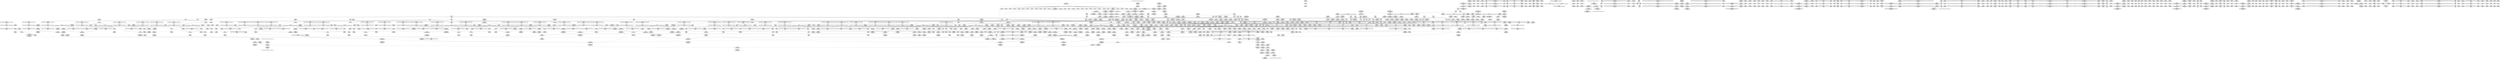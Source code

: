 digraph {
	CE0x45ad340 [shape=record,shape=Mrecord,label="{CE0x45ad340|VOIDTB_TE:_CE_96,104_}"]
	CE0x463cce0 [shape=record,shape=Mrecord,label="{CE0x463cce0|rcu_read_lock:tmp9|include/linux/rcupdate.h,882}"]
	CE0x45aba10 [shape=record,shape=Mrecord,label="{CE0x45aba10|current_has_perm:call|security/selinux/hooks.c,1542|*SummSource*}"]
	CE0x4597550 [shape=record,shape=Mrecord,label="{CE0x4597550|i64*_getelementptr_inbounds_(_2_x_i64_,_2_x_i64_*___llvm_gcov_ctr136,_i64_0,_i64_0)|*Constant*}"]
	CE0x45baf60 [shape=record,shape=Mrecord,label="{CE0x45baf60|rcu_read_lock:tobool|include/linux/rcupdate.h,882}"]
	CE0x458f010 [shape=record,shape=Mrecord,label="{CE0x458f010|current_has_perm:bb}"]
	CE0x45c21e0 [shape=record,shape=Mrecord,label="{CE0x45c21e0|_call_void_rcu_read_unlock()_#10,_!dbg_!27748|security/selinux/hooks.c,209|*SummSource*}"]
	CE0x45f73b0 [shape=record,shape=Mrecord,label="{CE0x45f73b0|current_sid:security|security/selinux/hooks.c,218}"]
	CE0x46016a0 [shape=record,shape=Mrecord,label="{CE0x46016a0|__rcu_read_lock:entry|*SummSource*}"]
	CE0x462c340 [shape=record,shape=Mrecord,label="{CE0x462c340|_call_void_mcount()_#3|*SummSink*}"]
	CE0x464f230 [shape=record,shape=Mrecord,label="{CE0x464f230|rcu_lock_acquire:tmp|*SummSink*}"]
	CE0x45ff4a0 [shape=record,shape=Mrecord,label="{CE0x45ff4a0|cred_sid:tmp1}"]
	CE0x46c28a0 [shape=record,shape=Mrecord,label="{CE0x46c28a0|__preempt_count_add:do.end|*SummSink*}"]
	CE0x45f88c0 [shape=record,shape=Mrecord,label="{CE0x45f88c0|current_sid:sid|security/selinux/hooks.c,220}"]
	CE0x462a2d0 [shape=record,shape=Mrecord,label="{CE0x462a2d0|rcu_read_lock:tmp13|include/linux/rcupdate.h,882|*SummSink*}"]
	CE0x4620030 [shape=record,shape=Mrecord,label="{CE0x4620030|i64*_getelementptr_inbounds_(_2_x_i64_,_2_x_i64_*___llvm_gcov_ctr98,_i64_0,_i64_0)|*Constant*|*SummSource*}"]
	CE0x45d4150 [shape=record,shape=Mrecord,label="{CE0x45d4150|task_sid:tmp23|security/selinux/hooks.c,208|*SummSource*}"]
	CE0x45dd410 [shape=record,shape=Mrecord,label="{CE0x45dd410|i64*_getelementptr_inbounds_(_11_x_i64_,_11_x_i64_*___llvm_gcov_ctr127,_i64_0,_i64_10)|*Constant*}"]
	CE0x460b000 [shape=record,shape=Mrecord,label="{CE0x460b000|i32_934|*Constant*|*SummSink*}"]
	CE0x4615df0 [shape=record,shape=Mrecord,label="{CE0x4615df0|i64*_getelementptr_inbounds_(_4_x_i64_,_4_x_i64_*___llvm_gcov_ctr133,_i64_0,_i64_2)|*Constant*}"]
	CE0x4646f70 [shape=record,shape=Mrecord,label="{CE0x4646f70|_call_void_asm_sideeffect_,_memory_,_dirflag_,_fpsr_,_flags_()_#3,_!dbg_!27714,_!srcloc_!27715|include/linux/rcupdate.h,239|*SummSource*}"]
	CE0x4645a70 [shape=record,shape=Mrecord,label="{CE0x4645a70|rcu_read_unlock:tmp4|include/linux/rcupdate.h,933}"]
	CE0x45be170 [shape=record,shape=Mrecord,label="{CE0x45be170|current_sid:if.end|*SummSource*}"]
	CE0x463cfd0 [shape=record,shape=Mrecord,label="{CE0x463cfd0|rcu_read_lock:tmp9|include/linux/rcupdate.h,882|*SummSource*}"]
	CE0x4623f40 [shape=record,shape=Mrecord,label="{CE0x4623f40|cred_sid:sid|security/selinux/hooks.c,197|*SummSource*}"]
	CE0x45dea90 [shape=record,shape=Mrecord,label="{CE0x45dea90|i32_883|*Constant*|*SummSink*}"]
	CE0x460b560 [shape=record,shape=Mrecord,label="{CE0x460b560|i8*_getelementptr_inbounds_(_44_x_i8_,_44_x_i8_*_.str47,_i32_0,_i32_0)|*Constant*|*SummSink*}"]
	CE0x4616a30 [shape=record,shape=Mrecord,label="{CE0x4616a30|GLOBAL:lock_acquire|*Constant*|*SummSink*}"]
	CE0x461d0a0 [shape=record,shape=Mrecord,label="{CE0x461d0a0|_call_void_mcount()_#3|*SummSource*}"]
	CE0x46204e0 [shape=record,shape=Mrecord,label="{CE0x46204e0|rcu_read_lock:call|include/linux/rcupdate.h,882|*SummSink*}"]
	CE0x46360f0 [shape=record,shape=Mrecord,label="{CE0x46360f0|rcu_read_unlock:tmp3}"]
	CE0x45b08d0 [shape=record,shape=Mrecord,label="{CE0x45b08d0|selinux_task_setscheduler:call1|security/selinux/hooks.c,3642}"]
	CE0x45fc300 [shape=record,shape=Mrecord,label="{CE0x45fc300|task_sid:tmp|*SummSource*}"]
	CE0x4602140 [shape=record,shape=Mrecord,label="{CE0x4602140|i64_7|*Constant*|*SummSink*}"]
	CE0x45dce70 [shape=record,shape=Mrecord,label="{CE0x45dce70|rcu_read_lock:tmp20|include/linux/rcupdate.h,882|*SummSink*}"]
	CE0x45ab6e0 [shape=record,shape=Mrecord,label="{CE0x45ab6e0|selinux_task_setscheduler:tmp2|security/selinux/hooks.c,3639|*SummSource*}"]
	CE0x45f3250 [shape=record,shape=Mrecord,label="{CE0x45f3250|task_sid:tmp15|security/selinux/hooks.c,208|*SummSource*}"]
	CE0x45d1740 [shape=record,shape=Mrecord,label="{CE0x45d1740|i64*_getelementptr_inbounds_(_13_x_i64_,_13_x_i64_*___llvm_gcov_ctr126,_i64_0,_i64_9)|*Constant*|*SummSink*}"]
	CE0x461b0c0 [shape=record,shape=Mrecord,label="{CE0x461b0c0|_call_void_mcount()_#3|*SummSink*}"]
	CE0x45b15f0 [shape=record,shape=Mrecord,label="{CE0x45b15f0|VOIDTB_TE:_CE_88,89_}"]
	CE0x46b50d0 [shape=record,shape=Mrecord,label="{CE0x46b50d0|__preempt_count_sub:tmp2|*SummSource*}"]
	CE0x45c0b60 [shape=record,shape=Mrecord,label="{CE0x45c0b60|current_sid:tobool1|security/selinux/hooks.c,218|*SummSink*}"]
	CE0x45ac0a0 [shape=record,shape=Mrecord,label="{CE0x45ac0a0|GLOBAL:task_sid|*Constant*}"]
	CE0x463c120 [shape=record,shape=Mrecord,label="{CE0x463c120|rcu_read_unlock:call|include/linux/rcupdate.h,933|*SummSink*}"]
	CE0x45f4900 [shape=record,shape=Mrecord,label="{CE0x45f4900|current_sid:tmp20|security/selinux/hooks.c,218|*SummSource*}"]
	CE0x468ebc0 [shape=record,shape=Mrecord,label="{CE0x468ebc0|i64*_getelementptr_inbounds_(_4_x_i64_,_4_x_i64_*___llvm_gcov_ctr133,_i64_0,_i64_0)|*Constant*|*SummSink*}"]
	CE0x4679020 [shape=record,shape=Mrecord,label="{CE0x4679020|i32_1|*Constant*}"]
	CE0x45d34e0 [shape=record,shape=Mrecord,label="{CE0x45d34e0|task_sid:tmp21|security/selinux/hooks.c,208|*SummSource*}"]
	CE0x45c2150 [shape=record,shape=Mrecord,label="{CE0x45c2150|_call_void_rcu_read_unlock()_#10,_!dbg_!27748|security/selinux/hooks.c,209}"]
	CE0x461f3e0 [shape=record,shape=Mrecord,label="{CE0x461f3e0|GLOBAL:rcu_read_unlock|*Constant*|*SummSource*}"]
	CE0x45aa160 [shape=record,shape=Mrecord,label="{CE0x45aa160|selinux_task_setscheduler:tmp2|security/selinux/hooks.c,3639}"]
	CE0x46b77b0 [shape=record,shape=Mrecord,label="{CE0x46b77b0|_call_void_mcount()_#3|*SummSource*}"]
	CE0x45a22a0 [shape=record,shape=Mrecord,label="{CE0x45a22a0|__preempt_count_add:tmp2}"]
	CE0x45f29d0 [shape=record,shape=Mrecord,label="{CE0x45f29d0|cred_sid:tmp3}"]
	CE0x4651a20 [shape=record,shape=Mrecord,label="{CE0x4651a20|rcu_read_unlock:tmp20|include/linux/rcupdate.h,933}"]
	CE0x45bde40 [shape=record,shape=Mrecord,label="{CE0x45bde40|task_sid:tmp9|security/selinux/hooks.c,208|*SummSource*}"]
	CE0x462f730 [shape=record,shape=Mrecord,label="{CE0x462f730|void_(i32*,_i32,_i32*)*_asm_addl_$1,_%gs:$0_,_*m,ri,*m,_dirflag_,_fpsr_,_flags_}"]
	CE0x45fbe00 [shape=record,shape=Mrecord,label="{CE0x45fbe00|task_sid:tmp4|*LoadInst*|security/selinux/hooks.c,208|*SummSink*}"]
	CE0x467d3b0 [shape=record,shape=Mrecord,label="{CE0x467d3b0|rcu_lock_release:indirectgoto}"]
	CE0x45af620 [shape=record,shape=Mrecord,label="{CE0x45af620|current_sid:bb|*SummSink*}"]
	CE0x459a4b0 [shape=record,shape=Mrecord,label="{CE0x459a4b0|VOIDTB_TE:_CE_8,16_}"]
	CE0x4589100 [shape=record,shape=Mrecord,label="{CE0x4589100|selinux_task_setscheduler:tmp9|security/selinux/hooks.c,3642|*SummSource*}"]
	CE0x459aad0 [shape=record,shape=Mrecord,label="{CE0x459aad0|selinux_task_setscheduler:return|*SummSink*}"]
	CE0x45c2620 [shape=record,shape=Mrecord,label="{CE0x45c2620|cred_sid:tmp|*SummSource*}"]
	CE0x461c400 [shape=record,shape=Mrecord,label="{CE0x461c400|i64*_getelementptr_inbounds_(_4_x_i64_,_4_x_i64_*___llvm_gcov_ctr130,_i64_0,_i64_0)|*Constant*|*SummSink*}"]
	CE0x45e0d40 [shape=record,shape=Mrecord,label="{CE0x45e0d40|task_sid:call7|security/selinux/hooks.c,208|*SummSource*}"]
	CE0x467a450 [shape=record,shape=Mrecord,label="{CE0x467a450|i64*_getelementptr_inbounds_(_4_x_i64_,_4_x_i64_*___llvm_gcov_ctr133,_i64_0,_i64_3)|*Constant*|*SummSink*}"]
	"CONST[source:0(mediator),value:0(static)][purpose:{operation}][SnkIdx:3]"
	CE0x45da470 [shape=record,shape=Mrecord,label="{CE0x45da470|_call_void_lock_release(%struct.lockdep_map*_%map,_i32_1,_i64_ptrtoint_(i8*_blockaddress(_rcu_lock_release,_%__here)_to_i64))_#10,_!dbg_!27716|include/linux/rcupdate.h,423}"]
	CE0x45a3ea0 [shape=record,shape=Mrecord,label="{CE0x45a3ea0|current_sid:tmp15|security/selinux/hooks.c,218|*SummSource*}"]
	CE0x45f0020 [shape=record,shape=Mrecord,label="{CE0x45f0020|i64*_getelementptr_inbounds_(_13_x_i64_,_13_x_i64_*___llvm_gcov_ctr126,_i64_0,_i64_8)|*Constant*}"]
	CE0x45dcfe0 [shape=record,shape=Mrecord,label="{CE0x45dcfe0|rcu_read_lock:tmp21|include/linux/rcupdate.h,884}"]
	CE0x4625bc0 [shape=record,shape=Mrecord,label="{CE0x4625bc0|rcu_read_unlock:tmp9|include/linux/rcupdate.h,933|*SummSink*}"]
	CE0x46bc4c0 [shape=record,shape=Mrecord,label="{CE0x46bc4c0|__preempt_count_add:do.body|*SummSink*}"]
	CE0x45b8820 [shape=record,shape=Mrecord,label="{CE0x45b8820|current_sid:tmp17|security/selinux/hooks.c,218}"]
	CE0x4628ad0 [shape=record,shape=Mrecord,label="{CE0x4628ad0|rcu_read_lock:tobool1|include/linux/rcupdate.h,882|*SummSource*}"]
	CE0x45f45f0 [shape=record,shape=Mrecord,label="{CE0x45f45f0|i64*_getelementptr_inbounds_(_11_x_i64_,_11_x_i64_*___llvm_gcov_ctr125,_i64_0,_i64_10)|*Constant*|*SummSource*}"]
	CE0x4597790 [shape=record,shape=Mrecord,label="{CE0x4597790|i64*_getelementptr_inbounds_(_2_x_i64_,_2_x_i64_*___llvm_gcov_ctr136,_i64_0,_i64_0)|*Constant*|*SummSink*}"]
	CE0x464f5e0 [shape=record,shape=Mrecord,label="{CE0x464f5e0|GLOBAL:__llvm_gcov_ctr132|Global_var:__llvm_gcov_ctr132|*SummSource*}"]
	CE0x459b1f0 [shape=record,shape=Mrecord,label="{CE0x459b1f0|selinux_task_setscheduler:retval.0|*SummSink*}"]
	CE0x467ff40 [shape=record,shape=Mrecord,label="{CE0x467ff40|rcu_lock_acquire:indirectgoto|*SummSink*}"]
	CE0x467c9e0 [shape=record,shape=Mrecord,label="{CE0x467c9e0|i8*_undef|*Constant*|*SummSource*}"]
	CE0x464eb00 [shape=record,shape=Mrecord,label="{CE0x464eb00|__rcu_read_unlock:tmp5|include/linux/rcupdate.h,244|*SummSource*}"]
	CE0x467b4f0 [shape=record,shape=Mrecord,label="{CE0x467b4f0|rcu_lock_release:tmp}"]
	CE0x45b9ed0 [shape=record,shape=Mrecord,label="{CE0x45b9ed0|__rcu_read_lock:tmp|*SummSource*}"]
	CE0x46bc000 [shape=record,shape=Mrecord,label="{CE0x46bc000|__rcu_read_unlock:tmp7|include/linux/rcupdate.h,245|*SummSource*}"]
	"CONST[source:0(mediator),value:2(dynamic)][purpose:{subject}][SnkIdx:0]"
	CE0x4609160 [shape=record,shape=Mrecord,label="{CE0x4609160|i64*_getelementptr_inbounds_(_2_x_i64_,_2_x_i64_*___llvm_gcov_ctr131,_i64_0,_i64_0)|*Constant*|*SummSink*}"]
	CE0x4691570 [shape=record,shape=Mrecord,label="{CE0x4691570|__preempt_count_add:do.body}"]
	CE0x45bc3e0 [shape=record,shape=Mrecord,label="{CE0x45bc3e0|GLOBAL:current_sid.__warned|Global_var:current_sid.__warned|*SummSink*}"]
	CE0x4607c90 [shape=record,shape=Mrecord,label="{CE0x4607c90|task_sid:tmp7|security/selinux/hooks.c,208|*SummSink*}"]
	CE0x45ee910 [shape=record,shape=Mrecord,label="{CE0x45ee910|_call_void_lockdep_rcu_suspicious(i8*_getelementptr_inbounds_(_25_x_i8_,_25_x_i8_*_.str3,_i32_0,_i32_0),_i32_208,_i8*_getelementptr_inbounds_(_41_x_i8_,_41_x_i8_*_.str44,_i32_0,_i32_0))_#10,_!dbg_!27732|security/selinux/hooks.c,208}"]
	CE0x4646c30 [shape=record,shape=Mrecord,label="{CE0x4646c30|GLOBAL:rcu_lock_map|Global_var:rcu_lock_map|*SummSource*}"]
	CE0x45ded70 [shape=record,shape=Mrecord,label="{CE0x45ded70|_call_void_lockdep_rcu_suspicious(i8*_getelementptr_inbounds_(_25_x_i8_,_25_x_i8_*_.str3,_i32_0,_i32_0),_i32_218,_i8*_getelementptr_inbounds_(_45_x_i8_,_45_x_i8_*_.str12,_i32_0,_i32_0))_#10,_!dbg_!27727|security/selinux/hooks.c,218|*SummSource*}"]
	CE0x46469c0 [shape=record,shape=Mrecord,label="{CE0x46469c0|rcu_lock_acquire:entry|*SummSink*}"]
	CE0x46483f0 [shape=record,shape=Mrecord,label="{CE0x46483f0|_ret_void,_!dbg_!27717|include/linux/rcupdate.h,419}"]
	CE0x45e1bd0 [shape=record,shape=Mrecord,label="{CE0x45e1bd0|current_sid:tmp11|security/selinux/hooks.c,218|*SummSink*}"]
	CE0x4629bc0 [shape=record,shape=Mrecord,label="{CE0x4629bc0|rcu_read_unlock:tmp12|include/linux/rcupdate.h,933|*SummSource*}"]
	CE0x45fa0d0 [shape=record,shape=Mrecord,label="{CE0x45fa0d0|task_sid:land.lhs.true2}"]
	CE0x4643af0 [shape=record,shape=Mrecord,label="{CE0x4643af0|__rcu_read_unlock:tmp4|include/linux/rcupdate.h,244}"]
	CE0x467e760 [shape=record,shape=Mrecord,label="{CE0x467e760|i64_1|*Constant*}"]
	CE0x45c30a0 [shape=record,shape=Mrecord,label="{CE0x45c30a0|current_sid:tmp|*SummSource*}"]
	CE0x45a7340 [shape=record,shape=Mrecord,label="{CE0x45a7340|selinux_task_setscheduler:call|security/selinux/hooks.c,3638|*SummSink*}"]
	CE0x45ae460 [shape=record,shape=Mrecord,label="{CE0x45ae460|selinux_task_setscheduler:bb|*SummSource*}"]
	CE0x45f8990 [shape=record,shape=Mrecord,label="{CE0x45f8990|current_sid:sid|security/selinux/hooks.c,220|*SummSource*}"]
	CE0x468f550 [shape=record,shape=Mrecord,label="{CE0x468f550|__rcu_read_lock:do.body|*SummSource*}"]
	CE0x463f060 [shape=record,shape=Mrecord,label="{CE0x463f060|rcu_read_unlock:tmp7|include/linux/rcupdate.h,933|*SummSource*}"]
	CE0x45b6b00 [shape=record,shape=Mrecord,label="{CE0x45b6b00|avc_has_perm:requested|Function::avc_has_perm&Arg::requested::|*SummSink*}"]
	CE0x45d2240 [shape=record,shape=Mrecord,label="{CE0x45d2240|_call_void_mcount()_#3}"]
	CE0x4651ef0 [shape=record,shape=Mrecord,label="{CE0x4651ef0|rcu_read_unlock:tmp21|include/linux/rcupdate.h,935}"]
	CE0x4599090 [shape=record,shape=Mrecord,label="{CE0x4599090|VOIDTB_TE:_CE_144,152_}"]
	CE0x458a1e0 [shape=record,shape=Mrecord,label="{CE0x458a1e0|VOIDTB_TE:_CE_40,44_}"]
	CE0x45f9230 [shape=record,shape=Mrecord,label="{CE0x45f9230|rcu_read_lock:tmp10|include/linux/rcupdate.h,882|*SummSource*}"]
	CE0x45b0450 [shape=record,shape=Mrecord,label="{CE0x45b0450|i32_512|*Constant*|*SummSink*}"]
	CE0x45a8790 [shape=record,shape=Mrecord,label="{CE0x45a8790|current_sid:tmp2}"]
	CE0x45f3900 [shape=record,shape=Mrecord,label="{CE0x45f3900|rcu_read_lock:tmp12|include/linux/rcupdate.h,882}"]
	CE0x467ad10 [shape=record,shape=Mrecord,label="{CE0x467ad10|i8*_undef|*Constant*}"]
	CE0x4624320 [shape=record,shape=Mrecord,label="{CE0x4624320|4:_i32,_:_CRE_4,8_|*MultipleSource*|security/selinux/hooks.c,196|security/selinux/hooks.c,197|*LoadInst*|security/selinux/hooks.c,196}"]
	CE0x45b2a70 [shape=record,shape=Mrecord,label="{CE0x45b2a70|_call_void_mcount()_#3}"]
	CE0x45a0ca0 [shape=record,shape=Mrecord,label="{CE0x45a0ca0|i64*_getelementptr_inbounds_(_6_x_i64_,_6_x_i64_*___llvm_gcov_ctr287,_i64_0,_i64_0)|*Constant*|*SummSink*}"]
	CE0x45dafe0 [shape=record,shape=Mrecord,label="{CE0x45dafe0|i8_1|*Constant*}"]
	CE0x4625e60 [shape=record,shape=Mrecord,label="{CE0x4625e60|rcu_read_unlock:tmp10|include/linux/rcupdate.h,933|*SummSource*}"]
	CE0x45c01c0 [shape=record,shape=Mrecord,label="{CE0x45c01c0|current_sid:land.lhs.true2|*SummSink*}"]
	CE0x45a2230 [shape=record,shape=Mrecord,label="{CE0x45a2230|i64*_getelementptr_inbounds_(_4_x_i64_,_4_x_i64_*___llvm_gcov_ctr134,_i64_0,_i64_2)|*Constant*|*SummSource*}"]
	CE0x45edc10 [shape=record,shape=Mrecord,label="{CE0x45edc10|_call_void_mcount()_#3}"]
	CE0x45d1ca0 [shape=record,shape=Mrecord,label="{CE0x45d1ca0|%struct.task_struct*_(%struct.task_struct**)*_asm_movq_%gs:$_1:P_,$0_,_r,im,_dirflag_,_fpsr_,_flags_}"]
	CE0x46b4950 [shape=record,shape=Mrecord,label="{CE0x46b4950|i64*_getelementptr_inbounds_(_4_x_i64_,_4_x_i64_*___llvm_gcov_ctr135,_i64_0,_i64_1)|*Constant*|*SummSink*}"]
	CE0x45dc910 [shape=record,shape=Mrecord,label="{CE0x45dc910|rcu_read_lock:tmp19|include/linux/rcupdate.h,882}"]
	CE0x462a610 [shape=record,shape=Mrecord,label="{CE0x462a610|rcu_read_lock:tmp14|include/linux/rcupdate.h,882|*SummSource*}"]
	CE0x45f3610 [shape=record,shape=Mrecord,label="{CE0x45f3610|rcu_read_lock:tmp11|include/linux/rcupdate.h,882|*SummSource*}"]
	CE0x467eb00 [shape=record,shape=Mrecord,label="{CE0x467eb00|rcu_lock_acquire:tmp3}"]
	CE0x45da820 [shape=record,shape=Mrecord,label="{CE0x45da820|i64*_getelementptr_inbounds_(_13_x_i64_,_13_x_i64_*___llvm_gcov_ctr126,_i64_0,_i64_12)|*Constant*}"]
	CE0x4624720 [shape=record,shape=Mrecord,label="{CE0x4624720|rcu_read_unlock:land.lhs.true|*SummSource*}"]
	CE0x4648720 [shape=record,shape=Mrecord,label="{CE0x4648720|_call_void___preempt_count_add(i32_1)_#10,_!dbg_!27711|include/linux/rcupdate.h,239|*SummSource*}"]
	CE0x461b030 [shape=record,shape=Mrecord,label="{CE0x461b030|_call_void_mcount()_#3|*SummSource*}"]
	CE0x4589fb0 [shape=record,shape=Mrecord,label="{CE0x4589fb0|selinux_task_setscheduler:if.then|*SummSource*}"]
	CE0x45ad990 [shape=record,shape=Mrecord,label="{CE0x45ad990|GLOBAL:__llvm_gcov_ctr287|Global_var:__llvm_gcov_ctr287}"]
	CE0x45e1420 [shape=record,shape=Mrecord,label="{CE0x45e1420|cred_sid:entry|*SummSource*}"]
	CE0x45d0a30 [shape=record,shape=Mrecord,label="{CE0x45d0a30|i8*_getelementptr_inbounds_(_41_x_i8_,_41_x_i8_*_.str44,_i32_0,_i32_0)|*Constant*|*SummSource*}"]
	CE0x45f2840 [shape=record,shape=Mrecord,label="{CE0x45f2840|rcu_read_lock:entry}"]
	CE0x45b2440 [shape=record,shape=Mrecord,label="{CE0x45b2440|current_has_perm:tmp2|*SummSource*}"]
	CE0x45e18b0 [shape=record,shape=Mrecord,label="{CE0x45e18b0|cred_sid:cred|Function::cred_sid&Arg::cred::|*SummSource*}"]
	CE0x4638f70 [shape=record,shape=Mrecord,label="{CE0x4638f70|rcu_read_unlock:bb|*SummSink*}"]
	CE0x45a3680 [shape=record,shape=Mrecord,label="{CE0x45a3680|GLOBAL:cred_sid|*Constant*}"]
	CE0x45fcdd0 [shape=record,shape=Mrecord,label="{CE0x45fcdd0|task_sid:call|security/selinux/hooks.c,208|*SummSink*}"]
	CE0x4645e80 [shape=record,shape=Mrecord,label="{CE0x4645e80|rcu_read_lock:do.body|*SummSink*}"]
	CE0x45dc2c0 [shape=record,shape=Mrecord,label="{CE0x45dc2c0|i64*_getelementptr_inbounds_(_11_x_i64_,_11_x_i64_*___llvm_gcov_ctr127,_i64_0,_i64_9)|*Constant*|*SummSink*}"]
	CE0x460b980 [shape=record,shape=Mrecord,label="{CE0x460b980|i64*_getelementptr_inbounds_(_11_x_i64_,_11_x_i64_*___llvm_gcov_ctr132,_i64_0,_i64_9)|*Constant*|*SummSource*}"]
	CE0x45dbce0 [shape=record,shape=Mrecord,label="{CE0x45dbce0|i8*_getelementptr_inbounds_(_42_x_i8_,_42_x_i8_*_.str46,_i32_0,_i32_0)|*Constant*|*SummSink*}"]
	CE0x4586070 [shape=record,shape=Mrecord,label="{CE0x4586070|current_sid:tmp5|security/selinux/hooks.c,218|*SummSink*}"]
	CE0x463ce50 [shape=record,shape=Mrecord,label="{CE0x463ce50|rcu_read_lock:tmp10|include/linux/rcupdate.h,882}"]
	CE0x463c7f0 [shape=record,shape=Mrecord,label="{CE0x463c7f0|rcu_lock_acquire:tmp2}"]
	CE0x461c4e0 [shape=record,shape=Mrecord,label="{CE0x461c4e0|_call_void_asm_sideeffect_,_memory_,_dirflag_,_fpsr_,_flags_()_#3,_!dbg_!27711,_!srcloc_!27714|include/linux/rcupdate.h,244|*SummSource*}"]
	CE0x459c760 [shape=record,shape=Mrecord,label="{CE0x459c760|selinux_task_setscheduler:tmp7|security/selinux/hooks.c,3640}"]
	CE0x4604bd0 [shape=record,shape=Mrecord,label="{CE0x4604bd0|task_sid:bb|*SummSource*}"]
	CE0x45d2a20 [shape=record,shape=Mrecord,label="{CE0x45d2a20|task_sid:tmp10|security/selinux/hooks.c,208}"]
	CE0x46c3510 [shape=record,shape=Mrecord,label="{CE0x46c3510|__preempt_count_sub:tmp1|*SummSink*}"]
	CE0x45aaf50 [shape=record,shape=Mrecord,label="{CE0x45aaf50|selinux_task_setscheduler:tmp3|security/selinux/hooks.c,3639|*SummSource*}"]
	CE0x4605210 [shape=record,shape=Mrecord,label="{CE0x4605210|GLOBAL:__llvm_gcov_ctr126|Global_var:__llvm_gcov_ctr126}"]
	CE0x45ad420 [shape=record,shape=Mrecord,label="{CE0x45ad420|VOIDTB_TE:_CE_104,112_}"]
	CE0x45acd80 [shape=record,shape=Mrecord,label="{CE0x45acd80|rcu_lock_acquire:bb|*SummSource*}"]
	CE0x45ae290 [shape=record,shape=Mrecord,label="{CE0x45ae290|selinux_task_setscheduler:call|security/selinux/hooks.c,3638}"]
	CE0x45d25d0 [shape=record,shape=Mrecord,label="{CE0x45d25d0|current_sid:do.end}"]
	CE0x462bd00 [shape=record,shape=Mrecord,label="{CE0x462bd00|rcu_read_lock:tmp17|include/linux/rcupdate.h,882|*SummSource*}"]
	CE0x45d1de0 [shape=record,shape=Mrecord,label="{CE0x45d1de0|%struct.task_struct*_(%struct.task_struct**)*_asm_movq_%gs:$_1:P_,$0_,_r,im,_dirflag_,_fpsr_,_flags_|*SummSource*}"]
	CE0x461aa50 [shape=record,shape=Mrecord,label="{CE0x461aa50|GLOBAL:__preempt_count_sub|*Constant*|*SummSink*}"]
	CE0x4629980 [shape=record,shape=Mrecord,label="{CE0x4629980|rcu_read_unlock:tmp12|include/linux/rcupdate.h,933}"]
	CE0x459cdb0 [shape=record,shape=Mrecord,label="{CE0x459cdb0|i64*_getelementptr_inbounds_(_6_x_i64_,_6_x_i64_*___llvm_gcov_ctr287,_i64_0,_i64_4)|*Constant*}"]
	CE0x4606490 [shape=record,shape=Mrecord,label="{CE0x4606490|task_sid:tmp9|security/selinux/hooks.c,208}"]
	CE0x45e1350 [shape=record,shape=Mrecord,label="{CE0x45e1350|cred_sid:entry}"]
	CE0x462fb40 [shape=record,shape=Mrecord,label="{CE0x462fb40|__rcu_read_unlock:tmp3}"]
	CE0x460d260 [shape=record,shape=Mrecord,label="{CE0x460d260|_call_void_rcu_lock_release(%struct.lockdep_map*_rcu_lock_map)_#10,_!dbg_!27733|include/linux/rcupdate.h,935|*SummSink*}"]
	CE0x46b5140 [shape=record,shape=Mrecord,label="{CE0x46b5140|__preempt_count_sub:tmp2|*SummSink*}"]
	CE0x45c3030 [shape=record,shape=Mrecord,label="{CE0x45c3030|COLLAPSED:_GCMRE___llvm_gcov_ctr125_internal_global_11_x_i64_zeroinitializer:_elem_0:default:}"]
	CE0x4654280 [shape=record,shape=Mrecord,label="{CE0x4654280|_call_void_lockdep_rcu_suspicious(i8*_getelementptr_inbounds_(_25_x_i8_,_25_x_i8_*_.str45,_i32_0,_i32_0),_i32_934,_i8*_getelementptr_inbounds_(_44_x_i8_,_44_x_i8_*_.str47,_i32_0,_i32_0))_#10,_!dbg_!27726|include/linux/rcupdate.h,933|*SummSource*}"]
	CE0x45fefc0 [shape=record,shape=Mrecord,label="{CE0x45fefc0|rcu_read_lock:tmp2}"]
	CE0x4641600 [shape=record,shape=Mrecord,label="{CE0x4641600|rcu_lock_acquire:tmp5|include/linux/rcupdate.h,418|*SummSource*}"]
	CE0x45b6660 [shape=record,shape=Mrecord,label="{CE0x45b6660|avc_has_perm:tclass|Function::avc_has_perm&Arg::tclass::|*SummSink*}"]
	CE0x464c160 [shape=record,shape=Mrecord,label="{CE0x464c160|rcu_read_unlock:tobool1|include/linux/rcupdate.h,933|*SummSource*}"]
	CE0x45ff140 [shape=record,shape=Mrecord,label="{CE0x45ff140|task_sid:tobool|security/selinux/hooks.c,208|*SummSink*}"]
	CE0x4694290 [shape=record,shape=Mrecord,label="{CE0x4694290|i64*_getelementptr_inbounds_(_4_x_i64_,_4_x_i64_*___llvm_gcov_ctr135,_i64_0,_i64_2)|*Constant*}"]
	"CONST[source:0(mediator),value:2(dynamic)][purpose:{object}][SnkIdx:1]"
	CE0x45f1970 [shape=record,shape=Mrecord,label="{CE0x45f1970|rcu_read_lock:tmp2|*SummSource*}"]
	CE0x460ee00 [shape=record,shape=Mrecord,label="{CE0x460ee00|__rcu_read_unlock:entry}"]
	CE0x461fc20 [shape=record,shape=Mrecord,label="{CE0x461fc20|_ret_void,_!dbg_!27735|include/linux/rcupdate.h,938|*SummSink*}"]
	CE0x45f9c70 [shape=record,shape=Mrecord,label="{CE0x45f9c70|current_sid:tmp24|security/selinux/hooks.c,220|*SummSink*}"]
	CE0x4622350 [shape=record,shape=Mrecord,label="{CE0x4622350|rcu_read_lock:tmp22|include/linux/rcupdate.h,884|*SummSource*}"]
	CE0x467be80 [shape=record,shape=Mrecord,label="{CE0x467be80|rcu_lock_acquire:tmp6}"]
	CE0x45b5b80 [shape=record,shape=Mrecord,label="{CE0x45b5b80|i32_(i32,_i32,_i16,_i32,_%struct.common_audit_data*)*_bitcast_(i32_(i32,_i32,_i16,_i32,_%struct.common_audit_data.495*)*_avc_has_perm_to_i32_(i32,_i32,_i16,_i32,_%struct.common_audit_data*)*)|*Constant*|*SummSource*}"]
	CE0x45a69d0 [shape=record,shape=Mrecord,label="{CE0x45a69d0|task_sid:task|Function::task_sid&Arg::task::|*SummSource*}"]
	CE0x45b4ef0 [shape=record,shape=Mrecord,label="{CE0x45b4ef0|i32_(i32,_i32,_i16,_i32,_%struct.common_audit_data*)*_bitcast_(i32_(i32,_i32,_i16,_i32,_%struct.common_audit_data.495*)*_avc_has_perm_to_i32_(i32,_i32,_i16,_i32,_%struct.common_audit_data*)*)|*Constant*}"]
	CE0x45fa6b0 [shape=record,shape=Mrecord,label="{CE0x45fa6b0|i64*_getelementptr_inbounds_(_2_x_i64_,_2_x_i64_*___llvm_gcov_ctr131,_i64_0,_i64_1)|*Constant*}"]
	CE0x4679340 [shape=record,shape=Mrecord,label="{CE0x4679340|GLOBAL:lock_release|*Constant*|*SummSource*}"]
	CE0x458a7a0 [shape=record,shape=Mrecord,label="{CE0x458a7a0|selinux_task_setscheduler:if.end|*SummSource*}"]
	CE0x45a7cc0 [shape=record,shape=Mrecord,label="{CE0x45a7cc0|task_sid:land.lhs.true}"]
	CE0x45b22d0 [shape=record,shape=Mrecord,label="{CE0x45b22d0|i32_0|*Constant*}"]
	CE0x4605820 [shape=record,shape=Mrecord,label="{CE0x4605820|rcu_read_unlock:tmp6|include/linux/rcupdate.h,933|*SummSink*}"]
	CE0x46381f0 [shape=record,shape=Mrecord,label="{CE0x46381f0|_call_void_mcount()_#3}"]
	CE0x45a7ff0 [shape=record,shape=Mrecord,label="{CE0x45a7ff0|task_sid:do.end|*SummSource*}"]
	CE0x45dacf0 [shape=record,shape=Mrecord,label="{CE0x45dacf0|rcu_read_lock:tmp18|include/linux/rcupdate.h,882}"]
	CE0x4601710 [shape=record,shape=Mrecord,label="{CE0x4601710|__rcu_read_lock:entry|*SummSink*}"]
	CE0x45bce80 [shape=record,shape=Mrecord,label="{CE0x45bce80|i64*_getelementptr_inbounds_(_2_x_i64_,_2_x_i64_*___llvm_gcov_ctr98,_i64_0,_i64_1)|*Constant*|*SummSource*}"]
	CE0x4625b50 [shape=record,shape=Mrecord,label="{CE0x4625b50|rcu_read_unlock:tmp9|include/linux/rcupdate.h,933|*SummSource*}"]
	CE0x46495a0 [shape=record,shape=Mrecord,label="{CE0x46495a0|GLOBAL:__preempt_count_add|*Constant*|*SummSink*}"]
	CE0x464acb0 [shape=record,shape=Mrecord,label="{CE0x464acb0|__rcu_read_lock:tmp5|include/linux/rcupdate.h,239}"]
	CE0x45f3140 [shape=record,shape=Mrecord,label="{CE0x45f3140|task_sid:tmp16|security/selinux/hooks.c,208}"]
	CE0x45a78b0 [shape=record,shape=Mrecord,label="{CE0x45a78b0|current_sid:entry}"]
	CE0x4590100 [shape=record,shape=Mrecord,label="{CE0x4590100|task_sid:if.end}"]
	CE0x46b8860 [shape=record,shape=Mrecord,label="{CE0x46b8860|i64*_getelementptr_inbounds_(_4_x_i64_,_4_x_i64_*___llvm_gcov_ctr134,_i64_0,_i64_1)|*Constant*}"]
	CE0x4598c60 [shape=record,shape=Mrecord,label="{CE0x4598c60|current_has_perm:tsk|Function::current_has_perm&Arg::tsk::|*SummSource*}"]
	CE0x45d53b0 [shape=record,shape=Mrecord,label="{CE0x45d53b0|task_sid:tmp25|security/selinux/hooks.c,208|*SummSink*}"]
	CE0x45bd570 [shape=record,shape=Mrecord,label="{CE0x45bd570|task_sid:land.lhs.true2|*SummSource*}"]
	CE0x45da100 [shape=record,shape=Mrecord,label="{CE0x45da100|rcu_lock_release:tmp5|include/linux/rcupdate.h,423|*SummSink*}"]
	CE0x45ac7c0 [shape=record,shape=Mrecord,label="{CE0x45ac7c0|__preempt_count_add:tmp5|./arch/x86/include/asm/preempt.h,72|*SummSink*}"]
	CE0x4652860 [shape=record,shape=Mrecord,label="{CE0x4652860|i64*_getelementptr_inbounds_(_11_x_i64_,_11_x_i64_*___llvm_gcov_ctr132,_i64_0,_i64_10)|*Constant*|*SummSink*}"]
	CE0x45f3ab0 [shape=record,shape=Mrecord,label="{CE0x45f3ab0|rcu_read_lock:tmp12|include/linux/rcupdate.h,882|*SummSource*}"]
	CE0x45f3790 [shape=record,shape=Mrecord,label="{CE0x45f3790|rcu_read_lock:tmp11|include/linux/rcupdate.h,882|*SummSink*}"]
	CE0x45be670 [shape=record,shape=Mrecord,label="{CE0x45be670|get_current:tmp3}"]
	CE0x45d4be0 [shape=record,shape=Mrecord,label="{CE0x45d4be0|i64*_getelementptr_inbounds_(_13_x_i64_,_13_x_i64_*___llvm_gcov_ctr126,_i64_0,_i64_11)|*Constant*|*SummSource*}"]
	CE0x4589760 [shape=record,shape=Mrecord,label="{CE0x4589760|selinux_task_setscheduler:if.end}"]
	CE0x463a850 [shape=record,shape=Mrecord,label="{CE0x463a850|_call_void_mcount()_#3|*SummSource*}"]
	CE0x46078d0 [shape=record,shape=Mrecord,label="{CE0x46078d0|GLOBAL:__rcu_read_lock|*Constant*|*SummSink*}"]
	CE0x45b2e60 [shape=record,shape=Mrecord,label="{CE0x45b2e60|i64*_getelementptr_inbounds_(_11_x_i64_,_11_x_i64_*___llvm_gcov_ctr125,_i64_0,_i64_6)|*Constant*|*SummSource*}"]
	CE0x4d9f280 [shape=record,shape=Mrecord,label="{CE0x4d9f280|selinux_task_setscheduler:tmp3|security/selinux/hooks.c,3639|*SummSink*}"]
	CE0x45f50d0 [shape=record,shape=Mrecord,label="{CE0x45f50d0|current_sid:call4|security/selinux/hooks.c,218|*SummSource*}"]
	CE0x459bab0 [shape=record,shape=Mrecord,label="{CE0x459bab0|selinux_task_setscheduler:tmp10|security/selinux/hooks.c,3643|*SummSink*}"]
	CE0x461cd00 [shape=record,shape=Mrecord,label="{CE0x461cd00|rcu_lock_release:tmp3|*SummSink*}"]
	CE0x462cae0 [shape=record,shape=Mrecord,label="{CE0x462cae0|cred_sid:tmp5|security/selinux/hooks.c,196}"]
	CE0x45b1390 [shape=record,shape=Mrecord,label="{CE0x45b1390|VOIDTB_TE:_CE_52,56_}"]
	"CONST[source:2(external),value:2(dynamic)][purpose:{subject}][SrcIdx:3]"
	CE0x461bbe0 [shape=record,shape=Mrecord,label="{CE0x461bbe0|void_(i32*,_i32,_i32*)*_asm_addl_$1,_%gs:$0_,_*m,ri,*m,_dirflag_,_fpsr_,_flags_|*SummSink*}"]
	CE0x45d4dc0 [shape=record,shape=Mrecord,label="{CE0x45d4dc0|task_sid:tmp24|security/selinux/hooks.c,208|*SummSink*}"]
	CE0x4602270 [shape=record,shape=Mrecord,label="{CE0x4602270|task_sid:tmp14|security/selinux/hooks.c,208|*SummSink*}"]
	CE0x45c1510 [shape=record,shape=Mrecord,label="{CE0x45c1510|_call_void_mcount()_#3|*SummSink*}"]
	CE0x467f760 [shape=record,shape=Mrecord,label="{CE0x467f760|__preempt_count_sub:val|Function::__preempt_count_sub&Arg::val::|*SummSource*}"]
	CE0x462fce0 [shape=record,shape=Mrecord,label="{CE0x462fce0|__rcu_read_unlock:tmp3|*SummSink*}"]
	CE0x46b9dd0 [shape=record,shape=Mrecord,label="{CE0x46b9dd0|__preempt_count_sub:tmp3|*SummSink*}"]
	CE0x460a360 [shape=record,shape=Mrecord,label="{CE0x460a360|i64*_getelementptr_inbounds_(_11_x_i64_,_11_x_i64_*___llvm_gcov_ctr132,_i64_0,_i64_8)|*Constant*|*SummSource*}"]
	CE0x464d8d0 [shape=record,shape=Mrecord,label="{CE0x464d8d0|__rcu_read_lock:tmp6|include/linux/rcupdate.h,240|*SummSource*}"]
	CE0x45d1550 [shape=record,shape=Mrecord,label="{CE0x45d1550|i64*_getelementptr_inbounds_(_13_x_i64_,_13_x_i64_*___llvm_gcov_ctr126,_i64_0,_i64_9)|*Constant*|*SummSource*}"]
	CE0x45b8010 [shape=record,shape=Mrecord,label="{CE0x45b8010|i8*_getelementptr_inbounds_(_45_x_i8_,_45_x_i8_*_.str12,_i32_0,_i32_0)|*Constant*}"]
	CE0x46350e0 [shape=record,shape=Mrecord,label="{CE0x46350e0|__preempt_count_add:val|Function::__preempt_count_add&Arg::val::|*SummSink*}"]
	CE0x45f7ad0 [shape=record,shape=Mrecord,label="{CE0x45f7ad0|current_sid:tmp23|security/selinux/hooks.c,218}"]
	CE0x45abe10 [shape=record,shape=Mrecord,label="{CE0x45abe10|_ret_i32_%tmp24,_!dbg_!27742|security/selinux/hooks.c,220|*SummSink*}"]
	CE0x461e7a0 [shape=record,shape=Mrecord,label="{CE0x461e7a0|i64*_getelementptr_inbounds_(_4_x_i64_,_4_x_i64_*___llvm_gcov_ctr135,_i64_0,_i64_0)|*Constant*|*SummSource*}"]
	CE0x45b1b60 [shape=record,shape=Mrecord,label="{CE0x45b1b60|selinux_task_setscheduler:tmp6|security/selinux/hooks.c,3640|*SummSink*}"]
	CE0x45ed800 [shape=record,shape=Mrecord,label="{CE0x45ed800|task_sid:tmp13|security/selinux/hooks.c,208|*SummSource*}"]
	CE0x45fae00 [shape=record,shape=Mrecord,label="{CE0x45fae00|i32_77|*Constant*}"]
	CE0x468fe40 [shape=record,shape=Mrecord,label="{CE0x468fe40|i64*_getelementptr_inbounds_(_4_x_i64_,_4_x_i64_*___llvm_gcov_ctr128,_i64_0,_i64_0)|*Constant*|*SummSource*}"]
	CE0x467bef0 [shape=record,shape=Mrecord,label="{CE0x467bef0|i64*_getelementptr_inbounds_(_4_x_i64_,_4_x_i64_*___llvm_gcov_ctr130,_i64_0,_i64_3)|*Constant*|*SummSink*}"]
	CE0x45bf830 [shape=record,shape=Mrecord,label="{CE0x45bf830|current_sid:call|security/selinux/hooks.c,218}"]
	CE0x45f27d0 [shape=record,shape=Mrecord,label="{CE0x45f27d0|GLOBAL:rcu_read_lock|*Constant*|*SummSink*}"]
	CE0x45bb3c0 [shape=record,shape=Mrecord,label="{CE0x45bb3c0|current_sid:tmp6|security/selinux/hooks.c,218|*SummSource*}"]
	CE0x4679d80 [shape=record,shape=Mrecord,label="{CE0x4679d80|i64_ptrtoint_(i8*_blockaddress(_rcu_lock_release,_%__here)_to_i64)|*Constant*|*SummSink*}"]
	CE0x46b92b0 [shape=record,shape=Mrecord,label="{CE0x46b92b0|_call_void_asm_addl_$1,_%gs:$0_,_*m,ri,*m,_dirflag_,_fpsr_,_flags_(i32*___preempt_count,_i32_%sub,_i32*___preempt_count)_#3,_!dbg_!27717,_!srcloc_!27718|./arch/x86/include/asm/preempt.h,77|*SummSink*}"]
	CE0x460c700 [shape=record,shape=Mrecord,label="{CE0x460c700|task_sid:tobool4|security/selinux/hooks.c,208|*SummSink*}"]
	CE0x468c960 [shape=record,shape=Mrecord,label="{CE0x468c960|__rcu_read_unlock:tmp1}"]
	CE0x46177f0 [shape=record,shape=Mrecord,label="{CE0x46177f0|i64_ptrtoint_(i8*_blockaddress(_rcu_lock_acquire,_%__here)_to_i64)|*Constant*|*SummSource*}"]
	CE0x45afa20 [shape=record,shape=Mrecord,label="{CE0x45afa20|current_has_perm:tmp|*SummSink*}"]
	CE0x4596410 [shape=record,shape=Mrecord,label="{CE0x4596410|i32_0|*Constant*|*SummSource*}"]
	CE0x4637a20 [shape=record,shape=Mrecord,label="{CE0x4637a20|rcu_read_unlock:tmp8|include/linux/rcupdate.h,933}"]
	CE0x45c1f30 [shape=record,shape=Mrecord,label="{CE0x45c1f30|GLOBAL:rcu_read_unlock|*Constant*}"]
	CE0x45f6e40 [shape=record,shape=Mrecord,label="{CE0x45f6e40|i32_22|*Constant*|*SummSource*}"]
	CE0x45d38f0 [shape=record,shape=Mrecord,label="{CE0x45d38f0|i64*_getelementptr_inbounds_(_13_x_i64_,_13_x_i64_*___llvm_gcov_ctr126,_i64_0,_i64_10)|*Constant*}"]
	CE0x45d4f40 [shape=record,shape=Mrecord,label="{CE0x45d4f40|task_sid:tmp26|security/selinux/hooks.c,208}"]
	CE0x45ab1c0 [shape=record,shape=Mrecord,label="{CE0x45ab1c0|selinux_task_setscheduler:tmp4|security/selinux/hooks.c,3639|*SummSink*}"]
	CE0x468b530 [shape=record,shape=Mrecord,label="{CE0x468b530|__preempt_count_add:tmp6|./arch/x86/include/asm/preempt.h,73|*SummSink*}"]
	CE0x468dd50 [shape=record,shape=Mrecord,label="{CE0x468dd50|_call_void_asm_addl_$1,_%gs:$0_,_*m,ri,*m,_dirflag_,_fpsr_,_flags_(i32*___preempt_count,_i32_%val,_i32*___preempt_count)_#3,_!dbg_!27714,_!srcloc_!27717|./arch/x86/include/asm/preempt.h,72}"]
	CE0x45eea70 [shape=record,shape=Mrecord,label="{CE0x45eea70|task_sid:tmp19|security/selinux/hooks.c,208|*SummSource*}"]
	CE0x45d4d50 [shape=record,shape=Mrecord,label="{CE0x45d4d50|task_sid:tmp24|security/selinux/hooks.c,208|*SummSource*}"]
	CE0x46210f0 [shape=record,shape=Mrecord,label="{CE0x46210f0|__rcu_read_lock:tmp1}"]
	CE0x463ee20 [shape=record,shape=Mrecord,label="{CE0x463ee20|rcu_read_unlock:tmp7|include/linux/rcupdate.h,933}"]
	CE0x4617480 [shape=record,shape=Mrecord,label="{CE0x4617480|%struct.lockdep_map*_null|*Constant*|*SummSink*}"]
	CE0x4632860 [shape=record,shape=Mrecord,label="{CE0x4632860|i64*_getelementptr_inbounds_(_4_x_i64_,_4_x_i64_*___llvm_gcov_ctr135,_i64_0,_i64_0)|*Constant*|*SummSink*}"]
	CE0x45f2dc0 [shape=record,shape=Mrecord,label="{CE0x45f2dc0|task_sid:tmp15|security/selinux/hooks.c,208}"]
	CE0x4607f80 [shape=record,shape=Mrecord,label="{CE0x4607f80|GLOBAL:rcu_lock_acquire|*Constant*|*SummSource*}"]
	CE0x4597f70 [shape=record,shape=Mrecord,label="{CE0x4597f70|selinux_task_setscheduler:tmp8|security/selinux/hooks.c,3642}"]
	CE0x45d3e30 [shape=record,shape=Mrecord,label="{CE0x45d3e30|task_sid:tmp22|security/selinux/hooks.c,208|*SummSink*}"]
	CE0x4647c30 [shape=record,shape=Mrecord,label="{CE0x4647c30|i64*_getelementptr_inbounds_(_11_x_i64_,_11_x_i64_*___llvm_gcov_ctr127,_i64_0,_i64_0)|*Constant*}"]
	CE0x46543b0 [shape=record,shape=Mrecord,label="{CE0x46543b0|_call_void_lockdep_rcu_suspicious(i8*_getelementptr_inbounds_(_25_x_i8_,_25_x_i8_*_.str45,_i32_0,_i32_0),_i32_934,_i8*_getelementptr_inbounds_(_44_x_i8_,_44_x_i8_*_.str47,_i32_0,_i32_0))_#10,_!dbg_!27726|include/linux/rcupdate.h,933|*SummSink*}"]
	CE0x4616c00 [shape=record,shape=Mrecord,label="{CE0x4616c00|i32_2|*Constant*}"]
	CE0x461c550 [shape=record,shape=Mrecord,label="{CE0x461c550|_call_void_asm_sideeffect_,_memory_,_dirflag_,_fpsr_,_flags_()_#3,_!dbg_!27711,_!srcloc_!27714|include/linux/rcupdate.h,244|*SummSink*}"]
	CE0x468f5c0 [shape=record,shape=Mrecord,label="{CE0x468f5c0|__rcu_read_lock:do.body|*SummSink*}"]
	CE0x4639ee0 [shape=record,shape=Mrecord,label="{CE0x4639ee0|rcu_read_unlock:land.lhs.true2|*SummSource*}"]
	CE0x45d98f0 [shape=record,shape=Mrecord,label="{CE0x45d98f0|rcu_lock_release:tmp4|include/linux/rcupdate.h,423}"]
	CE0x459bff0 [shape=record,shape=Mrecord,label="{CE0x459bff0|selinux_task_setscheduler:tmp11|security/selinux/hooks.c,3643}"]
	CE0x45f4710 [shape=record,shape=Mrecord,label="{CE0x45f4710|current_sid:tmp19|security/selinux/hooks.c,218|*SummSink*}"]
	CE0x46517c0 [shape=record,shape=Mrecord,label="{CE0x46517c0|rcu_read_unlock:tmp19|include/linux/rcupdate.h,933|*SummSource*}"]
	CE0x460f980 [shape=record,shape=Mrecord,label="{CE0x460f980|_ret_void,_!dbg_!27717|include/linux/rcupdate.h,245|*SummSink*}"]
	CE0x4604040 [shape=record,shape=Mrecord,label="{CE0x4604040|get_current:tmp2|*SummSource*}"]
	CE0x467f260 [shape=record,shape=Mrecord,label="{CE0x467f260|rcu_lock_acquire:tmp|*SummSource*}"]
	CE0x461a530 [shape=record,shape=Mrecord,label="{CE0x461a530|__preempt_count_add:tmp3}"]
	CE0x45eff90 [shape=record,shape=Mrecord,label="{CE0x45eff90|task_sid:tmp16|security/selinux/hooks.c,208|*SummSink*}"]
	CE0x4606be0 [shape=record,shape=Mrecord,label="{CE0x4606be0|task_sid:tmp7|security/selinux/hooks.c,208}"]
	CE0x4600d00 [shape=record,shape=Mrecord,label="{CE0x4600d00|_call_void_rcu_lock_acquire(%struct.lockdep_map*_rcu_lock_map)_#10,_!dbg_!27711|include/linux/rcupdate.h,881|*SummSink*}"]
	CE0x4644b60 [shape=record,shape=Mrecord,label="{CE0x4644b60|rcu_read_unlock:if.end|*SummSource*}"]
	CE0x464e550 [shape=record,shape=Mrecord,label="{CE0x464e550|GLOBAL:__llvm_gcov_ctr132|Global_var:__llvm_gcov_ctr132}"]
	CE0x45fe230 [shape=record,shape=Mrecord,label="{CE0x45fe230|rcu_read_lock:if.then}"]
	CE0x45f7420 [shape=record,shape=Mrecord,label="{CE0x45f7420|current_sid:security|security/selinux/hooks.c,218|*SummSource*}"]
	CE0x45bec90 [shape=record,shape=Mrecord,label="{CE0x45bec90|__rcu_read_lock:tmp}"]
	CE0x45f2200 [shape=record,shape=Mrecord,label="{CE0x45f2200|rcu_lock_acquire:map|Function::rcu_lock_acquire&Arg::map::}"]
	CE0x4617410 [shape=record,shape=Mrecord,label="{CE0x4617410|%struct.lockdep_map*_null|*Constant*|*SummSource*}"]
	CE0x463e0c0 [shape=record,shape=Mrecord,label="{CE0x463e0c0|GLOBAL:rcu_lock_acquire|*Constant*|*SummSink*}"]
	CE0x45989b0 [shape=record,shape=Mrecord,label="{CE0x45989b0|current_has_perm:tsk|Function::current_has_perm&Arg::tsk::}"]
	CE0x45f0730 [shape=record,shape=Mrecord,label="{CE0x45f0730|i64*_getelementptr_inbounds_(_11_x_i64_,_11_x_i64_*___llvm_gcov_ctr127,_i64_0,_i64_1)|*Constant*|*SummSource*}"]
	CE0x45c1370 [shape=record,shape=Mrecord,label="{CE0x45c1370|i64_5|*Constant*|*SummSink*}"]
	CE0x458fff0 [shape=record,shape=Mrecord,label="{CE0x458fff0|task_sid:do.body5|*SummSink*}"]
	CE0x45a6520 [shape=record,shape=Mrecord,label="{CE0x45a6520|task_sid:entry|*SummSource*}"]
	CE0x45d2ea0 [shape=record,shape=Mrecord,label="{CE0x45d2ea0|task_sid:tmp21|security/selinux/hooks.c,208}"]
	CE0x463d220 [shape=record,shape=Mrecord,label="{CE0x463d220|rcu_read_unlock:tmp1}"]
	CE0x460ef60 [shape=record,shape=Mrecord,label="{CE0x460ef60|__rcu_read_unlock:entry|*SummSource*}"]
	CE0x463d6a0 [shape=record,shape=Mrecord,label="{CE0x463d6a0|i64*_getelementptr_inbounds_(_11_x_i64_,_11_x_i64_*___llvm_gcov_ctr127,_i64_0,_i64_0)|*Constant*|*SummSink*}"]
	CE0x45b6990 [shape=record,shape=Mrecord,label="{CE0x45b6990|avc_has_perm:requested|Function::avc_has_perm&Arg::requested::|*SummSource*}"]
	CE0x45b52c0 [shape=record,shape=Mrecord,label="{CE0x45b52c0|current_sid:tmp19|security/selinux/hooks.c,218}"]
	CE0x4624690 [shape=record,shape=Mrecord,label="{CE0x4624690|rcu_read_unlock:land.lhs.true}"]
	CE0x45b3d20 [shape=record,shape=Mrecord,label="{CE0x45b3d20|current_sid:tmp14|security/selinux/hooks.c,218}"]
	CE0x4604460 [shape=record,shape=Mrecord,label="{CE0x4604460|task_sid:do.end6|*SummSource*}"]
	CE0x45ab670 [shape=record,shape=Mrecord,label="{CE0x45ab670|i64_0|*Constant*}"]
	CE0x45f1df0 [shape=record,shape=Mrecord,label="{CE0x45f1df0|task_sid:tmp1|*SummSource*}"]
	CE0x45fb840 [shape=record,shape=Mrecord,label="{CE0x45fb840|_call_void_mcount()_#3|*SummSource*}"]
	CE0x4589530 [shape=record,shape=Mrecord,label="{CE0x4589530|_call_void_mcount()_#3|*SummSink*}"]
	CE0x45a8800 [shape=record,shape=Mrecord,label="{CE0x45a8800|current_sid:tmp2|*SummSource*}"]
	CE0x461f2c0 [shape=record,shape=Mrecord,label="{CE0x461f2c0|rcu_read_unlock:entry}"]
	CE0x45b6180 [shape=record,shape=Mrecord,label="{CE0x45b6180|i16_2|*Constant*|*SummSource*}"]
	CE0x4598630 [shape=record,shape=Mrecord,label="{CE0x4598630|i64_1|*Constant*|*SummSource*}"]
	CE0x45c0c90 [shape=record,shape=Mrecord,label="{CE0x45c0c90|i64_4|*Constant*}"]
	CE0x459dd70 [shape=record,shape=Mrecord,label="{CE0x459dd70|selinux_task_setscheduler:tmp4|security/selinux/hooks.c,3639|*SummSource*}"]
	CE0x45b5e90 [shape=record,shape=Mrecord,label="{CE0x45b5e90|avc_has_perm:entry|*SummSource*}"]
	CE0x460c770 [shape=record,shape=Mrecord,label="{CE0x460c770|i64_7|*Constant*}"]
	"CONST[source:0(mediator),value:0(static)][purpose:{operation}][SrcIdx:2]"
	CE0x45c0870 [shape=record,shape=Mrecord,label="{CE0x45c0870|current_sid:tmp8|security/selinux/hooks.c,218|*SummSink*}"]
	CE0x462ab80 [shape=record,shape=Mrecord,label="{CE0x462ab80|rcu_read_lock:tmp15|include/linux/rcupdate.h,882|*SummSource*}"]
	CE0x45999a0 [shape=record,shape=Mrecord,label="{CE0x45999a0|selinux_task_setscheduler:if.then|*SummSink*}"]
	CE0x45bf010 [shape=record,shape=Mrecord,label="{CE0x45bf010|current_sid:tobool|security/selinux/hooks.c,218|*SummSource*}"]
	CE0x45dcb60 [shape=record,shape=Mrecord,label="{CE0x45dcb60|rcu_read_lock:tmp20|include/linux/rcupdate.h,882}"]
	CE0x4647d40 [shape=record,shape=Mrecord,label="{CE0x4647d40|i64*_getelementptr_inbounds_(_11_x_i64_,_11_x_i64_*___llvm_gcov_ctr127,_i64_0,_i64_0)|*Constant*|*SummSource*}"]
	CE0x4625790 [shape=record,shape=Mrecord,label="{CE0x4625790|rcu_lock_acquire:__here|*SummSink*}"]
	CE0x4628830 [shape=record,shape=Mrecord,label="{CE0x4628830|rcu_read_lock:tmp8|include/linux/rcupdate.h,882|*SummSink*}"]
	CE0x4624890 [shape=record,shape=Mrecord,label="{CE0x4624890|rcu_read_unlock:if.then}"]
	CE0x45f94d0 [shape=record,shape=Mrecord,label="{CE0x45f94d0|rcu_read_lock:tmp11|include/linux/rcupdate.h,882}"]
	CE0x462f1c0 [shape=record,shape=Mrecord,label="{CE0x462f1c0|__preempt_count_sub:tmp7|./arch/x86/include/asm/preempt.h,78|*SummSource*}"]
	CE0x459c860 [shape=record,shape=Mrecord,label="{CE0x459c860|selinux_task_setscheduler:tmp7|security/selinux/hooks.c,3640|*SummSource*}"]
	CE0x46b89c0 [shape=record,shape=Mrecord,label="{CE0x46b89c0|__preempt_count_sub:tmp|*SummSink*}"]
	CE0x45c2fc0 [shape=record,shape=Mrecord,label="{CE0x45c2fc0|current_sid:tmp}"]
	CE0x4600e30 [shape=record,shape=Mrecord,label="{CE0x4600e30|rcu_lock_acquire:entry}"]
	CE0x464c9f0 [shape=record,shape=Mrecord,label="{CE0x464c9f0|__preempt_count_sub:tmp6|./arch/x86/include/asm/preempt.h,78|*SummSink*}"]
	CE0x463f190 [shape=record,shape=Mrecord,label="{CE0x463f190|rcu_read_unlock:tmp7|include/linux/rcupdate.h,933|*SummSink*}"]
	CE0x4621280 [shape=record,shape=Mrecord,label="{CE0x4621280|rcu_read_lock:tmp|*SummSource*}"]
	CE0x4602d80 [shape=record,shape=Mrecord,label="{CE0x4602d80|rcu_read_lock:land.lhs.true}"]
	CE0x4603aa0 [shape=record,shape=Mrecord,label="{CE0x4603aa0|task_sid:tmp5|security/selinux/hooks.c,208|*SummSink*}"]
	CE0x45b0300 [shape=record,shape=Mrecord,label="{CE0x45b0300|i32_512|*Constant*|*SummSource*}"]
	CE0x46034e0 [shape=record,shape=Mrecord,label="{CE0x46034e0|GLOBAL:__rcu_read_lock|*Constant*}"]
	CE0x4620d50 [shape=record,shape=Mrecord,label="{CE0x4620d50|GLOBAL:__llvm_gcov_ctr127|Global_var:__llvm_gcov_ctr127|*SummSource*}"]
	CE0x45d1ec0 [shape=record,shape=Mrecord,label="{CE0x45d1ec0|%struct.task_struct*_(%struct.task_struct**)*_asm_movq_%gs:$_1:P_,$0_,_r,im,_dirflag_,_fpsr_,_flags_|*SummSink*}"]
	CE0x4690000 [shape=record,shape=Mrecord,label="{CE0x4690000|_ret_void,_!dbg_!27720|./arch/x86/include/asm/preempt.h,78|*SummSink*}"]
	CE0x46018e0 [shape=record,shape=Mrecord,label="{CE0x46018e0|_call_void_rcu_lock_acquire(%struct.lockdep_map*_rcu_lock_map)_#10,_!dbg_!27711|include/linux/rcupdate.h,881}"]
	CE0x460f830 [shape=record,shape=Mrecord,label="{CE0x460f830|GLOBAL:rcu_lock_release|*Constant*}"]
	CE0x45aadd0 [shape=record,shape=Mrecord,label="{CE0x45aadd0|i64_0|*Constant*|*SummSource*}"]
	CE0x4624110 [shape=record,shape=Mrecord,label="{CE0x4624110|cred_sid:sid|security/selinux/hooks.c,197|*SummSink*}"]
	CE0x462a790 [shape=record,shape=Mrecord,label="{CE0x462a790|rcu_read_lock:tmp14|include/linux/rcupdate.h,882|*SummSink*}"]
	CE0x4599b80 [shape=record,shape=Mrecord,label="{CE0x4599b80|i64*_getelementptr_inbounds_(_6_x_i64_,_6_x_i64_*___llvm_gcov_ctr287,_i64_0,_i64_3)|*Constant*|*SummSource*}"]
	CE0x45969a0 [shape=record,shape=Mrecord,label="{CE0x45969a0|i64*_getelementptr_inbounds_(_11_x_i64_,_11_x_i64_*___llvm_gcov_ctr125,_i64_0,_i64_1)|*Constant*|*SummSink*}"]
	CE0x467ac10 [shape=record,shape=Mrecord,label="{CE0x467ac10|rcu_lock_release:tmp7|*SummSink*}"]
	CE0x462b020 [shape=record,shape=Mrecord,label="{CE0x462b020|rcu_read_lock:tmp16|include/linux/rcupdate.h,882|*SummSource*}"]
	CE0x460e6d0 [shape=record,shape=Mrecord,label="{CE0x460e6d0|_call_void___rcu_read_unlock()_#10,_!dbg_!27734|include/linux/rcupdate.h,937}"]
	CE0x45c0340 [shape=record,shape=Mrecord,label="{CE0x45c0340|current_sid:land.lhs.true|*SummSource*}"]
	CE0x45a5ec0 [shape=record,shape=Mrecord,label="{CE0x45a5ec0|i1_true|*Constant*|*SummSink*}"]
	CE0x45ae4d0 [shape=record,shape=Mrecord,label="{CE0x45ae4d0|selinux_task_setscheduler:bb|*SummSink*}"]
	CE0x45bb540 [shape=record,shape=Mrecord,label="{CE0x45bb540|current_sid:tmp6|security/selinux/hooks.c,218|*SummSink*}"]
	CE0x45dc980 [shape=record,shape=Mrecord,label="{CE0x45dc980|rcu_read_lock:tmp19|include/linux/rcupdate.h,882|*SummSource*}"]
	CE0x4649b60 [shape=record,shape=Mrecord,label="{CE0x4649b60|rcu_read_unlock:tmp15|include/linux/rcupdate.h,933}"]
	CE0x45a3100 [shape=record,shape=Mrecord,label="{CE0x45a3100|task_sid:call7|security/selinux/hooks.c,208}"]
	CE0x45fc1c0 [shape=record,shape=Mrecord,label="{CE0x45fc1c0|i64*_getelementptr_inbounds_(_11_x_i64_,_11_x_i64_*___llvm_gcov_ctr127,_i64_0,_i64_1)|*Constant*}"]
	CE0x45bea20 [shape=record,shape=Mrecord,label="{CE0x45bea20|current_sid:tobool|security/selinux/hooks.c,218}"]
	CE0x46ba610 [shape=record,shape=Mrecord,label="{CE0x46ba610|__preempt_count_sub:tmp6|./arch/x86/include/asm/preempt.h,78}"]
	CE0x45bca80 [shape=record,shape=Mrecord,label="{CE0x45bca80|current_sid:tmp8|security/selinux/hooks.c,218|*SummSource*}"]
	CE0x45f2350 [shape=record,shape=Mrecord,label="{CE0x45f2350|rcu_lock_acquire:map|Function::rcu_lock_acquire&Arg::map::|*SummSource*}"]
	CE0x467deb0 [shape=record,shape=Mrecord,label="{CE0x467deb0|__rcu_read_unlock:tmp5|include/linux/rcupdate.h,244|*SummSink*}"]
	CE0x57f1390 [shape=record,shape=Mrecord,label="{CE0x57f1390|selinux_task_setscheduler:p|Function::selinux_task_setscheduler&Arg::p::}"]
	CE0x46d02f0 [shape=record,shape=Mrecord,label="{CE0x46d02f0|__preempt_count_sub:sub|./arch/x86/include/asm/preempt.h,77}"]
	CE0x45a7dd0 [shape=record,shape=Mrecord,label="{CE0x45a7dd0|task_sid:land.lhs.true|*SummSink*}"]
	CE0x45f6be0 [shape=record,shape=Mrecord,label="{CE0x45f6be0|i32_22|*Constant*}"]
	CE0x45b30c0 [shape=record,shape=Mrecord,label="{CE0x45b30c0|i64*_getelementptr_inbounds_(_11_x_i64_,_11_x_i64_*___llvm_gcov_ctr125,_i64_0,_i64_6)|*Constant*|*SummSink*}"]
	CE0x46255f0 [shape=record,shape=Mrecord,label="{CE0x46255f0|rcu_lock_acquire:__here}"]
	CE0x45f59e0 [shape=record,shape=Mrecord,label="{CE0x45f59e0|get_current:entry|*SummSource*}"]
	CE0x45c1910 [shape=record,shape=Mrecord,label="{CE0x45c1910|_ret_i32_%tmp6,_!dbg_!27716|security/selinux/hooks.c,197}"]
	CE0x4591690 [shape=record,shape=Mrecord,label="{CE0x4591690|_ret_void,_!dbg_!27735|include/linux/rcupdate.h,884|*SummSink*}"]
	CE0x4648220 [shape=record,shape=Mrecord,label="{CE0x4648220|rcu_read_lock:call|include/linux/rcupdate.h,882}"]
	CE0x45af730 [shape=record,shape=Mrecord,label="{CE0x45af730|current_sid:if.then}"]
	CE0x45f0d40 [shape=record,shape=Mrecord,label="{CE0x45f0d40|task_sid:tmp2}"]
	CE0x46795a0 [shape=record,shape=Mrecord,label="{CE0x46795a0|GLOBAL:lock_release|*Constant*|*SummSink*}"]
	CE0x46c9c20 [shape=record,shape=Mrecord,label="{CE0x46c9c20|__preempt_count_sub:tmp4|./arch/x86/include/asm/preempt.h,77}"]
	CE0x4601110 [shape=record,shape=Mrecord,label="{CE0x4601110|task_sid:tmp13|security/selinux/hooks.c,208|*SummSink*}"]
	CE0x4597fe0 [shape=record,shape=Mrecord,label="{CE0x4597fe0|selinux_task_setscheduler:tmp8|security/selinux/hooks.c,3642|*SummSource*}"]
	CE0x467f510 [shape=record,shape=Mrecord,label="{CE0x467f510|_ret_void,_!dbg_!27720|./arch/x86/include/asm/preempt.h,78}"]
	CE0x4607130 [shape=record,shape=Mrecord,label="{CE0x4607130|128:_i8*,_:_CRE_128,136_|*MultipleSource*|Function::cred_sid&Arg::cred::|*LoadInst*|security/selinux/hooks.c,208|security/selinux/hooks.c,196}"]
	CE0x45975c0 [shape=record,shape=Mrecord,label="{CE0x45975c0|i64*_getelementptr_inbounds_(_2_x_i64_,_2_x_i64_*___llvm_gcov_ctr136,_i64_0,_i64_0)|*Constant*|*SummSource*}"]
	CE0x4620370 [shape=record,shape=Mrecord,label="{CE0x4620370|_ret_void,_!dbg_!27717|include/linux/rcupdate.h,419|*SummSink*}"]
	CE0x45b1400 [shape=record,shape=Mrecord,label="{CE0x45b1400|VOIDTB_TE:_CE_56,64_}"]
	CE0x460e0f0 [shape=record,shape=Mrecord,label="{CE0x460e0f0|GLOBAL:__rcu_read_unlock|*Constant*}"]
	CE0x45dbbb0 [shape=record,shape=Mrecord,label="{CE0x45dbbb0|i8*_getelementptr_inbounds_(_42_x_i8_,_42_x_i8_*_.str46,_i32_0,_i32_0)|*Constant*}"]
	CE0x462b310 [shape=record,shape=Mrecord,label="{CE0x462b310|i64*_getelementptr_inbounds_(_11_x_i64_,_11_x_i64_*___llvm_gcov_ctr127,_i64_0,_i64_8)|*Constant*}"]
	CE0x45dbc70 [shape=record,shape=Mrecord,label="{CE0x45dbc70|i8*_getelementptr_inbounds_(_42_x_i8_,_42_x_i8_*_.str46,_i32_0,_i32_0)|*Constant*|*SummSource*}"]
	CE0x45fe630 [shape=record,shape=Mrecord,label="{CE0x45fe630|task_sid:tmp13|security/selinux/hooks.c,208}"]
	CE0x4597880 [shape=record,shape=Mrecord,label="{CE0x4597880|selinux_task_setscheduler:tmp|*SummSource*}"]
	CE0x4629810 [shape=record,shape=Mrecord,label="{CE0x4629810|rcu_read_unlock:tmp11|include/linux/rcupdate.h,933|*SummSink*}"]
	CE0x46b90f0 [shape=record,shape=Mrecord,label="{CE0x46b90f0|__preempt_count_sub:sub|./arch/x86/include/asm/preempt.h,77|*SummSink*}"]
	CE0x45b7760 [shape=record,shape=Mrecord,label="{CE0x45b7760|i32_218|*Constant*}"]
	CE0x45b95a0 [shape=record,shape=Mrecord,label="{CE0x45b95a0|_ret_i32_%retval.0,_!dbg_!27728|security/selinux/avc.c,775|*SummSink*}"]
	CE0x46b0da0 [shape=record,shape=Mrecord,label="{CE0x46b0da0|__preempt_count_sub:bb|*SummSource*}"]
	CE0x45ba270 [shape=record,shape=Mrecord,label="{CE0x45ba270|get_current:tmp}"]
	CE0x46449b0 [shape=record,shape=Mrecord,label="{CE0x46449b0|i64*_getelementptr_inbounds_(_4_x_i64_,_4_x_i64_*___llvm_gcov_ctr130,_i64_0,_i64_1)|*Constant*|*SummSink*}"]
	CE0x46486b0 [shape=record,shape=Mrecord,label="{CE0x46486b0|_call_void___preempt_count_add(i32_1)_#10,_!dbg_!27711|include/linux/rcupdate.h,239}"]
	CE0x463f440 [shape=record,shape=Mrecord,label="{CE0x463f440|rcu_read_lock:if.end|*SummSink*}"]
	CE0x45b6590 [shape=record,shape=Mrecord,label="{CE0x45b6590|avc_has_perm:tclass|Function::avc_has_perm&Arg::tclass::|*SummSource*}"]
	CE0x45f8760 [shape=record,shape=Mrecord,label="{CE0x45f8760|i32_1|*Constant*|*SummSink*}"]
	CE0x4635ab0 [shape=record,shape=Mrecord,label="{CE0x4635ab0|__preempt_count_add:val|Function::__preempt_count_add&Arg::val::|*SummSource*}"]
	CE0x461ff50 [shape=record,shape=Mrecord,label="{CE0x461ff50|i64*_getelementptr_inbounds_(_2_x_i64_,_2_x_i64_*___llvm_gcov_ctr98,_i64_0,_i64_0)|*Constant*}"]
	CE0x45be350 [shape=record,shape=Mrecord,label="{CE0x45be350|current_sid:bb}"]
	CE0x4595f40 [shape=record,shape=Mrecord,label="{CE0x4595f40|current_sid:tmp4|security/selinux/hooks.c,218|*SummSource*}"]
	CE0x4624b80 [shape=record,shape=Mrecord,label="{CE0x4624b80|i64*_getelementptr_inbounds_(_11_x_i64_,_11_x_i64_*___llvm_gcov_ctr132,_i64_0,_i64_0)|*Constant*}"]
	CE0x4591fa0 [shape=record,shape=Mrecord,label="{CE0x4591fa0|selinux_task_setscheduler:entry|*SummSource*}"]
	CE0x45ed430 [shape=record,shape=Mrecord,label="{CE0x45ed430|task_sid:tmp12|security/selinux/hooks.c,208|*SummSink*}"]
	CE0x45baa00 [shape=record,shape=Mrecord,label="{CE0x45baa00|current_sid:tmp12|security/selinux/hooks.c,218}"]
	CE0x4626290 [shape=record,shape=Mrecord,label="{CE0x4626290|i64_1|*Constant*}"]
	CE0x45a6a40 [shape=record,shape=Mrecord,label="{CE0x45a6a40|task_sid:task|Function::task_sid&Arg::task::|*SummSink*}"]
	CE0x4602560 [shape=record,shape=Mrecord,label="{CE0x4602560|_ret_void,_!dbg_!27717|include/linux/rcupdate.h,240}"]
	CE0x463f230 [shape=record,shape=Mrecord,label="{CE0x463f230|rcu_read_lock:if.end}"]
	CE0x45cfae0 [shape=record,shape=Mrecord,label="{CE0x45cfae0|i64*_getelementptr_inbounds_(_4_x_i64_,_4_x_i64_*___llvm_gcov_ctr128,_i64_0,_i64_1)|*Constant*|*SummSource*}"]
	CE0x45b5610 [shape=record,shape=Mrecord,label="{CE0x45b5610|i64*_getelementptr_inbounds_(_11_x_i64_,_11_x_i64_*___llvm_gcov_ctr125,_i64_0,_i64_10)|*Constant*}"]
	CE0x4621160 [shape=record,shape=Mrecord,label="{CE0x4621160|__rcu_read_lock:tmp1|*SummSource*}"]
	CE0x45c0460 [shape=record,shape=Mrecord,label="{CE0x45c0460|i64*_getelementptr_inbounds_(_13_x_i64_,_13_x_i64_*___llvm_gcov_ctr126,_i64_0,_i64_0)|*Constant*}"]
	CE0x4594ab0 [shape=record,shape=Mrecord,label="{CE0x4594ab0|selinux_task_setscheduler:bb}"]
	CE0x4596670 [shape=record,shape=Mrecord,label="{CE0x4596670|selinux_task_setscheduler:tobool|security/selinux/hooks.c,3639|*SummSource*}"]
	CE0x463a3e0 [shape=record,shape=Mrecord,label="{CE0x463a3e0|i32_1|*Constant*}"]
	CE0x45f8e90 [shape=record,shape=Mrecord,label="{CE0x45f8e90|rcu_read_lock:tmp9|include/linux/rcupdate.h,882|*SummSink*}"]
	CE0x45f7240 [shape=record,shape=Mrecord,label="{CE0x45f7240|COLLAPSED:_CMRE:_elem_0::|security/selinux/hooks.c,218}"]
	CE0x461a620 [shape=record,shape=Mrecord,label="{CE0x461a620|__preempt_count_add:tmp3|*SummSource*}"]
	CE0x462b910 [shape=record,shape=Mrecord,label="{CE0x462b910|i64*_getelementptr_inbounds_(_11_x_i64_,_11_x_i64_*___llvm_gcov_ctr127,_i64_0,_i64_8)|*Constant*|*SummSink*}"]
	CE0x45fa940 [shape=record,shape=Mrecord,label="{CE0x45fa940|i64*_getelementptr_inbounds_(_2_x_i64_,_2_x_i64_*___llvm_gcov_ctr131,_i64_0,_i64_1)|*Constant*|*SummSource*}"]
	CE0x45a6280 [shape=record,shape=Mrecord,label="{CE0x45a6280|GLOBAL:task_sid|*Constant*|*SummSink*}"]
	CE0x4653ca0 [shape=record,shape=Mrecord,label="{CE0x4653ca0|rcu_read_unlock:tmp18|include/linux/rcupdate.h,933|*SummSource*}"]
	CE0x45e1a50 [shape=record,shape=Mrecord,label="{CE0x45e1a50|current_sid:tmp11|security/selinux/hooks.c,218|*SummSource*}"]
	CE0x45f7050 [shape=record,shape=Mrecord,label="{CE0x45f7050|i32_22|*Constant*|*SummSink*}"]
	CE0x45ac1d0 [shape=record,shape=Mrecord,label="{CE0x45ac1d0|current_has_perm:call1|security/selinux/hooks.c,1543}"]
	CE0x460bb70 [shape=record,shape=Mrecord,label="{CE0x460bb70|i64*_getelementptr_inbounds_(_11_x_i64_,_11_x_i64_*___llvm_gcov_ctr132,_i64_0,_i64_9)|*Constant*|*SummSink*}"]
	CE0x4595e60 [shape=record,shape=Mrecord,label="{CE0x4595e60|i64_2|*Constant*}"]
	CE0x46792d0 [shape=record,shape=Mrecord,label="{CE0x46792d0|GLOBAL:lock_release|*Constant*}"]
	CE0x4641bb0 [shape=record,shape=Mrecord,label="{CE0x4641bb0|rcu_read_unlock:tmp16|include/linux/rcupdate.h,933|*SummSink*}"]
	CE0x45870f0 [shape=record,shape=Mrecord,label="{CE0x45870f0|_ret_i32_%call2,_!dbg_!27718|security/selinux/hooks.c,1544}"]
	CE0x4643b60 [shape=record,shape=Mrecord,label="{CE0x4643b60|__rcu_read_unlock:tmp4|include/linux/rcupdate.h,244|*SummSource*}"]
	CE0x45a2380 [shape=record,shape=Mrecord,label="{CE0x45a2380|__preempt_count_add:tmp2|*SummSink*}"]
	CE0x46060c0 [shape=record,shape=Mrecord,label="{CE0x46060c0|rcu_read_lock:tmp7|include/linux/rcupdate.h,882}"]
	CE0x46049f0 [shape=record,shape=Mrecord,label="{CE0x46049f0|task_sid:do.body|*SummSink*}"]
	CE0x45fe5a0 [shape=record,shape=Mrecord,label="{CE0x45fe5a0|task_sid:tmp11|security/selinux/hooks.c,208|*SummSink*}"]
	CE0x45ee760 [shape=record,shape=Mrecord,label="{CE0x45ee760|task_sid:tmp18|security/selinux/hooks.c,208|*SummSink*}"]
	CE0x45ad5b0 [shape=record,shape=Mrecord,label="{CE0x45ad5b0|VOIDTB_TE:_CE_128,136_}"]
	CE0x45c34c0 [shape=record,shape=Mrecord,label="{CE0x45c34c0|rcu_read_lock:tmp4|include/linux/rcupdate.h,882}"]
	CE0x45e0530 [shape=record,shape=Mrecord,label="{CE0x45e0530|task_sid:tmp11|security/selinux/hooks.c,208}"]
	CE0x4604360 [shape=record,shape=Mrecord,label="{CE0x4604360|task_sid:do.end6}"]
	CE0x463bee0 [shape=record,shape=Mrecord,label="{CE0x463bee0|rcu_read_lock:bb|*SummSink*}"]
	CE0x45d2e30 [shape=record,shape=Mrecord,label="{CE0x45d2e30|task_sid:tmp20|security/selinux/hooks.c,208}"]
	CE0x4602ef0 [shape=record,shape=Mrecord,label="{CE0x4602ef0|rcu_read_lock:land.lhs.true|*SummSource*}"]
	CE0x4649020 [shape=record,shape=Mrecord,label="{CE0x4649020|rcu_read_unlock:do.end|*SummSource*}"]
	CE0x45ad4d0 [shape=record,shape=Mrecord,label="{CE0x45ad4d0|VOIDTB_TE:_CE_120,128_}"]
	CE0x45b50b0 [shape=record,shape=Mrecord,label="{CE0x45b50b0|current_has_perm:call2|security/selinux/hooks.c,1544}"]
	CE0x45ee550 [shape=record,shape=Mrecord,label="{CE0x45ee550|task_sid:tmp19|security/selinux/hooks.c,208}"]
	CE0x45ac9e0 [shape=record,shape=Mrecord,label="{CE0x45ac9e0|rcu_lock_release:tmp2}"]
	CE0x46237d0 [shape=record,shape=Mrecord,label="{CE0x46237d0|cred_sid:tmp6|security/selinux/hooks.c,197|*SummSource*}"]
	CE0x4605e20 [shape=record,shape=Mrecord,label="{CE0x4605e20|rcu_read_lock:tmp6|include/linux/rcupdate.h,882|*SummSource*}"]
	CE0x45c2bb0 [shape=record,shape=Mrecord,label="{CE0x45c2bb0|current_has_perm:tmp|*SummSource*}"]
	CE0x45bd220 [shape=record,shape=Mrecord,label="{CE0x45bd220|get_current:tmp4|./arch/x86/include/asm/current.h,14}"]
	CE0x467b5d0 [shape=record,shape=Mrecord,label="{CE0x467b5d0|rcu_lock_release:tmp|*SummSource*}"]
	CE0x46b8ba0 [shape=record,shape=Mrecord,label="{CE0x46b8ba0|__preempt_count_sub:tmp1}"]
	CE0x464ee00 [shape=record,shape=Mrecord,label="{CE0x464ee00|GLOBAL:rcu_read_unlock.__warned|Global_var:rcu_read_unlock.__warned}"]
	CE0x461fdd0 [shape=record,shape=Mrecord,label="{CE0x461fdd0|get_current:bb|*SummSink*}"]
	CE0x4616ed0 [shape=record,shape=Mrecord,label="{CE0x4616ed0|i64*_getelementptr_inbounds_(_4_x_i64_,_4_x_i64_*___llvm_gcov_ctr130,_i64_0,_i64_3)|*Constant*}"]
	CE0x45ac6a0 [shape=record,shape=Mrecord,label="{CE0x45ac6a0|__preempt_count_add:tmp5|./arch/x86/include/asm/preempt.h,72|*SummSource*}"]
	CE0x4587200 [shape=record,shape=Mrecord,label="{CE0x4587200|current_has_perm:perms|Function::current_has_perm&Arg::perms::|*SummSource*}"]
	CE0x464b6c0 [shape=record,shape=Mrecord,label="{CE0x464b6c0|__rcu_read_lock:tmp1|*SummSink*}"]
	CE0x45ef700 [shape=record,shape=Mrecord,label="{CE0x45ef700|rcu_read_lock:entry|*SummSink*}"]
	CE0x467c420 [shape=record,shape=Mrecord,label="{CE0x467c420|rcu_lock_acquire:tmp7}"]
	CE0x4617950 [shape=record,shape=Mrecord,label="{CE0x4617950|i64_ptrtoint_(i8*_blockaddress(_rcu_lock_acquire,_%__here)_to_i64)|*Constant*|*SummSink*}"]
	CE0x45f1270 [shape=record,shape=Mrecord,label="{CE0x45f1270|cred_sid:tmp2|*SummSink*}"]
	CE0x460e740 [shape=record,shape=Mrecord,label="{CE0x460e740|_call_void___rcu_read_unlock()_#10,_!dbg_!27734|include/linux/rcupdate.h,937|*SummSource*}"]
	CE0x468dc60 [shape=record,shape=Mrecord,label="{CE0x468dc60|rcu_lock_release:__here}"]
	CE0x45f1200 [shape=record,shape=Mrecord,label="{CE0x45f1200|cred_sid:tmp2|*SummSource*}"]
	CE0x45bb1a0 [shape=record,shape=Mrecord,label="{CE0x45bb1a0|rcu_read_lock:tobool|include/linux/rcupdate.h,882|*SummSource*}"]
	CE0x45c3340 [shape=record,shape=Mrecord,label="{CE0x45c3340|i64_2|*Constant*}"]
	CE0x46024b0 [shape=record,shape=Mrecord,label="{CE0x46024b0|task_sid:tmp14|security/selinux/hooks.c,208}"]
	CE0x4617210 [shape=record,shape=Mrecord,label="{CE0x4617210|i32_2|*Constant*|*SummSink*}"]
	CE0x45a99a0 [shape=record,shape=Mrecord,label="{CE0x45a99a0|VOIDTB_TE:_CE_28,32_}"]
	CE0x4645850 [shape=record,shape=Mrecord,label="{CE0x4645850|rcu_read_lock:tmp4|include/linux/rcupdate.h,882|*SummSource*}"]
	CE0x468a4c0 [shape=record,shape=Mrecord,label="{CE0x468a4c0|__preempt_count_add:tmp4|./arch/x86/include/asm/preempt.h,72}"]
	CE0x45a73e0 [shape=record,shape=Mrecord,label="{CE0x45a73e0|GLOBAL:cap_task_setscheduler|*Constant*}"]
	CE0x46c41a0 [shape=record,shape=Mrecord,label="{CE0x46c41a0|__preempt_count_add:tmp3|*SummSink*}"]
	CE0x45df940 [shape=record,shape=Mrecord,label="{CE0x45df940|task_sid:real_cred|security/selinux/hooks.c,208}"]
	CE0x4624d00 [shape=record,shape=Mrecord,label="{CE0x4624d00|i64*_getelementptr_inbounds_(_4_x_i64_,_4_x_i64_*___llvm_gcov_ctr133,_i64_0,_i64_1)|*Constant*}"]
	CE0x46456b0 [shape=record,shape=Mrecord,label="{CE0x46456b0|i64_0|*Constant*}"]
	CE0x45a77d0 [shape=record,shape=Mrecord,label="{CE0x45a77d0|GLOBAL:current_sid|*Constant*|*SummSink*}"]
	CE0x45f6220 [shape=record,shape=Mrecord,label="{CE0x45f6220|i32_78|*Constant*|*SummSink*}"]
	CE0x4615fe0 [shape=record,shape=Mrecord,label="{CE0x4615fe0|i64*_getelementptr_inbounds_(_4_x_i64_,_4_x_i64_*___llvm_gcov_ctr133,_i64_0,_i64_2)|*Constant*|*SummSink*}"]
	CE0x45edac0 [shape=record,shape=Mrecord,label="{CE0x45edac0|rcu_read_lock:tmp3|*SummSink*}"]
	CE0x46354f0 [shape=record,shape=Mrecord,label="{CE0x46354f0|rcu_read_unlock:tmp13|include/linux/rcupdate.h,933|*SummSource*}"]
	CE0x467e450 [shape=record,shape=Mrecord,label="{CE0x467e450|rcu_lock_release:tmp1|*SummSource*}"]
	CE0x463cb60 [shape=record,shape=Mrecord,label="{CE0x463cb60|i64_5|*Constant*}"]
	CE0x45fec80 [shape=record,shape=Mrecord,label="{CE0x45fec80|i64*_getelementptr_inbounds_(_11_x_i64_,_11_x_i64_*___llvm_gcov_ctr127,_i64_0,_i64_1)|*Constant*|*SummSink*}"]
	CE0x45bf4b0 [shape=record,shape=Mrecord,label="{CE0x45bf4b0|_call_void_rcu_read_lock()_#10,_!dbg_!27712|security/selinux/hooks.c,207}"]
	CE0x4622b50 [shape=record,shape=Mrecord,label="{CE0x4622b50|cred_sid:bb}"]
	CE0x4642020 [shape=record,shape=Mrecord,label="{CE0x4642020|__rcu_read_lock:tmp7|include/linux/rcupdate.h,240|*SummSource*}"]
	CE0x464dc90 [shape=record,shape=Mrecord,label="{CE0x464dc90|rcu_read_unlock:tmp10|include/linux/rcupdate.h,933|*SummSink*}"]
	CE0x4640f20 [shape=record,shape=Mrecord,label="{CE0x4640f20|__rcu_read_lock:tmp2}"]
	CE0x45fb520 [shape=record,shape=Mrecord,label="{CE0x45fb520|i64*_getelementptr_inbounds_(_13_x_i64_,_13_x_i64_*___llvm_gcov_ctr126,_i64_0,_i64_1)|*Constant*|*SummSource*}"]
	CE0x45902a0 [shape=record,shape=Mrecord,label="{CE0x45902a0|current_has_perm:tmp1|*SummSource*}"]
	CE0x46918c0 [shape=record,shape=Mrecord,label="{CE0x46918c0|__rcu_read_unlock:do.end|*SummSource*}"]
	CE0x45a90f0 [shape=record,shape=Mrecord,label="{CE0x45a90f0|current_sid:entry|*SummSink*}"]
	CE0x458fef0 [shape=record,shape=Mrecord,label="{CE0x458fef0|task_sid:do.body5|*SummSource*}"]
	CE0x4607860 [shape=record,shape=Mrecord,label="{CE0x4607860|GLOBAL:__rcu_read_lock|*Constant*|*SummSource*}"]
	CE0x45bb6a0 [shape=record,shape=Mrecord,label="{CE0x45bb6a0|current_sid:tmp7|security/selinux/hooks.c,218}"]
	CE0x45faaa0 [shape=record,shape=Mrecord,label="{CE0x45faaa0|i32_77|*Constant*|*SummSource*}"]
	CE0x4639db0 [shape=record,shape=Mrecord,label="{CE0x4639db0|rcu_read_unlock:land.lhs.true2}"]
	CE0x4585f00 [shape=record,shape=Mrecord,label="{CE0x4585f00|current_sid:tmp6|security/selinux/hooks.c,218}"]
	CE0x4698ac0 [shape=record,shape=Mrecord,label="{CE0x4698ac0|i64*_getelementptr_inbounds_(_4_x_i64_,_4_x_i64_*___llvm_gcov_ctr135,_i64_0,_i64_3)|*Constant*}"]
	CE0x45e0e80 [shape=record,shape=Mrecord,label="{CE0x45e0e80|GLOBAL:cred_sid|*Constant*|*SummSource*}"]
	CE0x460aaf0 [shape=record,shape=Mrecord,label="{CE0x460aaf0|i32_934|*Constant*}"]
	CE0x464a4e0 [shape=record,shape=Mrecord,label="{CE0x464a4e0|rcu_lock_acquire:tmp5|include/linux/rcupdate.h,418|*SummSink*}"]
	CE0x4643e50 [shape=record,shape=Mrecord,label="{CE0x4643e50|rcu_read_unlock:call3|include/linux/rcupdate.h,933}"]
	CE0x468c820 [shape=record,shape=Mrecord,label="{CE0x468c820|__rcu_read_lock:bb|*SummSource*}"]
	CE0x45a9fc0 [shape=record,shape=Mrecord,label="{CE0x45a9fc0|i64_2|*Constant*|*SummSink*}"]
	CE0x4611c10 [shape=record,shape=Mrecord,label="{CE0x4611c10|i64_1|*Constant*}"]
	CE0x45c0a30 [shape=record,shape=Mrecord,label="{CE0x45c0a30|current_sid:tobool1|security/selinux/hooks.c,218|*SummSource*}"]
	CE0x45e12e0 [shape=record,shape=Mrecord,label="{CE0x45e12e0|GLOBAL:cred_sid|*Constant*|*SummSink*}"]
	CE0x45862e0 [shape=record,shape=Mrecord,label="{CE0x45862e0|selinux_task_setscheduler:retval.0}"]
	CE0x45b6f00 [shape=record,shape=Mrecord,label="{CE0x45b6f00|avc_has_perm:auditdata|Function::avc_has_perm&Arg::auditdata::|*SummSink*}"]
	CE0x45fe120 [shape=record,shape=Mrecord,label="{CE0x45fe120|rcu_read_lock:land.lhs.true2|*SummSink*}"]
	CE0x460b4b0 [shape=record,shape=Mrecord,label="{CE0x460b4b0|i8*_getelementptr_inbounds_(_44_x_i8_,_44_x_i8_*_.str47,_i32_0,_i32_0)|*Constant*|*SummSource*}"]
	CE0x45db410 [shape=record,shape=Mrecord,label="{CE0x45db410|_call_void_lockdep_rcu_suspicious(i8*_getelementptr_inbounds_(_25_x_i8_,_25_x_i8_*_.str45,_i32_0,_i32_0),_i32_883,_i8*_getelementptr_inbounds_(_42_x_i8_,_42_x_i8_*_.str46,_i32_0,_i32_0))_#10,_!dbg_!27728|include/linux/rcupdate.h,882|*SummSource*}"]
	CE0x467c600 [shape=record,shape=Mrecord,label="{CE0x467c600|rcu_lock_acquire:tmp7|*SummSource*}"]
	CE0x45ab750 [shape=record,shape=Mrecord,label="{CE0x45ab750|selinux_task_setscheduler:tmp2|security/selinux/hooks.c,3639|*SummSink*}"]
	CE0x45f9ae0 [shape=record,shape=Mrecord,label="{CE0x45f9ae0|current_sid:tmp24|security/selinux/hooks.c,220|*SummSource*}"]
	CE0x460cc70 [shape=record,shape=Mrecord,label="{CE0x460cc70|cred_sid:tmp4|*LoadInst*|security/selinux/hooks.c,196}"]
	CE0x4590530 [shape=record,shape=Mrecord,label="{CE0x4590530|current_has_perm:tmp1|*SummSink*}"]
	CE0x45d3160 [shape=record,shape=Mrecord,label="{CE0x45d3160|task_sid:tmp20|security/selinux/hooks.c,208|*SummSink*}"]
	CE0x45f0580 [shape=record,shape=Mrecord,label="{CE0x45f0580|rcu_read_lock:tmp1|*SummSink*}"]
	CE0x45bbee0 [shape=record,shape=Mrecord,label="{CE0x45bbee0|current_sid:do.body}"]
	CE0x4652360 [shape=record,shape=Mrecord,label="{CE0x4652360|i64*_getelementptr_inbounds_(_11_x_i64_,_11_x_i64_*___llvm_gcov_ctr132,_i64_0,_i64_10)|*Constant*}"]
	CE0x4605380 [shape=record,shape=Mrecord,label="{CE0x4605380|GLOBAL:__llvm_gcov_ctr126|Global_var:__llvm_gcov_ctr126|*SummSource*}"]
	CE0x4618110 [shape=record,shape=Mrecord,label="{CE0x4618110|rcu_lock_acquire:bb|*SummSink*}"]
	CE0x468e2b0 [shape=record,shape=Mrecord,label="{CE0x468e2b0|i64*_getelementptr_inbounds_(_4_x_i64_,_4_x_i64_*___llvm_gcov_ctr133,_i64_0,_i64_2)|*Constant*|*SummSource*}"]
	CE0x45eff20 [shape=record,shape=Mrecord,label="{CE0x45eff20|task_sid:tmp16|security/selinux/hooks.c,208|*SummSource*}"]
	CE0x460d130 [shape=record,shape=Mrecord,label="{CE0x460d130|_call_void_rcu_lock_release(%struct.lockdep_map*_rcu_lock_map)_#10,_!dbg_!27733|include/linux/rcupdate.h,935|*SummSource*}"]
	CE0x463a0d0 [shape=record,shape=Mrecord,label="{CE0x463a0d0|__preempt_count_add:entry}"]
	CE0x458a250 [shape=record,shape=Mrecord,label="{CE0x458a250|VOIDTB_TE:_CE_44,48_}"]
	CE0x45a6e20 [shape=record,shape=Mrecord,label="{CE0x45a6e20|_ret_i32_%call7,_!dbg_!27749|security/selinux/hooks.c,210|*SummSink*}"]
	CE0x4590bb0 [shape=record,shape=Mrecord,label="{CE0x4590bb0|current_has_perm:tmp2}"]
	CE0x4651750 [shape=record,shape=Mrecord,label="{CE0x4651750|rcu_read_unlock:tmp19|include/linux/rcupdate.h,933}"]
	CE0x461ebd0 [shape=record,shape=Mrecord,label="{CE0x461ebd0|i64*_getelementptr_inbounds_(_4_x_i64_,_4_x_i64_*___llvm_gcov_ctr129,_i64_0,_i64_1)|*Constant*}"]
	CE0x468b4c0 [shape=record,shape=Mrecord,label="{CE0x468b4c0|__preempt_count_add:tmp6|./arch/x86/include/asm/preempt.h,73|*SummSource*}"]
	CE0x46527b0 [shape=record,shape=Mrecord,label="{CE0x46527b0|i64*_getelementptr_inbounds_(_11_x_i64_,_11_x_i64_*___llvm_gcov_ctr132,_i64_0,_i64_10)|*Constant*|*SummSource*}"]
	CE0x460d7c0 [shape=record,shape=Mrecord,label="{CE0x460d7c0|GLOBAL:rcu_lock_release|*Constant*|*SummSink*}"]
	CE0x4590710 [shape=record,shape=Mrecord,label="{CE0x4590710|i64*_getelementptr_inbounds_(_2_x_i64_,_2_x_i64_*___llvm_gcov_ctr136,_i64_0,_i64_1)|*Constant*|*SummSource*}"]
	CE0x46117b0 [shape=record,shape=Mrecord,label="{CE0x46117b0|i64*_getelementptr_inbounds_(_4_x_i64_,_4_x_i64_*___llvm_gcov_ctr133,_i64_0,_i64_0)|*Constant*}"]
	CE0x45f0340 [shape=record,shape=Mrecord,label="{CE0x45f0340|task_sid:tmp17|security/selinux/hooks.c,208|*SummSink*}"]
	CE0x4d9f210 [shape=record,shape=Mrecord,label="{CE0x4d9f210|selinux_task_setscheduler:tmp4|security/selinux/hooks.c,3639}"]
	CE0x45f1e60 [shape=record,shape=Mrecord,label="{CE0x45f1e60|task_sid:tmp1|*SummSink*}"]
	CE0x45ebb10 [shape=record,shape=Mrecord,label="{CE0x45ebb10|_call_void_rcu_read_lock()_#10,_!dbg_!27712|security/selinux/hooks.c,207|*SummSource*}"]
	CE0x45c0f20 [shape=record,shape=Mrecord,label="{CE0x45c0f20|i64_4|*Constant*|*SummSource*}"]
	CE0x45d3dc0 [shape=record,shape=Mrecord,label="{CE0x45d3dc0|task_sid:tmp22|security/selinux/hooks.c,208|*SummSource*}"]
	CE0x4690120 [shape=record,shape=Mrecord,label="{CE0x4690120|i64*_getelementptr_inbounds_(_4_x_i64_,_4_x_i64_*___llvm_gcov_ctr134,_i64_0,_i64_3)|*Constant*}"]
	CE0x4636910 [shape=record,shape=Mrecord,label="{CE0x4636910|rcu_lock_acquire:tmp4|include/linux/rcupdate.h,418|*SummSink*}"]
	CE0x4626620 [shape=record,shape=Mrecord,label="{CE0x4626620|i64*_getelementptr_inbounds_(_4_x_i64_,_4_x_i64_*___llvm_gcov_ctr128,_i64_0,_i64_3)|*Constant*}"]
	CE0x463b6e0 [shape=record,shape=Mrecord,label="{CE0x463b6e0|rcu_read_lock:tmp7|include/linux/rcupdate.h,882|*SummSource*}"]
	CE0x460fb40 [shape=record,shape=Mrecord,label="{CE0x460fb40|__rcu_read_lock:do.end|*SummSource*}"]
	CE0x4602f90 [shape=record,shape=Mrecord,label="{CE0x4602f90|rcu_read_lock:land.lhs.true|*SummSink*}"]
	CE0x45ff1d0 [shape=record,shape=Mrecord,label="{CE0x45ff1d0|task_sid:tmp5|security/selinux/hooks.c,208}"]
	CE0x462fa70 [shape=record,shape=Mrecord,label="{CE0x462fa70|void_(i32*,_i32,_i32*)*_asm_addl_$1,_%gs:$0_,_*m,ri,*m,_dirflag_,_fpsr_,_flags_|*SummSource*}"]
	CE0x45dd7d0 [shape=record,shape=Mrecord,label="{CE0x45dd7d0|i64*_getelementptr_inbounds_(_11_x_i64_,_11_x_i64_*___llvm_gcov_ctr127,_i64_0,_i64_10)|*Constant*|*SummSource*}"]
	CE0x45a9930 [shape=record,shape=Mrecord,label="{CE0x45a9930|VOIDTB_TE:_CE_24,28_}"]
	CE0x45ec1d0 [shape=record,shape=Mrecord,label="{CE0x45ec1d0|get_current:tmp3|*SummSink*}"]
	CE0x45a5d40 [shape=record,shape=Mrecord,label="{CE0x45a5d40|i1_true|*Constant*|*SummSource*}"]
	CE0x4643940 [shape=record,shape=Mrecord,label="{CE0x4643940|rcu_read_unlock:tmp3|*SummSink*}"]
	CE0x45abd70 [shape=record,shape=Mrecord,label="{CE0x45abd70|_ret_i32_%tmp24,_!dbg_!27742|security/selinux/hooks.c,220|*SummSource*}"]
	CE0x458a4f0 [shape=record,shape=Mrecord,label="{CE0x458a4f0|selinux_task_setscheduler:if.end|*SummSink*}"]
	CE0x467d670 [shape=record,shape=Mrecord,label="{CE0x467d670|rcu_lock_acquire:tmp3|*SummSink*}"]
	CE0x45b8be0 [shape=record,shape=Mrecord,label="{CE0x45b8be0|current_sid:tmp17|security/selinux/hooks.c,218|*SummSource*}"]
	CE0x45ba410 [shape=record,shape=Mrecord,label="{CE0x45ba410|current_sid:tmp9|security/selinux/hooks.c,218|*SummSink*}"]
	CE0x464de00 [shape=record,shape=Mrecord,label="{CE0x464de00|rcu_read_unlock:tmp11|include/linux/rcupdate.h,933}"]
	CE0x46ba010 [shape=record,shape=Mrecord,label="{CE0x46ba010|i64*_getelementptr_inbounds_(_4_x_i64_,_4_x_i64_*___llvm_gcov_ctr129,_i64_0,_i64_0)|*Constant*|*SummSink*}"]
	CE0x45bd040 [shape=record,shape=Mrecord,label="{CE0x45bd040|get_current:tmp|*SummSource*}"]
	CE0x461aac0 [shape=record,shape=Mrecord,label="{CE0x461aac0|GLOBAL:__preempt_count_sub|*Constant*|*SummSource*}"]
	CE0x462b620 [shape=record,shape=Mrecord,label="{CE0x462b620|i64*_getelementptr_inbounds_(_11_x_i64_,_11_x_i64_*___llvm_gcov_ctr127,_i64_0,_i64_8)|*Constant*|*SummSource*}"]
	CE0x462a900 [shape=record,shape=Mrecord,label="{CE0x462a900|rcu_read_lock:tmp15|include/linux/rcupdate.h,882}"]
	CE0x45966e0 [shape=record,shape=Mrecord,label="{CE0x45966e0|selinux_task_setscheduler:tobool|security/selinux/hooks.c,3639}"]
	CE0x461d600 [shape=record,shape=Mrecord,label="{CE0x461d600|__preempt_count_sub:tmp7|./arch/x86/include/asm/preempt.h,78|*SummSink*}"]
	CE0x45ba8d0 [shape=record,shape=Mrecord,label="{CE0x45ba8d0|current_sid:tmp11|security/selinux/hooks.c,218}"]
	CE0x45f81e0 [shape=record,shape=Mrecord,label="{CE0x45f81e0|i64*_getelementptr_inbounds_(_2_x_i64_,_2_x_i64_*___llvm_gcov_ctr98,_i64_0,_i64_1)|*Constant*}"]
	CE0x45dd8f0 [shape=record,shape=Mrecord,label="{CE0x45dd8f0|rcu_read_lock:tmp21|include/linux/rcupdate.h,884|*SummSink*}"]
	CE0x45bb9c0 [shape=record,shape=Mrecord,label="{CE0x45bb9c0|current_sid:tmp7|security/selinux/hooks.c,218|*SummSink*}"]
	CE0x45bcbf0 [shape=record,shape=Mrecord,label="{CE0x45bcbf0|current_sid:tobool1|security/selinux/hooks.c,218}"]
	CE0x45f0bc0 [shape=record,shape=Mrecord,label="{CE0x45f0bc0|cred_sid:security|security/selinux/hooks.c,196|*SummSource*}"]
	CE0x46258d0 [shape=record,shape=Mrecord,label="{CE0x46258d0|rcu_read_unlock:tobool1|include/linux/rcupdate.h,933|*SummSink*}"]
	CE0x458cea0 [shape=record,shape=Mrecord,label="{CE0x458cea0|avc_has_perm:tsid|Function::avc_has_perm&Arg::tsid::|*SummSink*}"]
	CE0x4629630 [shape=record,shape=Mrecord,label="{CE0x4629630|i64_6|*Constant*}"]
	CE0x46176b0 [shape=record,shape=Mrecord,label="{CE0x46176b0|i64_ptrtoint_(i8*_blockaddress(_rcu_lock_acquire,_%__here)_to_i64)|*Constant*}"]
	CE0x45dcd40 [shape=record,shape=Mrecord,label="{CE0x45dcd40|rcu_read_lock:tmp20|include/linux/rcupdate.h,882|*SummSource*}"]
	CE0x460fad0 [shape=record,shape=Mrecord,label="{CE0x460fad0|__rcu_read_lock:do.end}"]
	CE0x45e15b0 [shape=record,shape=Mrecord,label="{CE0x45e15b0|cred_sid:entry|*SummSink*}"]
	CE0x45fdbf0 [shape=record,shape=Mrecord,label="{CE0x45fdbf0|task_sid:call|security/selinux/hooks.c,208|*SummSource*}"]
	CE0x463d300 [shape=record,shape=Mrecord,label="{CE0x463d300|rcu_read_unlock:tmp1|*SummSink*}"]
	CE0x45fa530 [shape=record,shape=Mrecord,label="{CE0x45fa530|GLOBAL:task_sid.__warned|Global_var:task_sid.__warned|*SummSource*}"]
	CE0x45f28b0 [shape=record,shape=Mrecord,label="{CE0x45f28b0|rcu_read_lock:entry|*SummSource*}"]
	CE0x46d0a40 [shape=record,shape=Mrecord,label="{CE0x46d0a40|i64*_getelementptr_inbounds_(_4_x_i64_,_4_x_i64_*___llvm_gcov_ctr129,_i64_0,_i64_0)|*Constant*}"]
	CE0x45f2ec0 [shape=record,shape=Mrecord,label="{CE0x45f2ec0|task_sid:tmp14|security/selinux/hooks.c,208|*SummSource*}"]
	CE0x4645920 [shape=record,shape=Mrecord,label="{CE0x4645920|rcu_read_lock:tmp4|include/linux/rcupdate.h,882|*SummSink*}"]
	CE0x4639cc0 [shape=record,shape=Mrecord,label="{CE0x4639cc0|rcu_read_unlock:do.body|*SummSink*}"]
	CE0x45ba2e0 [shape=record,shape=Mrecord,label="{CE0x45ba2e0|current_sid:tmp9|security/selinux/hooks.c,218|*SummSource*}"]
	CE0x45a3f10 [shape=record,shape=Mrecord,label="{CE0x45a3f10|current_sid:tmp15|security/selinux/hooks.c,218|*SummSink*}"]
	CE0x4697c50 [shape=record,shape=Mrecord,label="{CE0x4697c50|GLOBAL:__preempt_count|Global_var:__preempt_count}"]
	CE0x46006c0 [shape=record,shape=Mrecord,label="{CE0x46006c0|rcu_read_lock:tmp5|include/linux/rcupdate.h,882}"]
	CE0x45b4050 [shape=record,shape=Mrecord,label="{CE0x45b4050|_call_void_mcount()_#3|*SummSource*}"]
	CE0x45b20b0 [shape=record,shape=Mrecord,label="{CE0x45b20b0|VOIDTB_TE:_CE_160,168_}"]
	CE0x4623a90 [shape=record,shape=Mrecord,label="{CE0x4623a90|cred_sid:tmp5|security/selinux/hooks.c,196|*SummSource*}"]
	CE0x4604ab0 [shape=record,shape=Mrecord,label="{CE0x4604ab0|task_sid:bb}"]
	CE0x45f6cd0 [shape=record,shape=Mrecord,label="{CE0x45f6cd0|current_sid:tmp21|security/selinux/hooks.c,218|*SummSink*}"]
	CE0x460e590 [shape=record,shape=Mrecord,label="{CE0x460e590|_ret_void,_!dbg_!27717|include/linux/rcupdate.h,424|*SummSink*}"]
	CE0x45d26f0 [shape=record,shape=Mrecord,label="{CE0x45d26f0|current_sid:do.end|*SummSource*}"]
	CE0x46261f0 [shape=record,shape=Mrecord,label="{CE0x46261f0|get_current:tmp|*SummSink*}"]
	CE0x45bd180 [shape=record,shape=Mrecord,label="{CE0x45bd180|_call_void_mcount()_#3|*SummSink*}"]
	CE0x4646a30 [shape=record,shape=Mrecord,label="{CE0x4646a30|GLOBAL:rcu_lock_map|Global_var:rcu_lock_map}"]
	CE0x45c1410 [shape=record,shape=Mrecord,label="{CE0x45c1410|current_sid:tmp9|security/selinux/hooks.c,218}"]
	CE0x464ea90 [shape=record,shape=Mrecord,label="{CE0x464ea90|_call_void_asm_sideeffect_,_memory_,_dirflag_,_fpsr_,_flags_()_#3,_!dbg_!27711,_!srcloc_!27714|include/linux/rcupdate.h,244}"]
	CE0x45a8870 [shape=record,shape=Mrecord,label="{CE0x45a8870|current_sid:tmp2|*SummSink*}"]
	CE0x45f8480 [shape=record,shape=Mrecord,label="{CE0x45f8480|i32_1|*Constant*}"]
	CE0x46b8b30 [shape=record,shape=Mrecord,label="{CE0x46b8b30|i64_1|*Constant*}"]
	CE0x45f5b60 [shape=record,shape=Mrecord,label="{CE0x45f5b60|_ret_%struct.task_struct*_%tmp4,_!dbg_!27714|./arch/x86/include/asm/current.h,14|*SummSource*}"]
	CE0x45a8370 [shape=record,shape=Mrecord,label="{CE0x45a8370|current_sid:tmp3|*SummSource*}"]
	CE0x45e1690 [shape=record,shape=Mrecord,label="{CE0x45e1690|cred_sid:cred|Function::cred_sid&Arg::cred::}"]
	CE0x4638600 [shape=record,shape=Mrecord,label="{CE0x4638600|rcu_read_unlock:tmp6|include/linux/rcupdate.h,933}"]
	CE0x45f1560 [shape=record,shape=Mrecord,label="{CE0x45f1560|task_sid:tobool1|security/selinux/hooks.c,208|*SummSource*}"]
	CE0x4645bf0 [shape=record,shape=Mrecord,label="{CE0x4645bf0|rcu_read_unlock:tobool|include/linux/rcupdate.h,933}"]
	CE0x45f19e0 [shape=record,shape=Mrecord,label="{CE0x45f19e0|rcu_read_lock:tmp2|*SummSink*}"]
	CE0x45fc750 [shape=record,shape=Mrecord,label="{CE0x45fc750|_call_void___rcu_read_lock()_#10,_!dbg_!27710|include/linux/rcupdate.h,879|*SummSource*}"]
	CE0x461ab50 [shape=record,shape=Mrecord,label="{CE0x461ab50|__preempt_count_sub:entry|*SummSource*}"]
	CE0x46bc450 [shape=record,shape=Mrecord,label="{CE0x46bc450|__preempt_count_add:do.body|*SummSource*}"]
	CE0x6390b00 [shape=record,shape=Mrecord,label="{CE0x6390b00|2472:_%struct.cred*,_:_CRE:_elem_0:default:}"]
	CE0x464bed0 [shape=record,shape=Mrecord,label="{CE0x464bed0|rcu_read_unlock:tmp8|include/linux/rcupdate.h,933|*SummSink*}"]
	CE0x458cb70 [shape=record,shape=Mrecord,label="{CE0x458cb70|avc_has_perm:tsid|Function::avc_has_perm&Arg::tsid::}"]
	CE0x45875d0 [shape=record,shape=Mrecord,label="{CE0x45875d0|i64*_getelementptr_inbounds_(_6_x_i64_,_6_x_i64_*___llvm_gcov_ctr287,_i64_0,_i64_5)|*Constant*}"]
	CE0x45f5380 [shape=record,shape=Mrecord,label="{CE0x45f5380|GLOBAL:get_current|*Constant*}"]
	CE0x458a0d0 [shape=record,shape=Mrecord,label="{CE0x458a0d0|VOIDTB_TE:_CE_32,36_}"]
	CE0x45dfc60 [shape=record,shape=Mrecord,label="{CE0x45dfc60|i64*_getelementptr_inbounds_(_11_x_i64_,_11_x_i64_*___llvm_gcov_ctr125,_i64_0,_i64_0)|*Constant*}"]
	CE0x463fa70 [shape=record,shape=Mrecord,label="{CE0x463fa70|rcu_read_lock:tmp8|include/linux/rcupdate.h,882|*SummSource*}"]
	CE0x45dfe70 [shape=record,shape=Mrecord,label="{CE0x45dfe70|i64*_getelementptr_inbounds_(_11_x_i64_,_11_x_i64_*___llvm_gcov_ctr125,_i64_0,_i64_0)|*Constant*|*SummSink*}"]
	CE0x4636e60 [shape=record,shape=Mrecord,label="{CE0x4636e60|rcu_lock_release:tmp3|*SummSource*}"]
	CE0x4587410 [shape=record,shape=Mrecord,label="{CE0x4587410|_ret_i32_%call2,_!dbg_!27718|security/selinux/hooks.c,1544|*SummSource*}"]
	CE0x4641480 [shape=record,shape=Mrecord,label="{CE0x4641480|rcu_lock_acquire:tmp5|include/linux/rcupdate.h,418}"]
	CE0x45a1f20 [shape=record,shape=Mrecord,label="{CE0x45a1f20|i64*_getelementptr_inbounds_(_4_x_i64_,_4_x_i64_*___llvm_gcov_ctr134,_i64_0,_i64_2)|*Constant*|*SummSink*}"]
	CE0x46395c0 [shape=record,shape=Mrecord,label="{CE0x46395c0|rcu_read_unlock:call|include/linux/rcupdate.h,933}"]
	CE0x45f6520 [shape=record,shape=Mrecord,label="{CE0x45f6520|current_sid:cred|security/selinux/hooks.c,218|*SummSource*}"]
	CE0x45a3e30 [shape=record,shape=Mrecord,label="{CE0x45a3e30|current_sid:tmp15|security/selinux/hooks.c,218}"]
	CE0x45be240 [shape=record,shape=Mrecord,label="{CE0x45be240|current_sid:if.end|*SummSink*}"]
	CE0x4629fc0 [shape=record,shape=Mrecord,label="{CE0x4629fc0|rcu_read_lock:tmp13|include/linux/rcupdate.h,882}"]
	CE0x4640400 [shape=record,shape=Mrecord,label="{CE0x4640400|i64*_getelementptr_inbounds_(_11_x_i64_,_11_x_i64_*___llvm_gcov_ctr132,_i64_0,_i64_1)|*Constant*}"]
	CE0x4697be0 [shape=record,shape=Mrecord,label="{CE0x4697be0|GLOBAL:__preempt_count|Global_var:__preempt_count|*SummSource*}"]
	CE0x4606400 [shape=record,shape=Mrecord,label="{CE0x4606400|task_sid:tmp8|security/selinux/hooks.c,208|*SummSink*}"]
	CE0x4595500 [shape=record,shape=Mrecord,label="{CE0x4595500|current_has_perm:entry}"]
	CE0x45f6290 [shape=record,shape=Mrecord,label="{CE0x45f6290|i32_78|*Constant*|*SummSource*}"]
	CE0x4618310 [shape=record,shape=Mrecord,label="{CE0x4618310|__rcu_read_lock:tmp3}"]
	CE0x460fcc0 [shape=record,shape=Mrecord,label="{CE0x460fcc0|__rcu_read_lock:do.end|*SummSink*}"]
	CE0x4618220 [shape=record,shape=Mrecord,label="{CE0x4618220|i64*_getelementptr_inbounds_(_4_x_i64_,_4_x_i64_*___llvm_gcov_ctr130,_i64_0,_i64_0)|*Constant*}"]
	CE0x462f4a0 [shape=record,shape=Mrecord,label="{CE0x462f4a0|_call_void___preempt_count_sub(i32_1)_#10,_!dbg_!27715|include/linux/rcupdate.h,244|*SummSink*}"]
	CE0x463a9d0 [shape=record,shape=Mrecord,label="{CE0x463a9d0|rcu_lock_acquire:tmp1|*SummSink*}"]
	CE0x461f620 [shape=record,shape=Mrecord,label="{CE0x461f620|rcu_read_unlock:entry|*SummSink*}"]
	CE0x46491f0 [shape=record,shape=Mrecord,label="{CE0x46491f0|rcu_read_unlock:do.body}"]
	CE0x4651c00 [shape=record,shape=Mrecord,label="{CE0x4651c00|rcu_read_unlock:tmp20|include/linux/rcupdate.h,933|*SummSource*}"]
	CE0x46249a0 [shape=record,shape=Mrecord,label="{CE0x46249a0|rcu_read_unlock:if.then|*SummSource*}"]
	CE0x46b7dd0 [shape=record,shape=Mrecord,label="{CE0x46b7dd0|__preempt_count_add:tmp|*SummSink*}"]
	CE0x468f8f0 [shape=record,shape=Mrecord,label="{CE0x468f8f0|COLLAPSED:_GCMRE___llvm_gcov_ctr134_internal_global_4_x_i64_zeroinitializer:_elem_0:default:}"]
	CE0x4698a00 [shape=record,shape=Mrecord,label="{CE0x4698a00|i64*_getelementptr_inbounds_(_4_x_i64_,_4_x_i64_*___llvm_gcov_ctr129,_i64_0,_i64_3)|*Constant*|*SummSink*}"]
	CE0x468c710 [shape=record,shape=Mrecord,label="{CE0x468c710|__rcu_read_lock:do.body}"]
	CE0x45dd580 [shape=record,shape=Mrecord,label="{CE0x45dd580|rcu_read_lock:tmp21|include/linux/rcupdate.h,884|*SummSource*}"]
	CE0x4600530 [shape=record,shape=Mrecord,label="{CE0x4600530|GLOBAL:__llvm_gcov_ctr127|Global_var:__llvm_gcov_ctr127|*SummSink*}"]
	CE0x458ca10 [shape=record,shape=Mrecord,label="{CE0x458ca10|avc_has_perm:ssid|Function::avc_has_perm&Arg::ssid::|*SummSource*}"]
	CE0x45ddee0 [shape=record,shape=Mrecord,label="{CE0x45ddee0|GLOBAL:lockdep_rcu_suspicious|*Constant*}"]
	CE0x45df7e0 [shape=record,shape=Mrecord,label="{CE0x45df7e0|task_sid:tmp4|*LoadInst*|security/selinux/hooks.c,208}"]
	CE0x4644d30 [shape=record,shape=Mrecord,label="{CE0x4644d30|rcu_read_unlock:do.end}"]
	CE0x460fda0 [shape=record,shape=Mrecord,label="{CE0x460fda0|__rcu_read_lock:bb}"]
	CE0x4636830 [shape=record,shape=Mrecord,label="{CE0x4636830|rcu_lock_acquire:tmp4|include/linux/rcupdate.h,418}"]
	CE0x4691140 [shape=record,shape=Mrecord,label="{CE0x4691140|__rcu_read_unlock:tmp6|include/linux/rcupdate.h,245}"]
	CE0x46902a0 [shape=record,shape=Mrecord,label="{CE0x46902a0|i64*_getelementptr_inbounds_(_4_x_i64_,_4_x_i64_*___llvm_gcov_ctr134,_i64_0,_i64_3)|*Constant*|*SummSource*}"]
	CE0x45fc490 [shape=record,shape=Mrecord,label="{CE0x45fc490|task_sid:tmp|*SummSink*}"]
	CE0x46008f0 [shape=record,shape=Mrecord,label="{CE0x46008f0|__rcu_read_lock:tmp6|include/linux/rcupdate.h,240|*SummSink*}"]
	CE0x45c05a0 [shape=record,shape=Mrecord,label="{CE0x45c05a0|i64*_getelementptr_inbounds_(_13_x_i64_,_13_x_i64_*___llvm_gcov_ctr126,_i64_0,_i64_0)|*Constant*|*SummSource*}"]
	CE0x4596320 [shape=record,shape=Mrecord,label="{CE0x4596320|GLOBAL:__llvm_gcov_ctr125|Global_var:__llvm_gcov_ctr125}"]
	CE0x45b6d40 [shape=record,shape=Mrecord,label="{CE0x45b6d40|%struct.common_audit_data*_null|*Constant*|*SummSource*}"]
	CE0x45a9850 [shape=record,shape=Mrecord,label="{CE0x45a9850|VOIDTB_TE:_CE_16,20_}"]
	CE0x5923560 [shape=record,shape=Mrecord,label="{CE0x5923560|selinux_task_setscheduler:tmp}"]
	CE0x467dbf0 [shape=record,shape=Mrecord,label="{CE0x467dbf0|__preempt_count_sub:tmp5|./arch/x86/include/asm/preempt.h,77}"]
	CE0x462ad00 [shape=record,shape=Mrecord,label="{CE0x462ad00|rcu_read_lock:tmp15|include/linux/rcupdate.h,882|*SummSink*}"]
	CE0x45a10f0 [shape=record,shape=Mrecord,label="{CE0x45a10f0|__rcu_read_unlock:bb|*SummSink*}"]
	CE0x4606a60 [shape=record,shape=Mrecord,label="{CE0x4606a60|task_sid:tmp6|security/selinux/hooks.c,208|*SummSource*}"]
	CE0x45bad20 [shape=record,shape=Mrecord,label="{CE0x45bad20|current_sid:tmp12|security/selinux/hooks.c,218|*SummSink*}"]
	CE0x45b14e0 [shape=record,shape=Mrecord,label="{CE0x45b14e0|VOIDTB_TE:_CE_72,80_}"]
	CE0x46bae50 [shape=record,shape=Mrecord,label="{CE0x46bae50|i64*_getelementptr_inbounds_(_4_x_i64_,_4_x_i64_*___llvm_gcov_ctr135,_i64_0,_i64_1)|*Constant*|*SummSource*}"]
	CE0x45bbaf0 [shape=record,shape=Mrecord,label="{CE0x45bbaf0|GLOBAL:current_sid.__warned|Global_var:current_sid.__warned}"]
	CE0x45a9180 [shape=record,shape=Mrecord,label="{CE0x45a9180|_ret_i32_%tmp24,_!dbg_!27742|security/selinux/hooks.c,220}"]
	CE0x45de3f0 [shape=record,shape=Mrecord,label="{CE0x45de3f0|i8*_getelementptr_inbounds_(_25_x_i8_,_25_x_i8_*_.str45,_i32_0,_i32_0)|*Constant*|*SummSource*}"]
	CE0x45bc280 [shape=record,shape=Mrecord,label="{CE0x45bc280|GLOBAL:current_sid.__warned|Global_var:current_sid.__warned|*SummSource*}"]
	CE0x45a3a10 [shape=record,shape=Mrecord,label="{CE0x45a3a10|i64*_getelementptr_inbounds_(_11_x_i64_,_11_x_i64_*___llvm_gcov_ctr125,_i64_0,_i64_8)|*Constant*}"]
	CE0x45ed4c0 [shape=record,shape=Mrecord,label="{CE0x45ed4c0|task_sid:call3|security/selinux/hooks.c,208}"]
	CE0x46b9ee0 [shape=record,shape=Mrecord,label="{CE0x46b9ee0|_call_void_mcount()_#3}"]
	CE0x4652ac0 [shape=record,shape=Mrecord,label="{CE0x4652ac0|rcu_read_unlock:tmp22|include/linux/rcupdate.h,935}"]
	CE0x45f1760 [shape=record,shape=Mrecord,label="{CE0x45f1760|task_sid:tmp9|security/selinux/hooks.c,208|*SummSink*}"]
	CE0x46534d0 [shape=record,shape=Mrecord,label="{CE0x46534d0|_call_void_rcu_lock_release(%struct.lockdep_map*_rcu_lock_map)_#10,_!dbg_!27733|include/linux/rcupdate.h,935}"]
	CE0x4621ea0 [shape=record,shape=Mrecord,label="{CE0x4621ea0|GLOBAL:rcu_read_lock.__warned|Global_var:rcu_read_lock.__warned|*SummSink*}"]
	CE0x45f03d0 [shape=record,shape=Mrecord,label="{CE0x45f03d0|i64*_getelementptr_inbounds_(_13_x_i64_,_13_x_i64_*___llvm_gcov_ctr126,_i64_0,_i64_8)|*Constant*|*SummSource*}"]
	CE0x45e0690 [shape=record,shape=Mrecord,label="{CE0x45e0690|task_sid:tmp10|security/selinux/hooks.c,208|*SummSource*}"]
	CE0x462b1a0 [shape=record,shape=Mrecord,label="{CE0x462b1a0|rcu_read_lock:tmp16|include/linux/rcupdate.h,882|*SummSink*}"]
	CE0x45c2b40 [shape=record,shape=Mrecord,label="{CE0x45c2b40|COLLAPSED:_GCMRE___llvm_gcov_ctr136_internal_global_2_x_i64_zeroinitializer:_elem_0:default:}"]
	CE0x460f490 [shape=record,shape=Mrecord,label="{CE0x460f490|_ret_void,_!dbg_!27717|include/linux/rcupdate.h,245}"]
	CE0x45ffa30 [shape=record,shape=Mrecord,label="{CE0x45ffa30|_call_void_lockdep_rcu_suspicious(i8*_getelementptr_inbounds_(_25_x_i8_,_25_x_i8_*_.str3,_i32_0,_i32_0),_i32_208,_i8*_getelementptr_inbounds_(_41_x_i8_,_41_x_i8_*_.str44,_i32_0,_i32_0))_#10,_!dbg_!27732|security/selinux/hooks.c,208|*SummSink*}"]
	CE0x46499f0 [shape=record,shape=Mrecord,label="{CE0x46499f0|rcu_read_unlock:tmp14|include/linux/rcupdate.h,933|*SummSink*}"]
	CE0x46b0e80 [shape=record,shape=Mrecord,label="{CE0x46b0e80|__preempt_count_add:bb}"]
	CE0x464f750 [shape=record,shape=Mrecord,label="{CE0x464f750|GLOBAL:__llvm_gcov_ctr132|Global_var:__llvm_gcov_ctr132|*SummSink*}"]
	CE0x463e870 [shape=record,shape=Mrecord,label="{CE0x463e870|cred_sid:tmp6|security/selinux/hooks.c,197|*SummSink*}"]
	CE0x46011a0 [shape=record,shape=Mrecord,label="{CE0x46011a0|task_sid:tobool4|security/selinux/hooks.c,208}"]
	CE0x45fbef0 [shape=record,shape=Mrecord,label="{CE0x45fbef0|rcu_read_lock:tmp1}"]
	CE0x460a600 [shape=record,shape=Mrecord,label="{CE0x460a600|i64*_getelementptr_inbounds_(_11_x_i64_,_11_x_i64_*___llvm_gcov_ctr132,_i64_0,_i64_8)|*Constant*|*SummSink*}"]
	CE0x45da4e0 [shape=record,shape=Mrecord,label="{CE0x45da4e0|_call_void_lock_release(%struct.lockdep_map*_%map,_i32_1,_i64_ptrtoint_(i8*_blockaddress(_rcu_lock_release,_%__here)_to_i64))_#10,_!dbg_!27716|include/linux/rcupdate.h,423|*SummSource*}"]
	CE0x45991a0 [shape=record,shape=Mrecord,label="{CE0x45991a0|VOIDTB_TE:_CE_152,160_}"]
	CE0x467f650 [shape=record,shape=Mrecord,label="{CE0x467f650|__preempt_count_sub:val|Function::__preempt_count_sub&Arg::val::}"]
	CE0x460e330 [shape=record,shape=Mrecord,label="{CE0x460e330|_ret_void,_!dbg_!27717|include/linux/rcupdate.h,424}"]
	CE0x4638c80 [shape=record,shape=Mrecord,label="{CE0x4638c80|rcu_read_unlock:bb}"]
	CE0x45de130 [shape=record,shape=Mrecord,label="{CE0x45de130|i8*_getelementptr_inbounds_(_25_x_i8_,_25_x_i8_*_.str45,_i32_0,_i32_0)|*Constant*}"]
	CE0x45b8c50 [shape=record,shape=Mrecord,label="{CE0x45b8c50|current_sid:tmp17|security/selinux/hooks.c,218|*SummSink*}"]
	CE0x45c32d0 [shape=record,shape=Mrecord,label="{CE0x45c32d0|i64_3|*Constant*}"]
	CE0x4634fd0 [shape=record,shape=Mrecord,label="{CE0x4634fd0|__preempt_count_add:val|Function::__preempt_count_add&Arg::val::}"]
	CE0x458c490 [shape=record,shape=Mrecord,label="{CE0x458c490|avc_has_perm:entry|*SummSink*}"]
	CE0x45bb0d0 [shape=record,shape=Mrecord,label="{CE0x45bb0d0|rcu_read_lock:tobool|include/linux/rcupdate.h,882|*SummSink*}"]
	CE0x458d450 [shape=record,shape=Mrecord,label="{CE0x458d450|current_sid:sid|security/selinux/hooks.c,220|*SummSink*}"]
	CE0x4598f80 [shape=record,shape=Mrecord,label="{CE0x4598f80|VOIDTB_TE:_CE_136,144_}"]
	CE0x4603330 [shape=record,shape=Mrecord,label="{CE0x4603330|_call_void_mcount()_#3|*SummSource*}"]
	CE0x46d0be0 [shape=record,shape=Mrecord,label="{CE0x46d0be0|i64*_getelementptr_inbounds_(_4_x_i64_,_4_x_i64_*___llvm_gcov_ctr129,_i64_0,_i64_0)|*Constant*|*SummSource*}"]
	CE0x46983e0 [shape=record,shape=Mrecord,label="{CE0x46983e0|void_(i32*,_i32,_i32*)*_asm_addl_$1,_%gs:$0_,_*m,ri,*m,_dirflag_,_fpsr_,_flags_}"]
	CE0x45984b0 [shape=record,shape=Mrecord,label="{CE0x45984b0|selinux_task_setscheduler:tmp1|*SummSource*}"]
	CE0x4601570 [shape=record,shape=Mrecord,label="{CE0x4601570|task_sid:call3|security/selinux/hooks.c,208|*SummSource*}"]
	CE0x45f0db0 [shape=record,shape=Mrecord,label="{CE0x45f0db0|task_sid:tmp2|*SummSource*}"]
	CE0x45ee0d0 [shape=record,shape=Mrecord,label="{CE0x45ee0d0|i32_0|*Constant*}"]
	CE0x45d3550 [shape=record,shape=Mrecord,label="{CE0x45d3550|task_sid:tmp21|security/selinux/hooks.c,208|*SummSink*}"]
	CE0x467e150 [shape=record,shape=Mrecord,label="{CE0x467e150|rcu_lock_acquire:indirectgoto|*SummSource*}"]
	CE0x458d6f0 [shape=record,shape=Mrecord,label="{CE0x458d6f0|0:_i32,_4:_i32,_8:_i32,_12:_i32,_:_CMRE_4,8_|*MultipleSource*|security/selinux/hooks.c,218|security/selinux/hooks.c,218|security/selinux/hooks.c,220}"]
	CE0x4587480 [shape=record,shape=Mrecord,label="{CE0x4587480|_ret_i32_%call2,_!dbg_!27718|security/selinux/hooks.c,1544|*SummSink*}"]
	CE0x460b910 [shape=record,shape=Mrecord,label="{CE0x460b910|i64*_getelementptr_inbounds_(_11_x_i64_,_11_x_i64_*___llvm_gcov_ctr132,_i64_0,_i64_9)|*Constant*}"]
	CE0x4623d40 [shape=record,shape=Mrecord,label="{CE0x4623d40|i32_1|*Constant*}"]
	CE0x4598940 [shape=record,shape=Mrecord,label="{CE0x4598940|current_has_perm:entry|*SummSink*}"]
	CE0x46537c0 [shape=record,shape=Mrecord,label="{CE0x46537c0|rcu_read_unlock:tmp17|include/linux/rcupdate.h,933|*SummSink*}"]
	CE0x46b5690 [shape=record,shape=Mrecord,label="{CE0x46b5690|__preempt_count_sub:tmp2}"]
	CE0x4624a70 [shape=record,shape=Mrecord,label="{CE0x4624a70|rcu_read_unlock:if.then|*SummSink*}"]
	CE0x460dfe0 [shape=record,shape=Mrecord,label="{CE0x460dfe0|rcu_lock_release:map|Function::rcu_lock_release&Arg::map::|*SummSink*}"]
	CE0x4606ad0 [shape=record,shape=Mrecord,label="{CE0x4606ad0|task_sid:tmp6|security/selinux/hooks.c,208|*SummSink*}"]
	CE0x45ace30 [shape=record,shape=Mrecord,label="{CE0x45ace30|i64_1|*Constant*|*SummSink*}"]
	CE0x45d20b0 [shape=record,shape=Mrecord,label="{CE0x45d20b0|task_sid:tmp3|*SummSource*}"]
	CE0x45b3660 [shape=record,shape=Mrecord,label="{CE0x45b3660|task_sid:tmp18|security/selinux/hooks.c,208}"]
	CE0x4635d00 [shape=record,shape=Mrecord,label="{CE0x4635d00|_ret_void,_!dbg_!27719|./arch/x86/include/asm/preempt.h,73|*SummSink*}"]
	CE0x4638b40 [shape=record,shape=Mrecord,label="{CE0x4638b40|i64*_getelementptr_inbounds_(_4_x_i64_,_4_x_i64_*___llvm_gcov_ctr130,_i64_0,_i64_2)|*Constant*}"]
	CE0x46b7be0 [shape=record,shape=Mrecord,label="{CE0x46b7be0|__rcu_read_unlock:do.body|*SummSource*}"]
	CE0x4591020 [shape=record,shape=Mrecord,label="{CE0x4591020|current_sid:tmp1|*SummSink*}"]
	CE0x4620c20 [shape=record,shape=Mrecord,label="{CE0x4620c20|GLOBAL:__llvm_gcov_ctr127|Global_var:__llvm_gcov_ctr127}"]
	CE0x4642870 [shape=record,shape=Mrecord,label="{CE0x4642870|i64*_getelementptr_inbounds_(_4_x_i64_,_4_x_i64_*___llvm_gcov_ctr128,_i64_0,_i64_2)|*Constant*|*SummSink*}"]
	CE0x45aca50 [shape=record,shape=Mrecord,label="{CE0x45aca50|rcu_lock_release:tmp2|*SummSource*}"]
	CE0x45b6420 [shape=record,shape=Mrecord,label="{CE0x45b6420|%struct.common_audit_data*_null|*Constant*}"]
	CE0x45c0280 [shape=record,shape=Mrecord,label="{CE0x45c0280|current_sid:land.lhs.true}"]
	CE0x45fd490 [shape=record,shape=Mrecord,label="{CE0x45fd490|COLLAPSED:_GCMRE___llvm_gcov_ctr126_internal_global_13_x_i64_zeroinitializer:_elem_0:default:}"]
	CE0x4636c80 [shape=record,shape=Mrecord,label="{CE0x4636c80|rcu_lock_release:tmp3}"]
	CE0x45b73f0 [shape=record,shape=Mrecord,label="{CE0x45b73f0|GLOBAL:lockdep_rcu_suspicious|*Constant*|*SummSink*}"]
	CE0x45dc160 [shape=record,shape=Mrecord,label="{CE0x45dc160|i64*_getelementptr_inbounds_(_11_x_i64_,_11_x_i64_*___llvm_gcov_ctr127,_i64_0,_i64_9)|*Constant*|*SummSource*}"]
	CE0x4611a00 [shape=record,shape=Mrecord,label="{CE0x4611a00|__rcu_read_unlock:tmp2|*SummSource*}"]
	CE0x45b4df0 [shape=record,shape=Mrecord,label="{CE0x45b4df0|current_has_perm:call2|security/selinux/hooks.c,1544|*SummSink*}"]
	CE0x468ac50 [shape=record,shape=Mrecord,label="{CE0x468ac50|__preempt_count_add:tmp}"]
	CE0x4604ca0 [shape=record,shape=Mrecord,label="{CE0x4604ca0|task_sid:bb|*SummSink*}"]
	CE0x4698920 [shape=record,shape=Mrecord,label="{CE0x4698920|i64*_getelementptr_inbounds_(_4_x_i64_,_4_x_i64_*___llvm_gcov_ctr129,_i64_0,_i64_3)|*Constant*|*SummSource*}"]
	CE0x45c1230 [shape=record,shape=Mrecord,label="{CE0x45c1230|i64_5|*Constant*}"]
	CE0x463f820 [shape=record,shape=Mrecord,label="{CE0x463f820|0:_i8,_:_GCMR_rcu_read_lock.__warned_internal_global_i8_0,_section_.data.unlikely_,_align_1:_elem_0:default:}"]
	CE0x4625240 [shape=record,shape=Mrecord,label="{CE0x4625240|i64*_getelementptr_inbounds_(_11_x_i64_,_11_x_i64_*___llvm_gcov_ctr132,_i64_0,_i64_1)|*Constant*|*SummSink*}"]
	CE0x4625cf0 [shape=record,shape=Mrecord,label="{CE0x4625cf0|rcu_read_unlock:tmp10|include/linux/rcupdate.h,933}"]
	CE0x458a170 [shape=record,shape=Mrecord,label="{CE0x458a170|VOIDTB_TE:_CE_36,40_}"]
	CE0x45bc080 [shape=record,shape=Mrecord,label="{CE0x45bc080|current_sid:do.body|*SummSource*}"]
	CE0x467c670 [shape=record,shape=Mrecord,label="{CE0x467c670|rcu_lock_acquire:tmp7|*SummSink*}"]
	CE0x46bb070 [shape=record,shape=Mrecord,label="{CE0x46bb070|__preempt_count_sub:sub|./arch/x86/include/asm/preempt.h,77|*SummSource*}"]
	CE0x45af550 [shape=record,shape=Mrecord,label="{CE0x45af550|current_sid:bb|*SummSource*}"]
	CE0x45acac0 [shape=record,shape=Mrecord,label="{CE0x45acac0|rcu_lock_release:tmp2|*SummSink*}"]
	CE0x45951c0 [shape=record,shape=Mrecord,label="{CE0x45951c0|GLOBAL:current_has_perm|*Constant*|*SummSink*}"]
	CE0x459aec0 [shape=record,shape=Mrecord,label="{CE0x459aec0|selinux_task_setscheduler:return|*SummSource*}"]
	CE0x45f1d80 [shape=record,shape=Mrecord,label="{CE0x45f1d80|task_sid:tmp1}"]
	CE0x4653dd0 [shape=record,shape=Mrecord,label="{CE0x4653dd0|rcu_read_unlock:tmp18|include/linux/rcupdate.h,933|*SummSink*}"]
	"CONST[source:1(input),value:2(dynamic)][purpose:{object}][SrcIdx:1]"
	CE0x4651d80 [shape=record,shape=Mrecord,label="{CE0x4651d80|rcu_read_unlock:tmp20|include/linux/rcupdate.h,933|*SummSink*}"]
	CE0x4679770 [shape=record,shape=Mrecord,label="{CE0x4679770|i64_ptrtoint_(i8*_blockaddress(_rcu_lock_release,_%__here)_to_i64)|*Constant*}"]
	CE0x463d290 [shape=record,shape=Mrecord,label="{CE0x463d290|rcu_read_unlock:tmp1|*SummSource*}"]
	CE0x45aae40 [shape=record,shape=Mrecord,label="{CE0x45aae40|i64_0|*Constant*|*SummSink*}"]
	CE0x4608640 [shape=record,shape=Mrecord,label="{CE0x4608640|rcu_read_lock:bb}"]
	CE0x464a850 [shape=record,shape=Mrecord,label="{CE0x464a850|_call_void_lock_acquire(%struct.lockdep_map*_%map,_i32_0,_i32_0,_i32_2,_i32_0,_%struct.lockdep_map*_null,_i64_ptrtoint_(i8*_blockaddress(_rcu_lock_acquire,_%__here)_to_i64))_#10,_!dbg_!27716|include/linux/rcupdate.h,418}"]
	CE0x45ffb30 [shape=record,shape=Mrecord,label="{CE0x45ffb30|i32_208|*Constant*}"]
	CE0x45892c0 [shape=record,shape=Mrecord,label="{CE0x45892c0|selinux_task_setscheduler:tmp9|security/selinux/hooks.c,3642|*SummSink*}"]
	CE0x468b450 [shape=record,shape=Mrecord,label="{CE0x468b450|__preempt_count_add:tmp6|./arch/x86/include/asm/preempt.h,73}"]
	CE0x4640c90 [shape=record,shape=Mrecord,label="{CE0x4640c90|i64*_getelementptr_inbounds_(_11_x_i64_,_11_x_i64_*___llvm_gcov_ctr132,_i64_0,_i64_0)|*Constant*|*SummSink*}"]
	CE0x46b7f40 [shape=record,shape=Mrecord,label="{CE0x46b7f40|__preempt_count_add:tmp|*SummSource*}"]
	CE0x4632b40 [shape=record,shape=Mrecord,label="{CE0x4632b40|COLLAPSED:_GCMRE___llvm_gcov_ctr135_internal_global_4_x_i64_zeroinitializer:_elem_0:default:}"]
	CE0x45dfdd0 [shape=record,shape=Mrecord,label="{CE0x45dfdd0|i64*_getelementptr_inbounds_(_11_x_i64_,_11_x_i64_*___llvm_gcov_ctr125,_i64_0,_i64_0)|*Constant*|*SummSource*}"]
	CE0x45ebbb0 [shape=record,shape=Mrecord,label="{CE0x45ebbb0|_call_void_rcu_read_lock()_#10,_!dbg_!27712|security/selinux/hooks.c,207|*SummSink*}"]
	CE0x45b8450 [shape=record,shape=Mrecord,label="{CE0x45b8450|i64*_getelementptr_inbounds_(_11_x_i64_,_11_x_i64_*___llvm_gcov_ctr125,_i64_0,_i64_9)|*Constant*}"]
	CE0x45f24d0 [shape=record,shape=Mrecord,label="{CE0x45f24d0|rcu_lock_acquire:map|Function::rcu_lock_acquire&Arg::map::|*SummSink*}"]
	CE0x45d33d0 [shape=record,shape=Mrecord,label="{CE0x45d33d0|task_sid:tmp22|security/selinux/hooks.c,208}"]
	CE0x46d06d0 [shape=record,shape=Mrecord,label="{CE0x46d06d0|i64*_getelementptr_inbounds_(_4_x_i64_,_4_x_i64_*___llvm_gcov_ctr135,_i64_0,_i64_2)|*Constant*|*SummSource*}"]
	CE0x460ce70 [shape=record,shape=Mrecord,label="{CE0x460ce70|cred_sid:tmp4|*LoadInst*|security/selinux/hooks.c,196|*SummSource*}"]
	CE0x46c3b20 [shape=record,shape=Mrecord,label="{CE0x46c3b20|_call_void_mcount()_#3|*SummSink*}"]
	CE0x45adf60 [shape=record,shape=Mrecord,label="{CE0x45adf60|current_sid:tmp1}"]
	CE0x459b0c0 [shape=record,shape=Mrecord,label="{CE0x459b0c0|selinux_task_setscheduler:retval.0|*SummSource*}"]
	CE0x4611580 [shape=record,shape=Mrecord,label="{CE0x4611580|rcu_lock_release:__here|*SummSource*}"]
	CE0x45ffe80 [shape=record,shape=Mrecord,label="{CE0x45ffe80|i8*_getelementptr_inbounds_(_41_x_i8_,_41_x_i8_*_.str44,_i32_0,_i32_0)|*Constant*}"]
	CE0x45bed00 [shape=record,shape=Mrecord,label="{CE0x45bed00|COLLAPSED:_GCMRE___llvm_gcov_ctr128_internal_global_4_x_i64_zeroinitializer:_elem_0:default:}"]
	CE0x461c7f0 [shape=record,shape=Mrecord,label="{CE0x461c7f0|_call_void___preempt_count_sub(i32_1)_#10,_!dbg_!27715|include/linux/rcupdate.h,244|*SummSource*}"]
	CE0x4622d40 [shape=record,shape=Mrecord,label="{CE0x4622d40|cred_sid:bb|*SummSink*}"]
	CE0x45c14a0 [shape=record,shape=Mrecord,label="{CE0x45c14a0|_call_void_mcount()_#3|*SummSource*}"]
	CE0x45b35d0 [shape=record,shape=Mrecord,label="{CE0x45b35d0|i64*_getelementptr_inbounds_(_13_x_i64_,_13_x_i64_*___llvm_gcov_ctr126,_i64_0,_i64_8)|*Constant*|*SummSink*}"]
	CE0x4587720 [shape=record,shape=Mrecord,label="{CE0x4587720|i64*_getelementptr_inbounds_(_6_x_i64_,_6_x_i64_*___llvm_gcov_ctr287,_i64_0,_i64_3)|*Constant*}"]
	CE0x468df40 [shape=record,shape=Mrecord,label="{CE0x468df40|_call_void_asm_addl_$1,_%gs:$0_,_*m,ri,*m,_dirflag_,_fpsr_,_flags_(i32*___preempt_count,_i32_%val,_i32*___preempt_count)_#3,_!dbg_!27714,_!srcloc_!27717|./arch/x86/include/asm/preempt.h,72|*SummSink*}"]
	CE0x45d3960 [shape=record,shape=Mrecord,label="{CE0x45d3960|task_sid:tmp23|security/selinux/hooks.c,208}"]
	CE0x45b9530 [shape=record,shape=Mrecord,label="{CE0x45b9530|_ret_i32_%retval.0,_!dbg_!27728|security/selinux/avc.c,775|*SummSource*}"]
	CE0x46391d0 [shape=record,shape=Mrecord,label="{CE0x46391d0|i64*_getelementptr_inbounds_(_4_x_i64_,_4_x_i64_*___llvm_gcov_ctr130,_i64_0,_i64_2)|*Constant*|*SummSink*}"]
	CE0x45eda20 [shape=record,shape=Mrecord,label="{CE0x45eda20|rcu_read_lock:tmp3|*SummSource*}"]
	"CONST[source:0(mediator),value:2(dynamic)][purpose:{object}][SnkIdx:2]"
	CE0x468c1e0 [shape=record,shape=Mrecord,label="{CE0x468c1e0|__preempt_count_add:tmp1|*SummSink*}"]
	CE0x460f550 [shape=record,shape=Mrecord,label="{CE0x460f550|_ret_void,_!dbg_!27717|include/linux/rcupdate.h,245|*SummSource*}"]
	CE0x45b5fe0 [shape=record,shape=Mrecord,label="{CE0x45b5fe0|i16_2|*Constant*}"]
	CE0x4644a80 [shape=record,shape=Mrecord,label="{CE0x4644a80|rcu_read_unlock:land.lhs.true|*SummSink*}"]
	CE0x45a1ab0 [shape=record,shape=Mrecord,label="{CE0x45a1ab0|i64*_getelementptr_inbounds_(_4_x_i64_,_4_x_i64_*___llvm_gcov_ctr134,_i64_0,_i64_0)|*Constant*|*SummSource*}"]
	CE0x4587160 [shape=record,shape=Mrecord,label="{CE0x4587160|current_has_perm:perms|Function::current_has_perm&Arg::perms::}"]
	CE0x45a7b90 [shape=record,shape=Mrecord,label="{CE0x45a7b90|selinux_task_setscheduler:return}"]
	CE0x4628b60 [shape=record,shape=Mrecord,label="{CE0x4628b60|rcu_read_lock:tobool1|include/linux/rcupdate.h,882|*SummSink*}"]
	CE0x45a2f80 [shape=record,shape=Mrecord,label="{CE0x45a2f80|task_sid:tmp26|security/selinux/hooks.c,208|*SummSink*}"]
	CE0x45b5740 [shape=record,shape=Mrecord,label="{CE0x45b5740|current_sid:tmp19|security/selinux/hooks.c,218|*SummSource*}"]
	CE0x45ded00 [shape=record,shape=Mrecord,label="{CE0x45ded00|_call_void_lockdep_rcu_suspicious(i8*_getelementptr_inbounds_(_25_x_i8_,_25_x_i8_*_.str3,_i32_0,_i32_0),_i32_218,_i8*_getelementptr_inbounds_(_45_x_i8_,_45_x_i8_*_.str12,_i32_0,_i32_0))_#10,_!dbg_!27727|security/selinux/hooks.c,218}"]
	CE0x46d0280 [shape=record,shape=Mrecord,label="{CE0x46d0280|i32_0|*Constant*}"]
	CE0x4652c60 [shape=record,shape=Mrecord,label="{CE0x4652c60|rcu_read_unlock:tmp22|include/linux/rcupdate.h,935|*SummSource*}"]
	CE0x45fd420 [shape=record,shape=Mrecord,label="{CE0x45fd420|task_sid:tmp}"]
	CE0x45f4780 [shape=record,shape=Mrecord,label="{CE0x45f4780|current_sid:tmp20|security/selinux/hooks.c,218}"]
	CE0x46490e0 [shape=record,shape=Mrecord,label="{CE0x46490e0|rcu_read_unlock:do.end|*SummSink*}"]
	CE0x45fa5c0 [shape=record,shape=Mrecord,label="{CE0x45fa5c0|GLOBAL:task_sid.__warned|Global_var:task_sid.__warned|*SummSink*}"]
	CE0x461fb10 [shape=record,shape=Mrecord,label="{CE0x461fb10|_ret_void,_!dbg_!27735|include/linux/rcupdate.h,938|*SummSource*}"]
	CE0x45b24b0 [shape=record,shape=Mrecord,label="{CE0x45b24b0|current_has_perm:tmp2|*SummSink*}"]
	CE0x4595cf0 [shape=record,shape=Mrecord,label="{CE0x4595cf0|i64_3|*Constant*|*SummSink*}"]
	CE0x4645f40 [shape=record,shape=Mrecord,label="{CE0x4645f40|rcu_read_lock:do.end}"]
	CE0x463c860 [shape=record,shape=Mrecord,label="{CE0x463c860|rcu_lock_acquire:tmp2|*SummSource*}"]
	CE0x45b8ee0 [shape=record,shape=Mrecord,label="{CE0x45b8ee0|current_sid:tmp18|security/selinux/hooks.c,218}"]
	CE0x45e07c0 [shape=record,shape=Mrecord,label="{CE0x45e07c0|task_sid:tmp10|security/selinux/hooks.c,208|*SummSink*}"]
	CE0x4640f90 [shape=record,shape=Mrecord,label="{CE0x4640f90|__rcu_read_lock:tmp2|*SummSource*}"]
	CE0x4603760 [shape=record,shape=Mrecord,label="{CE0x4603760|GLOBAL:current_task|Global_var:current_task|*SummSource*}"]
	CE0x45f61b0 [shape=record,shape=Mrecord,label="{CE0x45f61b0|i32_78|*Constant*}"]
	CE0x464a8c0 [shape=record,shape=Mrecord,label="{CE0x464a8c0|_call_void_lock_acquire(%struct.lockdep_map*_%map,_i32_0,_i32_0,_i32_2,_i32_0,_%struct.lockdep_map*_null,_i64_ptrtoint_(i8*_blockaddress(_rcu_lock_acquire,_%__here)_to_i64))_#10,_!dbg_!27716|include/linux/rcupdate.h,418|*SummSource*}"]
	CE0x461e540 [shape=record,shape=Mrecord,label="{CE0x461e540|__preempt_count_sub:do.end|*SummSink*}"]
	CE0x461f7a0 [shape=record,shape=Mrecord,label="{CE0x461f7a0|get_current:bb}"]
	CE0x4605f50 [shape=record,shape=Mrecord,label="{CE0x4605f50|rcu_read_lock:tmp6|include/linux/rcupdate.h,882|*SummSink*}"]
	CE0x45baba0 [shape=record,shape=Mrecord,label="{CE0x45baba0|current_sid:tmp12|security/selinux/hooks.c,218|*SummSource*}"]
	CE0x4590d10 [shape=record,shape=Mrecord,label="{CE0x4590d10|current_sid:tmp1|*SummSource*}"]
	CE0x461ee20 [shape=record,shape=Mrecord,label="{CE0x461ee20|i64*_getelementptr_inbounds_(_4_x_i64_,_4_x_i64_*___llvm_gcov_ctr129,_i64_0,_i64_2)|*Constant*}"]
	CE0x45eed00 [shape=record,shape=Mrecord,label="{CE0x45eed00|GLOBAL:rcu_lock_acquire|*Constant*}"]
	CE0x462f000 [shape=record,shape=Mrecord,label="{CE0x462f000|__preempt_count_sub:tmp7|./arch/x86/include/asm/preempt.h,78}"]
	CE0x463a2d0 [shape=record,shape=Mrecord,label="{CE0x463a2d0|__preempt_count_add:entry|*SummSink*}"]
	CE0x6390a10 [shape=record,shape=Mrecord,label="{CE0x6390a10|selinux_task_setscheduler:p|Function::selinux_task_setscheduler&Arg::p::|*SummSink*}"]
	CE0x45f6930 [shape=record,shape=Mrecord,label="{CE0x45f6930|current_sid:tmp21|security/selinux/hooks.c,218}"]
	CE0x45b0b30 [shape=record,shape=Mrecord,label="{CE0x45b0b30|selinux_task_setscheduler:call1|security/selinux/hooks.c,3642|*SummSink*}"]
	CE0x467bd60 [shape=record,shape=Mrecord,label="{CE0x467bd60|i64*_getelementptr_inbounds_(_4_x_i64_,_4_x_i64_*___llvm_gcov_ctr130,_i64_0,_i64_3)|*Constant*|*SummSource*}"]
	CE0x4598cd0 [shape=record,shape=Mrecord,label="{CE0x4598cd0|current_has_perm:tsk|Function::current_has_perm&Arg::tsk::|*SummSink*}"]
	CE0x45c25b0 [shape=record,shape=Mrecord,label="{CE0x45c25b0|COLLAPSED:_GCMRE___llvm_gcov_ctr131_internal_global_2_x_i64_zeroinitializer:_elem_0:default:}"]
	CE0x45fe420 [shape=record,shape=Mrecord,label="{CE0x45fe420|task_sid:tmp12|security/selinux/hooks.c,208}"]
	CE0x45fcc50 [shape=record,shape=Mrecord,label="{CE0x45fcc50|task_sid:call|security/selinux/hooks.c,208}"]
	CE0x461c250 [shape=record,shape=Mrecord,label="{CE0x461c250|i64*_getelementptr_inbounds_(_4_x_i64_,_4_x_i64_*___llvm_gcov_ctr130,_i64_0,_i64_0)|*Constant*|*SummSource*}"]
	CE0x45f2760 [shape=record,shape=Mrecord,label="{CE0x45f2760|GLOBAL:rcu_read_lock|*Constant*|*SummSource*}"]
	CE0x46b7ed0 [shape=record,shape=Mrecord,label="{CE0x46b7ed0|i64*_getelementptr_inbounds_(_4_x_i64_,_4_x_i64_*___llvm_gcov_ctr134,_i64_0,_i64_0)|*Constant*}"]
	CE0x4632240 [shape=record,shape=Mrecord,label="{CE0x4632240|i64*_getelementptr_inbounds_(_4_x_i64_,_4_x_i64_*___llvm_gcov_ctr129,_i64_0,_i64_1)|*Constant*|*SummSource*}"]
	CE0x45a4b70 [shape=record,shape=Mrecord,label="{CE0x45a4b70|i8*_getelementptr_inbounds_(_25_x_i8_,_25_x_i8_*_.str3,_i32_0,_i32_0)|*Constant*}"]
	CE0x4596040 [shape=record,shape=Mrecord,label="{CE0x4596040|current_sid:tmp4|security/selinux/hooks.c,218|*SummSink*}"]
	CE0x45ff580 [shape=record,shape=Mrecord,label="{CE0x45ff580|cred_sid:tmp1|*SummSink*}"]
	CE0x45f65c0 [shape=record,shape=Mrecord,label="{CE0x45f65c0|current_sid:cred|security/selinux/hooks.c,218|*SummSink*}"]
	CE0x464bb80 [shape=record,shape=Mrecord,label="{CE0x464bb80|__rcu_read_lock:tmp4|include/linux/rcupdate.h,239|*SummSource*}"]
	CE0x468cf70 [shape=record,shape=Mrecord,label="{CE0x468cf70|rcu_lock_release:bb}"]
	CE0x45fb2c0 [shape=record,shape=Mrecord,label="{CE0x45fb2c0|i64*_getelementptr_inbounds_(_13_x_i64_,_13_x_i64_*___llvm_gcov_ctr126,_i64_0,_i64_1)|*Constant*}"]
	CE0x460c290 [shape=record,shape=Mrecord,label="{CE0x460c290|task_sid:tobool4|security/selinux/hooks.c,208|*SummSource*}"]
	CE0x45b2940 [shape=record,shape=Mrecord,label="{CE0x45b2940|current_has_perm:tmp3|*SummSource*}"]
	CE0x464d650 [shape=record,shape=Mrecord,label="{CE0x464d650|i64*_getelementptr_inbounds_(_4_x_i64_,_4_x_i64_*___llvm_gcov_ctr128,_i64_0,_i64_3)|*Constant*|*SummSink*}"]
	CE0x46b7b70 [shape=record,shape=Mrecord,label="{CE0x46b7b70|i64_1|*Constant*}"]
	CE0x46173a0 [shape=record,shape=Mrecord,label="{CE0x46173a0|%struct.lockdep_map*_null|*Constant*}"]
	CE0x467f870 [shape=record,shape=Mrecord,label="{CE0x467f870|__preempt_count_sub:val|Function::__preempt_count_sub&Arg::val::|*SummSink*}"]
	CE0x45d2530 [shape=record,shape=Mrecord,label="{CE0x45d2530|current_sid:if.then|*SummSink*}"]
	CE0x45d0cf0 [shape=record,shape=Mrecord,label="{CE0x45d0cf0|i32_208|*Constant*|*SummSink*}"]
	CE0x458a2c0 [shape=record,shape=Mrecord,label="{CE0x458a2c0|VOIDTB_TE:_CE_48,52_}"]
	CE0x45a37d0 [shape=record,shape=Mrecord,label="{CE0x45a37d0|i64*_getelementptr_inbounds_(_11_x_i64_,_11_x_i64_*___llvm_gcov_ctr125,_i64_0,_i64_8)|*Constant*|*SummSink*}"]
	CE0x4649770 [shape=record,shape=Mrecord,label="{CE0x4649770|__preempt_count_add:entry|*SummSource*}"]
	CE0x45e1920 [shape=record,shape=Mrecord,label="{CE0x45e1920|cred_sid:cred|Function::cred_sid&Arg::cred::|*SummSink*}"]
	CE0x45b6db0 [shape=record,shape=Mrecord,label="{CE0x45b6db0|%struct.common_audit_data*_null|*Constant*|*SummSink*}"]
	CE0x45f7df0 [shape=record,shape=Mrecord,label="{CE0x45f7df0|current_sid:tmp23|security/selinux/hooks.c,218|*SummSource*}"]
	CE0x45f43a0 [shape=record,shape=Mrecord,label="{CE0x45f43a0|i64_7|*Constant*}"]
	CE0x45a6780 [shape=record,shape=Mrecord,label="{CE0x45a6780|task_sid:task|Function::task_sid&Arg::task::}"]
	CE0x45fc830 [shape=record,shape=Mrecord,label="{CE0x45fc830|_call_void___rcu_read_lock()_#10,_!dbg_!27710|include/linux/rcupdate.h,879|*SummSink*}"]
	CE0x45ecf80 [shape=record,shape=Mrecord,label="{CE0x45ecf80|i64*_getelementptr_inbounds_(_2_x_i64_,_2_x_i64_*___llvm_gcov_ctr131,_i64_0,_i64_1)|*Constant*|*SummSink*}"]
	CE0x4640b10 [shape=record,shape=Mrecord,label="{CE0x4640b10|i64*_getelementptr_inbounds_(_11_x_i64_,_11_x_i64_*___llvm_gcov_ctr132,_i64_0,_i64_0)|*Constant*|*SummSource*}"]
	CE0x4644830 [shape=record,shape=Mrecord,label="{CE0x4644830|i64*_getelementptr_inbounds_(_4_x_i64_,_4_x_i64_*___llvm_gcov_ctr130,_i64_0,_i64_1)|*Constant*|*SummSource*}"]
	CE0x460e870 [shape=record,shape=Mrecord,label="{CE0x460e870|_call_void___rcu_read_unlock()_#10,_!dbg_!27734|include/linux/rcupdate.h,937|*SummSink*}"]
	CE0x45eeae0 [shape=record,shape=Mrecord,label="{CE0x45eeae0|task_sid:tmp19|security/selinux/hooks.c,208|*SummSink*}"]
	CE0x459d060 [shape=record,shape=Mrecord,label="{CE0x459d060|i64*_getelementptr_inbounds_(_6_x_i64_,_6_x_i64_*___llvm_gcov_ctr287,_i64_0,_i64_4)|*Constant*|*SummSink*}"]
	CE0x45ade80 [shape=record,shape=Mrecord,label="{CE0x45ade80|current_sid:tmp|*SummSink*}"]
	CE0x46041d0 [shape=record,shape=Mrecord,label="{CE0x46041d0|task_sid:if.end|*SummSource*}"]
	CE0x460b440 [shape=record,shape=Mrecord,label="{CE0x460b440|i8*_getelementptr_inbounds_(_44_x_i8_,_44_x_i8_*_.str47,_i32_0,_i32_0)|*Constant*}"]
	CE0x4647a70 [shape=record,shape=Mrecord,label="{CE0x4647a70|rcu_read_lock:if.then|*SummSource*}"]
	CE0x45a89d0 [shape=record,shape=Mrecord,label="{CE0x45a89d0|current_sid:tmp3}"]
	CE0x45d27f0 [shape=record,shape=Mrecord,label="{CE0x45d27f0|current_sid:do.end|*SummSink*}"]
	CE0x46c9c90 [shape=record,shape=Mrecord,label="{CE0x46c9c90|__preempt_count_sub:tmp4|./arch/x86/include/asm/preempt.h,77|*SummSource*}"]
	CE0x468c8f0 [shape=record,shape=Mrecord,label="{CE0x468c8f0|__rcu_read_unlock:tmp|*SummSink*}"]
	CE0x45f7960 [shape=record,shape=Mrecord,label="{CE0x45f7960|current_sid:tmp22|security/selinux/hooks.c,218|*SummSource*}"]
	CE0x45b1550 [shape=record,shape=Mrecord,label="{CE0x45b1550|VOIDTB_TE:_CE_80,88_}"]
	CE0x4598710 [shape=record,shape=Mrecord,label="{CE0x4598710|i64_1|*Constant*}"]
	CE0x464a9f0 [shape=record,shape=Mrecord,label="{CE0x464a9f0|_call_void_lock_acquire(%struct.lockdep_map*_%map,_i32_0,_i32_0,_i32_2,_i32_0,_%struct.lockdep_map*_null,_i64_ptrtoint_(i8*_blockaddress(_rcu_lock_acquire,_%__here)_to_i64))_#10,_!dbg_!27716|include/linux/rcupdate.h,418|*SummSink*}"]
	CE0x467c1a0 [shape=record,shape=Mrecord,label="{CE0x467c1a0|rcu_lock_acquire:tmp6|*SummSink*}"]
	CE0x463a540 [shape=record,shape=Mrecord,label="{CE0x463a540|_call_void_mcount()_#3}"]
	CE0x46296e0 [shape=record,shape=Mrecord,label="{CE0x46296e0|rcu_read_unlock:tmp11|include/linux/rcupdate.h,933|*SummSource*}"]
	CE0x4648850 [shape=record,shape=Mrecord,label="{CE0x4648850|GLOBAL:__preempt_count_add|*Constant*}"]
	CE0x4611a70 [shape=record,shape=Mrecord,label="{CE0x4611a70|__rcu_read_unlock:tmp2|*SummSink*}"]
	CE0x458e570 [shape=record,shape=Mrecord,label="{CE0x458e570|current_has_perm:bb|*SummSource*}"]
	CE0x4644af0 [shape=record,shape=Mrecord,label="{CE0x4644af0|rcu_read_unlock:if.end}"]
	CE0x462f670 [shape=record,shape=Mrecord,label="{CE0x462f670|GLOBAL:__preempt_count_sub|*Constant*}"]
	CE0x459a870 [shape=record,shape=Mrecord,label="{CE0x459a870|i64*_getelementptr_inbounds_(_6_x_i64_,_6_x_i64_*___llvm_gcov_ctr287,_i64_0,_i64_0)|*Constant*|*SummSource*}"]
	CE0x45b6520 [shape=record,shape=Mrecord,label="{CE0x45b6520|avc_has_perm:tclass|Function::avc_has_perm&Arg::tclass::}"]
	CE0x463bfc0 [shape=record,shape=Mrecord,label="{CE0x463bfc0|rcu_read_lock:do.body|*SummSource*}"]
	CE0x4644440 [shape=record,shape=Mrecord,label="{CE0x4644440|rcu_read_unlock:tmp13|include/linux/rcupdate.h,933}"]
	CE0x4641d20 [shape=record,shape=Mrecord,label="{CE0x4641d20|i64*_getelementptr_inbounds_(_11_x_i64_,_11_x_i64_*___llvm_gcov_ctr132,_i64_0,_i64_8)|*Constant*}"]
	CE0x45d2890 [shape=record,shape=Mrecord,label="{CE0x45d2890|task_sid:tobool1|security/selinux/hooks.c,208}"]
	CE0x461f900 [shape=record,shape=Mrecord,label="{CE0x461f900|_ret_void,_!dbg_!27735|include/linux/rcupdate.h,938}"]
	CE0x4590230 [shape=record,shape=Mrecord,label="{CE0x4590230|current_has_perm:tmp1}"]
	CE0x46b35d0 [shape=record,shape=Mrecord,label="{CE0x46b35d0|__preempt_count_sub:do.body|*SummSink*}"]
	CE0x45a5280 [shape=record,shape=Mrecord,label="{CE0x45a5280|GLOBAL:lockdep_rcu_suspicious|*Constant*}"]
	CE0x45d3d50 [shape=record,shape=Mrecord,label="{CE0x45d3d50|i64*_getelementptr_inbounds_(_13_x_i64_,_13_x_i64_*___llvm_gcov_ctr126,_i64_0,_i64_10)|*Constant*|*SummSink*}"]
	CE0x46cfa90 [shape=record,shape=Mrecord,label="{CE0x46cfa90|__preempt_count_sub:do.body}"]
	CE0x462c000 [shape=record,shape=Mrecord,label="{CE0x462c000|rcu_read_lock:tmp18|include/linux/rcupdate.h,882|*SummSource*}"]
	CE0x46378b0 [shape=record,shape=Mrecord,label="{CE0x46378b0|GLOBAL:rcu_read_unlock.__warned|Global_var:rcu_read_unlock.__warned|*SummSink*}"]
	CE0x45dc9f0 [shape=record,shape=Mrecord,label="{CE0x45dc9f0|rcu_read_lock:tmp19|include/linux/rcupdate.h,882|*SummSink*}"]
	CE0x46798e0 [shape=record,shape=Mrecord,label="{CE0x46798e0|i64_ptrtoint_(i8*_blockaddress(_rcu_lock_release,_%__here)_to_i64)|*Constant*|*SummSource*}"]
	CE0x4607740 [shape=record,shape=Mrecord,label="{CE0x4607740|__rcu_read_lock:entry}"]
	CE0x461b250 [shape=record,shape=Mrecord,label="{CE0x461b250|i64*_getelementptr_inbounds_(_4_x_i64_,_4_x_i64_*___llvm_gcov_ctr129,_i64_0,_i64_1)|*Constant*|*SummSink*}"]
	CE0x45b9ac0 [shape=record,shape=Mrecord,label="{CE0x45b9ac0|current_sid:call|security/selinux/hooks.c,218|*SummSink*}"]
	CE0x4586ce0 [shape=record,shape=Mrecord,label="{CE0x4586ce0|selinux_task_setscheduler:tobool|security/selinux/hooks.c,3639|*SummSink*}"]
	CE0x462c6f0 [shape=record,shape=Mrecord,label="{CE0x462c6f0|rcu_read_lock:tmp5|include/linux/rcupdate.h,882|*SummSink*}"]
	CE0x4646060 [shape=record,shape=Mrecord,label="{CE0x4646060|rcu_read_lock:do.end|*SummSource*}"]
	"CONST[source:0(mediator),value:2(dynamic)][purpose:{subject}][SrcIdx:4]"
	CE0x461f5b0 [shape=record,shape=Mrecord,label="{CE0x461f5b0|rcu_read_unlock:entry|*SummSource*}"]
	CE0x45dede0 [shape=record,shape=Mrecord,label="{CE0x45dede0|_call_void_lockdep_rcu_suspicious(i8*_getelementptr_inbounds_(_25_x_i8_,_25_x_i8_*_.str3,_i32_0,_i32_0),_i32_218,_i8*_getelementptr_inbounds_(_45_x_i8_,_45_x_i8_*_.str12,_i32_0,_i32_0))_#10,_!dbg_!27727|security/selinux/hooks.c,218|*SummSink*}"]
	CE0x467e6f0 [shape=record,shape=Mrecord,label="{CE0x467e6f0|rcu_lock_release:tmp|*SummSink*}"]
	CE0x4639910 [shape=record,shape=Mrecord,label="{CE0x4639910|i64*_getelementptr_inbounds_(_4_x_i64_,_4_x_i64_*___llvm_gcov_ctr133,_i64_0,_i64_1)|*Constant*|*SummSource*}"]
	CE0x460d3d0 [shape=record,shape=Mrecord,label="{CE0x460d3d0|rcu_lock_release:entry}"]
	CE0x468d0f0 [shape=record,shape=Mrecord,label="{CE0x468d0f0|rcu_lock_release:bb|*SummSink*}"]
	CE0x463d1b0 [shape=record,shape=Mrecord,label="{CE0x463d1b0|rcu_read_unlock:tmp|*SummSink*}"]
	CE0x4602720 [shape=record,shape=Mrecord,label="{CE0x4602720|_ret_void,_!dbg_!27717|include/linux/rcupdate.h,240|*SummSource*}"]
	CE0x4603fd0 [shape=record,shape=Mrecord,label="{CE0x4603fd0|get_current:tmp2}"]
	CE0x460c800 [shape=record,shape=Mrecord,label="{CE0x460c800|i64_7|*Constant*|*SummSource*}"]
	CE0x4625450 [shape=record,shape=Mrecord,label="{CE0x4625450|rcu_read_unlock:tmp2}"]
	CE0x459ab40 [shape=record,shape=Mrecord,label="{CE0x459ab40|i64*_getelementptr_inbounds_(_6_x_i64_,_6_x_i64_*___llvm_gcov_ctr287,_i64_0,_i64_0)|*Constant*}"]
	CE0x463b860 [shape=record,shape=Mrecord,label="{CE0x463b860|rcu_read_lock:tmp7|include/linux/rcupdate.h,882|*SummSink*}"]
	CE0x45bb840 [shape=record,shape=Mrecord,label="{CE0x45bb840|current_sid:tmp7|security/selinux/hooks.c,218|*SummSource*}"]
	CE0x45901c0 [shape=record,shape=Mrecord,label="{CE0x45901c0|i64_1|*Constant*}"]
	CE0x468d030 [shape=record,shape=Mrecord,label="{CE0x468d030|rcu_lock_release:bb|*SummSource*}"]
	CE0x45a63b0 [shape=record,shape=Mrecord,label="{CE0x45a63b0|task_sid:entry}"]
	CE0x461e330 [shape=record,shape=Mrecord,label="{CE0x461e330|__preempt_count_sub:do.end|*SummSource*}"]
	CE0x45bddd0 [shape=record,shape=Mrecord,label="{CE0x45bddd0|0:_i8,_:_GCMR_task_sid.__warned_internal_global_i8_0,_section_.data.unlikely_,_align_1:_elem_0:default:}"]
	CE0x4595ed0 [shape=record,shape=Mrecord,label="{CE0x4595ed0|current_sid:tmp4|security/selinux/hooks.c,218}"]
	CE0x45b21c0 [shape=record,shape=Mrecord,label="{CE0x45b21c0|VOIDTB_TE:_CE_168,176_}"]
	CE0x45fb8b0 [shape=record,shape=Mrecord,label="{CE0x45fb8b0|_call_void_mcount()_#3|*SummSink*}"]
	CE0x45a5b70 [shape=record,shape=Mrecord,label="{CE0x45a5b70|i1_true|*Constant*}"]
	CE0x464ae30 [shape=record,shape=Mrecord,label="{CE0x464ae30|__rcu_read_lock:tmp5|include/linux/rcupdate.h,239|*SummSource*}"]
	CE0x4623630 [shape=record,shape=Mrecord,label="{CE0x4623630|cred_sid:tmp6|security/selinux/hooks.c,197}"]
	CE0x4585b10 [shape=record,shape=Mrecord,label="{CE0x4585b10|GLOBAL:__llvm_gcov_ctr125|Global_var:__llvm_gcov_ctr125|*SummSource*}"]
	CE0x467b560 [shape=record,shape=Mrecord,label="{CE0x467b560|COLLAPSED:_GCMRE___llvm_gcov_ctr133_internal_global_4_x_i64_zeroinitializer:_elem_0:default:}"]
	CE0x46b51d0 [shape=record,shape=Mrecord,label="{CE0x46b51d0|__preempt_count_sub:tmp3}"]
	CE0x4648b40 [shape=record,shape=Mrecord,label="{CE0x4648b40|rcu_read_lock:tmp8|include/linux/rcupdate.h,882}"]
	CE0x4639fd0 [shape=record,shape=Mrecord,label="{CE0x4639fd0|rcu_read_unlock:land.lhs.true2|*SummSink*}"]
	CE0x46bc760 [shape=record,shape=Mrecord,label="{CE0x46bc760|__preempt_count_add:do.end|*SummSource*}"]
	CE0x45b9360 [shape=record,shape=Mrecord,label="{CE0x45b9360|avc_has_perm:auditdata|Function::avc_has_perm&Arg::auditdata::|*SummSource*}"]
	CE0x4603dc0 [shape=record,shape=Mrecord,label="{CE0x4603dc0|i64*_getelementptr_inbounds_(_4_x_i64_,_4_x_i64_*___llvm_gcov_ctr128,_i64_0,_i64_1)|*Constant*|*SummSink*}"]
	CE0x45a98c0 [shape=record,shape=Mrecord,label="{CE0x45a98c0|VOIDTB_TE:_CE_20,24_}"]
	CE0x4653750 [shape=record,shape=Mrecord,label="{CE0x4653750|rcu_read_unlock:tmp17|include/linux/rcupdate.h,933|*SummSource*}"]
	CE0x4604770 [shape=record,shape=Mrecord,label="{CE0x4604770|cred_sid:tmp|*SummSink*}"]
	CE0x45bc8c0 [shape=record,shape=Mrecord,label="{CE0x45bc8c0|0:_i8,_:_GCMR_current_sid.__warned_internal_global_i8_0,_section_.data.unlikely_,_align_1:_elem_0:default:}"]
	CE0x45f0e20 [shape=record,shape=Mrecord,label="{CE0x45f0e20|task_sid:tmp2|*SummSink*}"]
	CE0x45fb970 [shape=record,shape=Mrecord,label="{CE0x45fb970|i32_22|*Constant*}"]
	CE0x4600840 [shape=record,shape=Mrecord,label="{CE0x4600840|rcu_read_lock:tmp6|include/linux/rcupdate.h,882}"]
	CE0x4642190 [shape=record,shape=Mrecord,label="{CE0x4642190|__rcu_read_lock:tmp7|include/linux/rcupdate.h,240|*SummSink*}"]
	CE0x45a4220 [shape=record,shape=Mrecord,label="{CE0x45a4220|current_sid:tmp16|security/selinux/hooks.c,218}"]
	CE0x45b3ef0 [shape=record,shape=Mrecord,label="{CE0x45b3ef0|current_sid:tmp14|security/selinux/hooks.c,218|*SummSource*}"]
	CE0x45db290 [shape=record,shape=Mrecord,label="{CE0x45db290|_call_void_lockdep_rcu_suspicious(i8*_getelementptr_inbounds_(_25_x_i8_,_25_x_i8_*_.str45,_i32_0,_i32_0),_i32_883,_i8*_getelementptr_inbounds_(_42_x_i8_,_42_x_i8_*_.str46,_i32_0,_i32_0))_#10,_!dbg_!27728|include/linux/rcupdate.h,882}"]
	CE0x4646100 [shape=record,shape=Mrecord,label="{CE0x4646100|rcu_read_lock:do.end|*SummSink*}"]
	CE0x462bc90 [shape=record,shape=Mrecord,label="{CE0x462bc90|rcu_read_lock:tmp17|include/linux/rcupdate.h,882}"]
	CE0x45b2760 [shape=record,shape=Mrecord,label="{CE0x45b2760|current_has_perm:tmp3}"]
	CE0x462ae70 [shape=record,shape=Mrecord,label="{CE0x462ae70|rcu_read_lock:tmp16|include/linux/rcupdate.h,882}"]
	CE0x45d48f0 [shape=record,shape=Mrecord,label="{CE0x45d48f0|task_sid:tmp25|security/selinux/hooks.c,208}"]
	CE0x468e570 [shape=record,shape=Mrecord,label="{CE0x468e570|GLOBAL:__preempt_count|Global_var:__preempt_count}"]
	CE0x4633600 [shape=record,shape=Mrecord,label="{CE0x4633600|__preempt_count_sub:do.end}"]
	CE0x45de910 [shape=record,shape=Mrecord,label="{CE0x45de910|i32_883|*Constant*|*SummSource*}"]
	CE0x4647ed0 [shape=record,shape=Mrecord,label="{CE0x4647ed0|rcu_read_unlock:tobool|include/linux/rcupdate.h,933|*SummSink*}"]
	CE0x45b4bf0 [shape=record,shape=Mrecord,label="{CE0x45b4bf0|i64*_getelementptr_inbounds_(_6_x_i64_,_6_x_i64_*___llvm_gcov_ctr287,_i64_0,_i64_4)|*Constant*|*SummSource*}"]
	CE0x45983d0 [shape=record,shape=Mrecord,label="{CE0x45983d0|selinux_task_setscheduler:tmp1}"]
	CE0x4620fb0 [shape=record,shape=Mrecord,label="{CE0x4620fb0|i64*_getelementptr_inbounds_(_4_x_i64_,_4_x_i64_*___llvm_gcov_ctr128,_i64_0,_i64_0)|*Constant*|*SummSink*}"]
	CE0x46038d0 [shape=record,shape=Mrecord,label="{CE0x46038d0|get_current:tmp1|*SummSource*}"]
	CE0x45f63b0 [shape=record,shape=Mrecord,label="{CE0x45f63b0|current_sid:cred|security/selinux/hooks.c,218}"]
	CE0x45bd640 [shape=record,shape=Mrecord,label="{CE0x45bd640|task_sid:land.lhs.true2|*SummSink*}"]
	CE0x45bda60 [shape=record,shape=Mrecord,label="{CE0x45bda60|_call_void_mcount()_#3|*SummSource*}"]
	CE0x45d24c0 [shape=record,shape=Mrecord,label="{CE0x45d24c0|current_sid:if.then|*SummSource*}"]
	CE0x464b4b0 [shape=record,shape=Mrecord,label="{CE0x464b4b0|rcu_read_unlock:tmp8|include/linux/rcupdate.h,933|*SummSource*}"]
	CE0x4639ad0 [shape=record,shape=Mrecord,label="{CE0x4639ad0|i64*_getelementptr_inbounds_(_4_x_i64_,_4_x_i64_*___llvm_gcov_ctr133,_i64_0,_i64_1)|*Constant*|*SummSink*}"]
	CE0x460ed90 [shape=record,shape=Mrecord,label="{CE0x460ed90|GLOBAL:__rcu_read_unlock|*Constant*|*SummSource*}"]
	CE0x45d2ff0 [shape=record,shape=Mrecord,label="{CE0x45d2ff0|task_sid:tmp20|security/selinux/hooks.c,208|*SummSource*}"]
	CE0x45986a0 [shape=record,shape=Mrecord,label="{CE0x45986a0|selinux_task_setscheduler:tmp|*SummSink*}"]
	CE0x45d3c50 [shape=record,shape=Mrecord,label="{CE0x45d3c50|i64*_getelementptr_inbounds_(_13_x_i64_,_13_x_i64_*___llvm_gcov_ctr126,_i64_0,_i64_10)|*Constant*|*SummSource*}"]
	CE0x461fd60 [shape=record,shape=Mrecord,label="{CE0x461fd60|get_current:bb|*SummSource*}"]
	CE0x461c680 [shape=record,shape=Mrecord,label="{CE0x461c680|_call_void___preempt_count_sub(i32_1)_#10,_!dbg_!27715|include/linux/rcupdate.h,244}"]
	CE0x468ff90 [shape=record,shape=Mrecord,label="{CE0x468ff90|_ret_void,_!dbg_!27720|./arch/x86/include/asm/preempt.h,78|*SummSource*}"]
	CE0x45bc510 [shape=record,shape=Mrecord,label="{CE0x45bc510|current_sid:tmp8|security/selinux/hooks.c,218}"]
	CE0x458e3b0 [shape=record,shape=Mrecord,label="{CE0x458e3b0|_ret_i32_%retval.0,_!dbg_!27722|security/selinux/hooks.c,3643|*SummSink*}"]
	CE0x4634cf0 [shape=record,shape=Mrecord,label="{CE0x4634cf0|i64*_getelementptr_inbounds_(_4_x_i64_,_4_x_i64_*___llvm_gcov_ctr134,_i64_0,_i64_1)|*Constant*|*SummSource*}"]
	CE0x4624f90 [shape=record,shape=Mrecord,label="{CE0x4624f90|rcu_lock_release:tmp1|*SummSink*}"]
	CE0x45b7560 [shape=record,shape=Mrecord,label="{CE0x45b7560|i8*_getelementptr_inbounds_(_25_x_i8_,_25_x_i8_*_.str3,_i32_0,_i32_0)|*Constant*|*SummSink*}"]
	CE0x45f3c30 [shape=record,shape=Mrecord,label="{CE0x45f3c30|rcu_read_lock:tmp12|include/linux/rcupdate.h,882|*SummSink*}"]
	CE0x459b4c0 [shape=record,shape=Mrecord,label="{CE0x459b4c0|i64*_getelementptr_inbounds_(_6_x_i64_,_6_x_i64_*___llvm_gcov_ctr287,_i64_0,_i64_5)|*Constant*|*SummSource*}"]
	CE0x45bd820 [shape=record,shape=Mrecord,label="{CE0x45bd820|_call_void_mcount()_#3}"]
	CE0x463d8d0 [shape=record,shape=Mrecord,label="{CE0x463d8d0|rcu_read_lock:tmp}"]
	CE0x46d0d30 [shape=record,shape=Mrecord,label="{CE0x46d0d30|__preempt_count_sub:tmp1|*SummSource*}"]
	CE0x459ba40 [shape=record,shape=Mrecord,label="{CE0x459ba40|selinux_task_setscheduler:tmp10|security/selinux/hooks.c,3643|*SummSource*}"]
	CE0x460efd0 [shape=record,shape=Mrecord,label="{CE0x460efd0|__rcu_read_unlock:entry|*SummSink*}"]
	CE0x45d4880 [shape=record,shape=Mrecord,label="{CE0x45d4880|i64*_getelementptr_inbounds_(_13_x_i64_,_13_x_i64_*___llvm_gcov_ctr126,_i64_0,_i64_11)|*Constant*}"]
	CE0x4598870 [shape=record,shape=Mrecord,label="{CE0x4598870|current_has_perm:entry|*SummSource*}"]
	CE0x46368a0 [shape=record,shape=Mrecord,label="{CE0x46368a0|rcu_lock_acquire:tmp4|include/linux/rcupdate.h,418|*SummSource*}"]
	CE0x4616d70 [shape=record,shape=Mrecord,label="{CE0x4616d70|i32_2|*Constant*|*SummSource*}"]
	CE0x45c0050 [shape=record,shape=Mrecord,label="{CE0x45c0050|current_sid:land.lhs.true2}"]
	CE0x45c1ca0 [shape=record,shape=Mrecord,label="{CE0x45c1ca0|_ret_i32_%tmp6,_!dbg_!27716|security/selinux/hooks.c,197|*SummSink*}"]
	CE0x4590490 [shape=record,shape=Mrecord,label="{CE0x4590490|i64*_getelementptr_inbounds_(_2_x_i64_,_2_x_i64_*___llvm_gcov_ctr136,_i64_0,_i64_1)|*Constant*}"]
	CE0x4622810 [shape=record,shape=Mrecord,label="{CE0x4622810|rcu_read_lock:tmp22|include/linux/rcupdate.h,884|*SummSink*}"]
	CE0x45b0cb0 [shape=record,shape=Mrecord,label="{CE0x45b0cb0|GLOBAL:current_has_perm|*Constant*}"]
	CE0x467a2c0 [shape=record,shape=Mrecord,label="{CE0x467a2c0|i64*_getelementptr_inbounds_(_4_x_i64_,_4_x_i64_*___llvm_gcov_ctr133,_i64_0,_i64_3)|*Constant*|*SummSource*}"]
	CE0x45f2b20 [shape=record,shape=Mrecord,label="{CE0x45f2b20|cred_sid:tmp3|*SummSource*}"]
	CE0x45df9b0 [shape=record,shape=Mrecord,label="{CE0x45df9b0|task_sid:real_cred|security/selinux/hooks.c,208|*SummSource*}"]
	CE0x45f6ab0 [shape=record,shape=Mrecord,label="{CE0x45f6ab0|current_sid:tmp21|security/selinux/hooks.c,218|*SummSource*}"]
	CE0x4644e40 [shape=record,shape=Mrecord,label="{CE0x4644e40|rcu_read_lock:tmp|*SummSink*}"]
	CE0x45c00c0 [shape=record,shape=Mrecord,label="{CE0x45c00c0|current_sid:land.lhs.true2|*SummSource*}"]
	CE0x4644ed0 [shape=record,shape=Mrecord,label="{CE0x4644ed0|i64_1|*Constant*}"]
	CE0x468e7f0 [shape=record,shape=Mrecord,label="{CE0x468e7f0|i64*_getelementptr_inbounds_(_4_x_i64_,_4_x_i64_*___llvm_gcov_ctr135,_i64_0,_i64_3)|*Constant*|*SummSink*}"]
	CE0x45dac80 [shape=record,shape=Mrecord,label="{CE0x45dac80|i64*_getelementptr_inbounds_(_13_x_i64_,_13_x_i64_*___llvm_gcov_ctr126,_i64_0,_i64_12)|*Constant*|*SummSink*}"]
	CE0x45b9080 [shape=record,shape=Mrecord,label="{CE0x45b9080|current_sid:tmp18|security/selinux/hooks.c,218|*SummSource*}"]
	CE0x467e3e0 [shape=record,shape=Mrecord,label="{CE0x467e3e0|rcu_lock_release:tmp1}"]
	CE0x45a2310 [shape=record,shape=Mrecord,label="{CE0x45a2310|__preempt_count_add:tmp2|*SummSource*}"]
	CE0x46c42b0 [shape=record,shape=Mrecord,label="{CE0x46c42b0|_call_void_mcount()_#3}"]
	CE0x458e180 [shape=record,shape=Mrecord,label="{CE0x458e180|_ret_i32_%retval.0,_!dbg_!27722|security/selinux/hooks.c,3643}"]
	CE0x467a700 [shape=record,shape=Mrecord,label="{CE0x467a700|rcu_lock_release:tmp6|*SummSink*}"]
	CE0x4635c90 [shape=record,shape=Mrecord,label="{CE0x4635c90|_ret_void,_!dbg_!27719|./arch/x86/include/asm/preempt.h,73|*SummSource*}"]
	CE0x460ad40 [shape=record,shape=Mrecord,label="{CE0x460ad40|i32_934|*Constant*|*SummSource*}"]
	CE0x45f8170 [shape=record,shape=Mrecord,label="{CE0x45f8170|get_current:tmp1}"]
	CE0x468f960 [shape=record,shape=Mrecord,label="{CE0x468f960|__rcu_read_unlock:tmp|*SummSource*}"]
	CE0x468a530 [shape=record,shape=Mrecord,label="{CE0x468a530|__preempt_count_add:tmp4|./arch/x86/include/asm/preempt.h,72|*SummSource*}"]
	CE0x468daa0 [shape=record,shape=Mrecord,label="{CE0x468daa0|rcu_lock_release:indirectgoto|*SummSource*}"]
	CE0x46bb1f0 [shape=record,shape=Mrecord,label="{CE0x46bb1f0|_call_void_asm_addl_$1,_%gs:$0_,_*m,ri,*m,_dirflag_,_fpsr_,_flags_(i32*___preempt_count,_i32_%sub,_i32*___preempt_count)_#3,_!dbg_!27717,_!srcloc_!27718|./arch/x86/include/asm/preempt.h,77}"]
	CE0x45a46f0 [shape=record,shape=Mrecord,label="{CE0x45a46f0|i8_1|*Constant*}"]
	CE0x45f02d0 [shape=record,shape=Mrecord,label="{CE0x45f02d0|task_sid:tmp17|security/selinux/hooks.c,208|*SummSource*}"]
	CE0x45d3fb0 [shape=record,shape=Mrecord,label="{CE0x45d3fb0|task_sid:tmp24|security/selinux/hooks.c,208}"]
	CE0x4632df0 [shape=record,shape=Mrecord,label="{CE0x4632df0|__preempt_count_sub:tmp5|./arch/x86/include/asm/preempt.h,77|*SummSink*}"]
	CE0x45b29b0 [shape=record,shape=Mrecord,label="{CE0x45b29b0|current_has_perm:tmp3|*SummSink*}"]
	CE0x4647b10 [shape=record,shape=Mrecord,label="{CE0x4647b10|rcu_read_lock:if.then|*SummSink*}"]
	CE0x45bae50 [shape=record,shape=Mrecord,label="{CE0x45bae50|i64*_getelementptr_inbounds_(_11_x_i64_,_11_x_i64_*___llvm_gcov_ctr125,_i64_0,_i64_6)|*Constant*}"]
	CE0x467ed00 [shape=record,shape=Mrecord,label="{CE0x467ed00|__rcu_read_unlock:do.end}"]
	CE0x45d9e10 [shape=record,shape=Mrecord,label="{CE0x45d9e10|rcu_lock_release:tmp5|include/linux/rcupdate.h,423}"]
	CE0x4605bd0 [shape=record,shape=Mrecord,label="{CE0x4605bd0|task_sid:if.then|*SummSource*}"]
	CE0x45aed70 [shape=record,shape=Mrecord,label="{CE0x45aed70|selinux_task_setscheduler:call|security/selinux/hooks.c,3638|*SummSource*}"]
	CE0x45fdd30 [shape=record,shape=Mrecord,label="{CE0x45fdd30|task_sid:tobool|security/selinux/hooks.c,208}"]
	CE0x4606d50 [shape=record,shape=Mrecord,label="{CE0x4606d50|task_sid:tmp7|security/selinux/hooks.c,208|*SummSource*}"]
	CE0x45db580 [shape=record,shape=Mrecord,label="{CE0x45db580|i8*_getelementptr_inbounds_(_25_x_i8_,_25_x_i8_*_.str45,_i32_0,_i32_0)|*Constant*|*SummSink*}"]
	CE0x45c1050 [shape=record,shape=Mrecord,label="{CE0x45c1050|i64_4|*Constant*|*SummSink*}"]
	CE0x463f520 [shape=record,shape=Mrecord,label="{CE0x463f520|rcu_read_lock:land.lhs.true2}"]
	CE0x45da610 [shape=record,shape=Mrecord,label="{CE0x45da610|_call_void_lock_release(%struct.lockdep_map*_%map,_i32_1,_i64_ptrtoint_(i8*_blockaddress(_rcu_lock_release,_%__here)_to_i64))_#10,_!dbg_!27716|include/linux/rcupdate.h,423|*SummSink*}"]
	CE0x459c180 [shape=record,shape=Mrecord,label="{CE0x459c180|selinux_task_setscheduler:tmp11|security/selinux/hooks.c,3643|*SummSource*}"]
	CE0x45b40c0 [shape=record,shape=Mrecord,label="{CE0x45b40c0|_call_void_mcount()_#3|*SummSink*}"]
	CE0x4621d20 [shape=record,shape=Mrecord,label="{CE0x4621d20|GLOBAL:rcu_read_lock.__warned|Global_var:rcu_read_lock.__warned|*SummSource*}"]
	CE0x4625660 [shape=record,shape=Mrecord,label="{CE0x4625660|rcu_lock_acquire:__here|*SummSource*}"]
	CE0x46b09f0 [shape=record,shape=Mrecord,label="{CE0x46b09f0|__preempt_count_add:tmp7|./arch/x86/include/asm/preempt.h,73|*SummSink*}"]
	CE0x461cde0 [shape=record,shape=Mrecord,label="{CE0x461cde0|_call_void_mcount()_#3}"]
	CE0x4633ec0 [shape=record,shape=Mrecord,label="{CE0x4633ec0|__preempt_count_sub:do.body|*SummSource*}"]
	CE0x45fdeb0 [shape=record,shape=Mrecord,label="{CE0x45fdeb0|task_sid:tobool|security/selinux/hooks.c,208|*SummSource*}"]
	CE0x45b8620 [shape=record,shape=Mrecord,label="{CE0x45b8620|i64*_getelementptr_inbounds_(_11_x_i64_,_11_x_i64_*___llvm_gcov_ctr125,_i64_0,_i64_9)|*Constant*|*SummSource*}"]
	CE0x45a32a0 [shape=record,shape=Mrecord,label="{CE0x45a32a0|task_sid:tmp27|security/selinux/hooks.c,208|*SummSource*}"]
	CE0x4602410 [shape=record,shape=Mrecord,label="{CE0x4602410|i64_6|*Constant*|*SummSink*}"]
	CE0x45f6420 [shape=record,shape=Mrecord,label="{CE0x45f6420|COLLAPSED:_GCMRE_current_task_external_global_%struct.task_struct*:_elem_0::|security/selinux/hooks.c,218}"]
	CE0x4649f70 [shape=record,shape=Mrecord,label="{CE0x4649f70|rcu_read_unlock:tmp15|include/linux/rcupdate.h,933|*SummSink*}"]
	CE0x45ec290 [shape=record,shape=Mrecord,label="{CE0x45ec290|_call_void_mcount()_#3}"]
	CE0x4629cf0 [shape=record,shape=Mrecord,label="{CE0x4629cf0|rcu_read_unlock:tmp12|include/linux/rcupdate.h,933|*SummSink*}"]
	CE0x4632ad0 [shape=record,shape=Mrecord,label="{CE0x4632ad0|__preempt_count_sub:tmp}"]
	CE0x45a7ec0 [shape=record,shape=Mrecord,label="{CE0x45a7ec0|task_sid:do.end}"]
	CE0x45b41b0 [shape=record,shape=Mrecord,label="{CE0x45b41b0|current_has_perm:call|security/selinux/hooks.c,1542}"]
	CE0x4649610 [shape=record,shape=Mrecord,label="{CE0x4649610|GLOBAL:__preempt_count_add|*Constant*|*SummSource*}"]
	CE0x468e780 [shape=record,shape=Mrecord,label="{CE0x468e780|i64*_getelementptr_inbounds_(_4_x_i64_,_4_x_i64_*___llvm_gcov_ctr135,_i64_0,_i64_3)|*Constant*|*SummSource*}"]
	CE0x463ffa0 [shape=record,shape=Mrecord,label="{CE0x463ffa0|get_current:tmp4|./arch/x86/include/asm/current.h,14|*SummSource*}"]
	CE0x45d2150 [shape=record,shape=Mrecord,label="{CE0x45d2150|task_sid:tmp3|*SummSink*}"]
	CE0x46250b0 [shape=record,shape=Mrecord,label="{CE0x46250b0|i64*_getelementptr_inbounds_(_11_x_i64_,_11_x_i64_*___llvm_gcov_ctr132,_i64_0,_i64_1)|*Constant*|*SummSource*}"]
	CE0x4588f70 [shape=record,shape=Mrecord,label="{CE0x4588f70|selinux_task_setscheduler:tmp9|security/selinux/hooks.c,3642}"]
	CE0x460e420 [shape=record,shape=Mrecord,label="{CE0x460e420|_ret_void,_!dbg_!27717|include/linux/rcupdate.h,424|*SummSource*}"]
	CE0x46498c0 [shape=record,shape=Mrecord,label="{CE0x46498c0|rcu_read_unlock:tmp14|include/linux/rcupdate.h,933|*SummSource*}"]
	CE0x45ba860 [shape=record,shape=Mrecord,label="{CE0x45ba860|current_sid:tmp10|security/selinux/hooks.c,218|*SummSink*}"]
	CE0x458cab0 [shape=record,shape=Mrecord,label="{CE0x458cab0|avc_has_perm:ssid|Function::avc_has_perm&Arg::ssid::|*SummSink*}"]
	CE0x464d860 [shape=record,shape=Mrecord,label="{CE0x464d860|__rcu_read_lock:tmp6|include/linux/rcupdate.h,240}"]
	CE0x467aba0 [shape=record,shape=Mrecord,label="{CE0x467aba0|rcu_lock_release:tmp7|*SummSource*}"]
	CE0x4632cb0 [shape=record,shape=Mrecord,label="{CE0x4632cb0|__preempt_count_sub:tmp5|./arch/x86/include/asm/preempt.h,77|*SummSource*}"]
	CE0x45b8110 [shape=record,shape=Mrecord,label="{CE0x45b8110|i8*_getelementptr_inbounds_(_45_x_i8_,_45_x_i8_*_.str12,_i32_0,_i32_0)|*Constant*|*SummSource*}"]
	CE0x4599f00 [shape=record,shape=Mrecord,label="{CE0x4599f00|i64*_getelementptr_inbounds_(_6_x_i64_,_6_x_i64_*___llvm_gcov_ctr287,_i64_0,_i64_3)|*Constant*|*SummSink*}"]
	CE0x467d780 [shape=record,shape=Mrecord,label="{CE0x467d780|_call_void_mcount()_#3}"]
	CE0x4639430 [shape=record,shape=Mrecord,label="{CE0x4639430|i64*_getelementptr_inbounds_(_4_x_i64_,_4_x_i64_*___llvm_gcov_ctr130,_i64_0,_i64_2)|*Constant*|*SummSource*}"]
	CE0x45c07b0 [shape=record,shape=Mrecord,label="{CE0x45c07b0|i64*_getelementptr_inbounds_(_13_x_i64_,_13_x_i64_*___llvm_gcov_ctr126,_i64_0,_i64_0)|*Constant*|*SummSink*}"]
	CE0x4598440 [shape=record,shape=Mrecord,label="{CE0x4598440|selinux_task_setscheduler:tmp1|*SummSink*}"]
	CE0x4605a80 [shape=record,shape=Mrecord,label="{CE0x4605a80|task_sid:if.then}"]
	CE0x4608120 [shape=record,shape=Mrecord,label="{CE0x4608120|rcu_lock_acquire:entry|*SummSource*}"]
	CE0x4622bc0 [shape=record,shape=Mrecord,label="{CE0x4622bc0|cred_sid:bb|*SummSource*}"]
	CE0x459c300 [shape=record,shape=Mrecord,label="{CE0x459c300|selinux_task_setscheduler:tmp11|security/selinux/hooks.c,3643|*SummSink*}"]
	CE0x46986f0 [shape=record,shape=Mrecord,label="{CE0x46986f0|i64*_getelementptr_inbounds_(_4_x_i64_,_4_x_i64_*___llvm_gcov_ctr129,_i64_0,_i64_3)|*Constant*}"]
	CE0x45fb590 [shape=record,shape=Mrecord,label="{CE0x45fb590|i64*_getelementptr_inbounds_(_13_x_i64_,_13_x_i64_*___llvm_gcov_ctr126,_i64_0,_i64_1)|*Constant*|*SummSink*}"]
	CE0x467d5d0 [shape=record,shape=Mrecord,label="{CE0x467d5d0|rcu_lock_acquire:tmp3|*SummSource*}"]
	CE0x45b9780 [shape=record,shape=Mrecord,label="{CE0x45b9780|current_sid:do.body|*SummSink*}"]
	CE0x463fc30 [shape=record,shape=Mrecord,label="{CE0x463fc30|rcu_read_lock:tobool1|include/linux/rcupdate.h,882}"]
	CE0x45fe080 [shape=record,shape=Mrecord,label="{CE0x45fe080|rcu_read_lock:land.lhs.true2|*SummSource*}"]
	CE0x45c12a0 [shape=record,shape=Mrecord,label="{CE0x45c12a0|i64_5|*Constant*|*SummSource*}"]
	CE0x45bf2c0 [shape=record,shape=Mrecord,label="{CE0x45bf2c0|i64_3|*Constant*|*SummSource*}"]
	CE0x46087d0 [shape=record,shape=Mrecord,label="{CE0x46087d0|rcu_read_lock:bb|*SummSource*}"]
	CE0x45d99d0 [shape=record,shape=Mrecord,label="{CE0x45d99d0|rcu_lock_release:tmp4|include/linux/rcupdate.h,423|*SummSink*}"]
	CE0x4590840 [shape=record,shape=Mrecord,label="{CE0x4590840|i64*_getelementptr_inbounds_(_2_x_i64_,_2_x_i64_*___llvm_gcov_ctr136,_i64_0,_i64_1)|*Constant*|*SummSink*}"]
	CE0x464afa0 [shape=record,shape=Mrecord,label="{CE0x464afa0|__rcu_read_lock:tmp5|include/linux/rcupdate.h,239|*SummSink*}"]
	CE0x463b1c0 [shape=record,shape=Mrecord,label="{CE0x463b1c0|i64*_getelementptr_inbounds_(_4_x_i64_,_4_x_i64_*___llvm_gcov_ctr128,_i64_0,_i64_3)|*Constant*|*SummSource*}"]
	CE0x4600c60 [shape=record,shape=Mrecord,label="{CE0x4600c60|__rcu_read_lock:tmp7|include/linux/rcupdate.h,240}"]
	CE0x4611ba0 [shape=record,shape=Mrecord,label="{CE0x4611ba0|__rcu_read_lock:tmp|*SummSink*}"]
	CE0x46982c0 [shape=record,shape=Mrecord,label="{CE0x46982c0|_call_void_asm_addl_$1,_%gs:$0_,_*m,ri,*m,_dirflag_,_fpsr_,_flags_(i32*___preempt_count,_i32_%sub,_i32*___preempt_count)_#3,_!dbg_!27717,_!srcloc_!27718|./arch/x86/include/asm/preempt.h,77|*SummSource*}"]
	CE0x4635790 [shape=record,shape=Mrecord,label="{CE0x4635790|rcu_read_unlock:tmp14|include/linux/rcupdate.h,933}"]
	CE0x45a58f0 [shape=record,shape=Mrecord,label="{CE0x45a58f0|current_sid:tmp13|security/selinux/hooks.c,218|*SummSource*}"]
	CE0x4636340 [shape=record,shape=Mrecord,label="{CE0x4636340|rcu_lock_acquire:indirectgoto}"]
	CE0x45c11c0 [shape=record,shape=Mrecord,label="{CE0x45c11c0|current_sid:tmp10|security/selinux/hooks.c,218}"]
	CE0x4622eb0 [shape=record,shape=Mrecord,label="{CE0x4622eb0|i64*_getelementptr_inbounds_(_2_x_i64_,_2_x_i64_*___llvm_gcov_ctr131,_i64_0,_i64_0)|*Constant*}"]
	CE0x60e70a0 [shape=record,shape=Mrecord,label="{CE0x60e70a0|VOIDTB_TE:_CE_0,4_}"]
	CE0x4649320 [shape=record,shape=Mrecord,label="{CE0x4649320|rcu_read_unlock:do.body|*SummSource*}"]
	CE0x4602300 [shape=record,shape=Mrecord,label="{CE0x4602300|i64_6|*Constant*}"]
	CE0x45a8410 [shape=record,shape=Mrecord,label="{CE0x45a8410|current_sid:tmp3|*SummSink*}"]
	CE0x4590de0 [shape=record,shape=Mrecord,label="{CE0x4590de0|i64*_getelementptr_inbounds_(_11_x_i64_,_11_x_i64_*___llvm_gcov_ctr125,_i64_0,_i64_1)|*Constant*}"]
	CE0x4621aa0 [shape=record,shape=Mrecord,label="{CE0x4621aa0|GLOBAL:rcu_read_lock.__warned|Global_var:rcu_read_lock.__warned}"]
	CE0x468dba0 [shape=record,shape=Mrecord,label="{CE0x468dba0|rcu_lock_release:indirectgoto|*SummSink*}"]
	CE0x458fdb0 [shape=record,shape=Mrecord,label="{CE0x458fdb0|task_sid:do.body5}"]
	CE0x45964f0 [shape=record,shape=Mrecord,label="{CE0x45964f0|i32_0|*Constant*|*SummSink*}"]
	CE0x45a5960 [shape=record,shape=Mrecord,label="{CE0x45a5960|current_sid:tmp13|security/selinux/hooks.c,218|*SummSink*}"]
	CE0x45a2f10 [shape=record,shape=Mrecord,label="{CE0x45a2f10|task_sid:tmp26|security/selinux/hooks.c,208|*SummSource*}"]
	CE0x45b0e60 [shape=record,shape=Mrecord,label="{CE0x45b0e60|_call_void_mcount()_#3}"]
	CE0x468f290 [shape=record,shape=Mrecord,label="{CE0x468f290|i64*_getelementptr_inbounds_(_4_x_i64_,_4_x_i64_*___llvm_gcov_ctr134,_i64_0,_i64_2)|*Constant*}"]
	CE0x4641a80 [shape=record,shape=Mrecord,label="{CE0x4641a80|rcu_read_unlock:tmp16|include/linux/rcupdate.h,933|*SummSource*}"]
	CE0x46035c0 [shape=record,shape=Mrecord,label="{CE0x46035c0|GLOBAL:current_task|Global_var:current_task}"]
	CE0x45d0c60 [shape=record,shape=Mrecord,label="{CE0x45d0c60|i32_208|*Constant*|*SummSource*}"]
	CE0x459df30 [shape=record,shape=Mrecord,label="{CE0x459df30|selinux_task_setscheduler:tmp5|security/selinux/hooks.c,3639}"]
	CE0x45bdfd0 [shape=record,shape=Mrecord,label="{CE0x45bdfd0|current_sid:land.lhs.true|*SummSink*}"]
	CE0x4647f40 [shape=record,shape=Mrecord,label="{CE0x4647f40|rcu_read_unlock:tmp4|include/linux/rcupdate.h,933|*SummSource*}"]
	CE0x468f760 [shape=record,shape=Mrecord,label="{CE0x468f760|i64*_getelementptr_inbounds_(_4_x_i64_,_4_x_i64_*___llvm_gcov_ctr128,_i64_0,_i64_0)|*Constant*}"]
	CE0x4604500 [shape=record,shape=Mrecord,label="{CE0x4604500|task_sid:do.end6|*SummSink*}"]
	CE0x45bd6b0 [shape=record,shape=Mrecord,label="{CE0x45bd6b0|task_sid:do.body}"]
	CE0x45f9360 [shape=record,shape=Mrecord,label="{CE0x45f9360|rcu_read_lock:tmp10|include/linux/rcupdate.h,882|*SummSink*}"]
	CE0x4646cf0 [shape=record,shape=Mrecord,label="{CE0x4646cf0|GLOBAL:rcu_lock_map|Global_var:rcu_lock_map|*SummSink*}"]
	CE0x460dcc0 [shape=record,shape=Mrecord,label="{CE0x460dcc0|rcu_lock_release:map|Function::rcu_lock_release&Arg::map::}"]
	CE0x45f1c90 [shape=record,shape=Mrecord,label="{CE0x45f1c90|rcu_read_lock:tmp3}"]
	CE0x45a1460 [shape=record,shape=Mrecord,label="{CE0x45a1460|__rcu_read_unlock:bb|*SummSource*}"]
	CE0x4585d80 [shape=record,shape=Mrecord,label="{CE0x4585d80|current_sid:tmp5|security/selinux/hooks.c,218}"]
	CE0x45bdb00 [shape=record,shape=Mrecord,label="{CE0x45bdb00|_call_void_mcount()_#3|*SummSink*}"]
	CE0x458c700 [shape=record,shape=Mrecord,label="{CE0x458c700|avc_has_perm:ssid|Function::avc_has_perm&Arg::ssid::}"]
	CE0x45b87b0 [shape=record,shape=Mrecord,label="{CE0x45b87b0|i64*_getelementptr_inbounds_(_11_x_i64_,_11_x_i64_*___llvm_gcov_ctr125,_i64_0,_i64_9)|*Constant*|*SummSink*}"]
	CE0x46524d0 [shape=record,shape=Mrecord,label="{CE0x46524d0|rcu_read_unlock:tmp21|include/linux/rcupdate.h,935|*SummSource*}"]
	CE0x45a6080 [shape=record,shape=Mrecord,label="{CE0x45a6080|current_has_perm:call1|security/selinux/hooks.c,1543|*SummSource*}"]
	CE0x45fbf60 [shape=record,shape=Mrecord,label="{CE0x45fbf60|rcu_read_lock:tmp1|*SummSource*}"]
	CE0x4605410 [shape=record,shape=Mrecord,label="{CE0x4605410|GLOBAL:__llvm_gcov_ctr126|Global_var:__llvm_gcov_ctr126|*SummSink*}"]
	CE0x45bd720 [shape=record,shape=Mrecord,label="{CE0x45bd720|task_sid:do.body|*SummSource*}"]
	CE0x46b71f0 [shape=record,shape=Mrecord,label="{CE0x46b71f0|__preempt_count_add:tmp1}"]
	CE0x46394a0 [shape=record,shape=Mrecord,label="{CE0x46394a0|_call_void_mcount()_#3|*SummSink*}"]
	CE0x45ee4e0 [shape=record,shape=Mrecord,label="{CE0x45ee4e0|task_sid:tmp18|security/selinux/hooks.c,208|*SummSource*}"]
	CE0x45b9b80 [shape=record,shape=Mrecord,label="{CE0x45b9b80|i32_0|*Constant*}"]
	CE0x4586ff0 [shape=record,shape=Mrecord,label="{CE0x4586ff0|current_has_perm:perms|Function::current_has_perm&Arg::perms::|*SummSink*}"]
	CE0x4595380 [shape=record,shape=Mrecord,label="{CE0x4595380|GLOBAL:current_has_perm|*Constant*|*SummSource*}"]
	CE0x45db8b0 [shape=record,shape=Mrecord,label="{CE0x45db8b0|_call_void_lockdep_rcu_suspicious(i8*_getelementptr_inbounds_(_25_x_i8_,_25_x_i8_*_.str45,_i32_0,_i32_0),_i32_883,_i8*_getelementptr_inbounds_(_42_x_i8_,_42_x_i8_*_.str46,_i32_0,_i32_0))_#10,_!dbg_!27728|include/linux/rcupdate.h,882|*SummSink*}"]
	CE0x45adef0 [shape=record,shape=Mrecord,label="{CE0x45adef0|i64_1|*Constant*}"]
	CE0x467ddd0 [shape=record,shape=Mrecord,label="{CE0x467ddd0|__rcu_read_unlock:tmp5|include/linux/rcupdate.h,244}"]
	CE0x4595dd0 [shape=record,shape=Mrecord,label="{CE0x4595dd0|i64_0|*Constant*}"]
	CE0x45a7650 [shape=record,shape=Mrecord,label="{CE0x45a7650|GLOBAL:current_sid|*Constant*|*SummSource*}"]
	CE0x46065c0 [shape=record,shape=Mrecord,label="{CE0x46065c0|__rcu_read_lock:tmp4|include/linux/rcupdate.h,239|*SummSink*}"]
	CE0x46536e0 [shape=record,shape=Mrecord,label="{CE0x46536e0|rcu_read_unlock:tmp17|include/linux/rcupdate.h,933}"]
	CE0x45fa370 [shape=record,shape=Mrecord,label="{CE0x45fa370|GLOBAL:task_sid.__warned|Global_var:task_sid.__warned}"]
	CE0x4649e40 [shape=record,shape=Mrecord,label="{CE0x4649e40|rcu_read_unlock:tmp15|include/linux/rcupdate.h,933|*SummSource*}"]
	CE0x458de10 [shape=record,shape=Mrecord,label="{CE0x458de10|_call_void_mcount()_#3|*SummSource*}"]
	CE0x467a3e0 [shape=record,shape=Mrecord,label="{CE0x467a3e0|rcu_lock_release:tmp6}"]
	CE0x4646df0 [shape=record,shape=Mrecord,label="{CE0x4646df0|_call_void_asm_sideeffect_,_memory_,_dirflag_,_fpsr_,_flags_()_#3,_!dbg_!27714,_!srcloc_!27715|include/linux/rcupdate.h,239}"]
	CE0x45ff410 [shape=record,shape=Mrecord,label="{CE0x45ff410|task_sid:tmp5|security/selinux/hooks.c,208|*SummSource*}"]
	CE0x45f09a0 [shape=record,shape=Mrecord,label="{CE0x45f09a0|cred_sid:security|security/selinux/hooks.c,196}"]
	CE0x3d0e150 [shape=record,shape=Mrecord,label="{CE0x3d0e150|GLOBAL:cap_task_setscheduler|*Constant*|*SummSink*}"]
	CE0x45a6670 [shape=record,shape=Mrecord,label="{CE0x45a6670|task_sid:entry|*SummSink*}"]
	CE0x467f180 [shape=record,shape=Mrecord,label="{CE0x467f180|rcu_lock_acquire:tmp}"]
	CE0x4653f40 [shape=record,shape=Mrecord,label="{CE0x4653f40|_call_void_lockdep_rcu_suspicious(i8*_getelementptr_inbounds_(_25_x_i8_,_25_x_i8_*_.str45,_i32_0,_i32_0),_i32_934,_i8*_getelementptr_inbounds_(_44_x_i8_,_44_x_i8_*_.str47,_i32_0,_i32_0))_#10,_!dbg_!27726|include/linux/rcupdate.h,933}"]
	CE0x45b74a0 [shape=record,shape=Mrecord,label="{CE0x45b74a0|i8*_getelementptr_inbounds_(_25_x_i8_,_25_x_i8_*_.str3,_i32_0,_i32_0)|*Constant*|*SummSource*}"]
	CE0x4638480 [shape=record,shape=Mrecord,label="{CE0x4638480|rcu_read_unlock:tmp5|include/linux/rcupdate.h,933|*SummSource*}"]
	CE0x458e1f0 [shape=record,shape=Mrecord,label="{CE0x458e1f0|_ret_i32_%retval.0,_!dbg_!27722|security/selinux/hooks.c,3643|*SummSource*}"]
	CE0x4643d60 [shape=record,shape=Mrecord,label="{CE0x4643d60|__rcu_read_unlock:tmp4|include/linux/rcupdate.h,244|*SummSink*}"]
	CE0x46b0d30 [shape=record,shape=Mrecord,label="{CE0x46b0d30|__preempt_count_sub:bb}"]
	CE0x46221b0 [shape=record,shape=Mrecord,label="{CE0x46221b0|rcu_read_lock:tmp22|include/linux/rcupdate.h,884}"]
	CE0x4698ef0 [shape=record,shape=Mrecord,label="{CE0x4698ef0|i64*_getelementptr_inbounds_(_4_x_i64_,_4_x_i64_*___llvm_gcov_ctr129,_i64_0,_i64_2)|*Constant*|*SummSource*}"]
	CE0x468d9b0 [shape=record,shape=Mrecord,label="{CE0x468d9b0|_call_void_asm_addl_$1,_%gs:$0_,_*m,ri,*m,_dirflag_,_fpsr_,_flags_(i32*___preempt_count,_i32_%val,_i32*___preempt_count)_#3,_!dbg_!27714,_!srcloc_!27717|./arch/x86/include/asm/preempt.h,72|*SummSource*}"]
	CE0x462a200 [shape=record,shape=Mrecord,label="{CE0x462a200|rcu_read_lock:tmp13|include/linux/rcupdate.h,882|*SummSource*}"]
	CE0x4626470 [shape=record,shape=Mrecord,label="{CE0x4626470|_call_void_asm_sideeffect_,_memory_,_dirflag_,_fpsr_,_flags_()_#3,_!dbg_!27714,_!srcloc_!27715|include/linux/rcupdate.h,239|*SummSink*}"]
	CE0x464ab60 [shape=record,shape=Mrecord,label="{CE0x464ab60|i32_0|*Constant*}"]
	CE0x4607d20 [shape=record,shape=Mrecord,label="{CE0x4607d20|task_sid:tmp8|security/selinux/hooks.c,208}"]
	CE0x45f8600 [shape=record,shape=Mrecord,label="{CE0x45f8600|i32_1|*Constant*|*SummSource*}"]
	CE0x4699070 [shape=record,shape=Mrecord,label="{CE0x4699070|i64*_getelementptr_inbounds_(_4_x_i64_,_4_x_i64_*___llvm_gcov_ctr129,_i64_0,_i64_2)|*Constant*|*SummSink*}"]
	CE0x45dae70 [shape=record,shape=Mrecord,label="{CE0x45dae70|rcu_read_lock:tmp18|include/linux/rcupdate.h,882|*SummSink*}"]
	CE0x45fcf30 [shape=record,shape=Mrecord,label="{CE0x45fcf30|i64*_getelementptr_inbounds_(_2_x_i64_,_2_x_i64_*___llvm_gcov_ctr98,_i64_0,_i64_1)|*Constant*|*SummSink*}"]
	CE0x4601070 [shape=record,shape=Mrecord,label="{CE0x4601070|_call_void_rcu_lock_acquire(%struct.lockdep_map*_rcu_lock_map)_#10,_!dbg_!27711|include/linux/rcupdate.h,881|*SummSource*}"]
	CE0x4653100 [shape=record,shape=Mrecord,label="{CE0x4653100|rcu_read_unlock:tmp22|include/linux/rcupdate.h,935|*SummSink*}"]
	CE0x4634ef0 [shape=record,shape=Mrecord,label="{CE0x4634ef0|_ret_void,_!dbg_!27719|./arch/x86/include/asm/preempt.h,73}"]
	CE0x45f7490 [shape=record,shape=Mrecord,label="{CE0x45f7490|current_sid:security|security/selinux/hooks.c,218|*SummSink*}"]
	CE0x46442d0 [shape=record,shape=Mrecord,label="{CE0x46442d0|rcu_read_unlock:call3|include/linux/rcupdate.h,933|*SummSink*}"]
	CE0x4602830 [shape=record,shape=Mrecord,label="{CE0x4602830|_ret_void,_!dbg_!27717|include/linux/rcupdate.h,240|*SummSink*}"]
	CE0x45b4880 [shape=record,shape=Mrecord,label="{CE0x45b4880|selinux_task_setscheduler:tmp7|security/selinux/hooks.c,3640|*SummSink*}"]
	CE0x45beb50 [shape=record,shape=Mrecord,label="{CE0x45beb50|current_sid:tobool|security/selinux/hooks.c,218|*SummSink*}"]
	CE0x464c0d0 [shape=record,shape=Mrecord,label="{CE0x464c0d0|rcu_read_unlock:tobool1|include/linux/rcupdate.h,933}"]
	CE0x45ac4e0 [shape=record,shape=Mrecord,label="{CE0x45ac4e0|__preempt_count_add:tmp5|./arch/x86/include/asm/preempt.h,72}"]
	CE0x45bfb40 [shape=record,shape=Mrecord,label="{CE0x45bfb40|current_sid:call|security/selinux/hooks.c,218|*SummSource*}"]
	CE0x46528d0 [shape=record,shape=Mrecord,label="{CE0x46528d0|rcu_read_unlock:tmp21|include/linux/rcupdate.h,935|*SummSink*}"]
	CE0x464cf30 [shape=record,shape=Mrecord,label="{CE0x464cf30|i64*_getelementptr_inbounds_(_4_x_i64_,_4_x_i64_*___llvm_gcov_ctr134,_i64_0,_i64_1)|*Constant*|*SummSink*}"]
	CE0x46015e0 [shape=record,shape=Mrecord,label="{CE0x46015e0|task_sid:call3|security/selinux/hooks.c,208|*SummSink*}"]
	CE0x45dc0f0 [shape=record,shape=Mrecord,label="{CE0x45dc0f0|i64*_getelementptr_inbounds_(_11_x_i64_,_11_x_i64_*___llvm_gcov_ctr127,_i64_0,_i64_9)|*Constant*}"]
	CE0x45f3da0 [shape=record,shape=Mrecord,label="{CE0x45f3da0|rcu_read_lock:call3|include/linux/rcupdate.h,882}"]
	CE0x45a4a40 [shape=record,shape=Mrecord,label="{CE0x45a4a40|i8_1|*Constant*|*SummSink*}"]
	CE0x45f57a0 [shape=record,shape=Mrecord,label="{CE0x45f57a0|GLOBAL:get_current|*Constant*|*SummSink*}"]
	CE0x45f40b0 [shape=record,shape=Mrecord,label="{CE0x45f40b0|rcu_read_lock:call3|include/linux/rcupdate.h,882|*SummSource*}"]
	CE0x467d260 [shape=record,shape=Mrecord,label="{CE0x467d260|i8*_undef|*Constant*|*SummSink*}"]
	CE0x458cd70 [shape=record,shape=Mrecord,label="{CE0x458cd70|avc_has_perm:tsid|Function::avc_has_perm&Arg::tsid::|*SummSource*}"]
	CE0x4644c10 [shape=record,shape=Mrecord,label="{CE0x4644c10|rcu_read_unlock:if.end|*SummSink*}"]
	CE0x45d4ce0 [shape=record,shape=Mrecord,label="{CE0x45d4ce0|i64*_getelementptr_inbounds_(_13_x_i64_,_13_x_i64_*___llvm_gcov_ctr126,_i64_0,_i64_11)|*Constant*|*SummSink*}"]
	CE0x45d4420 [shape=record,shape=Mrecord,label="{CE0x45d4420|task_sid:tmp23|security/selinux/hooks.c,208|*SummSink*}"]
	CE0x462c2d0 [shape=record,shape=Mrecord,label="{CE0x462c2d0|_call_void_mcount()_#3|*SummSource*}"]
	CE0x45f46a0 [shape=record,shape=Mrecord,label="{CE0x45f46a0|i64*_getelementptr_inbounds_(_11_x_i64_,_11_x_i64_*___llvm_gcov_ctr125,_i64_0,_i64_10)|*Constant*|*SummSink*}"]
	CE0x460d9e0 [shape=record,shape=Mrecord,label="{CE0x460d9e0|GLOBAL:rcu_lock_release|*Constant*|*SummSource*}"]
	CE0x463bf50 [shape=record,shape=Mrecord,label="{CE0x463bf50|rcu_read_lock:do.body}"]
	CE0x459b760 [shape=record,shape=Mrecord,label="{CE0x459b760|i64*_getelementptr_inbounds_(_6_x_i64_,_6_x_i64_*___llvm_gcov_ctr287,_i64_0,_i64_5)|*Constant*|*SummSink*}"]
	CE0x4645cd0 [shape=record,shape=Mrecord,label="{CE0x4645cd0|rcu_read_unlock:tobool|include/linux/rcupdate.h,933|*SummSource*}"]
	CE0x4698760 [shape=record,shape=Mrecord,label="{CE0x4698760|GLOBAL:__preempt_count|Global_var:__preempt_count|*SummSink*}"]
	CE0x464b2f0 [shape=record,shape=Mrecord,label="{CE0x464b2f0|0:_i8,_:_GCMR_rcu_read_unlock.__warned_internal_global_i8_0,_section_.data.unlikely_,_align_1:_elem_0:default:}"]
	CE0x45a7a10 [shape=record,shape=Mrecord,label="{CE0x45a7a10|VOIDTB_TE:_CE_4,8_}"]
	CE0x45f2b90 [shape=record,shape=Mrecord,label="{CE0x45f2b90|cred_sid:tmp3|*SummSink*}"]
	CE0x45eeb70 [shape=record,shape=Mrecord,label="{CE0x45eeb70|_call_void_lockdep_rcu_suspicious(i8*_getelementptr_inbounds_(_25_x_i8_,_25_x_i8_*_.str3,_i32_0,_i32_0),_i32_208,_i8*_getelementptr_inbounds_(_41_x_i8_,_41_x_i8_*_.str44,_i32_0,_i32_0))_#10,_!dbg_!27732|security/selinux/hooks.c,208|*SummSource*}"]
	CE0x45c2ad0 [shape=record,shape=Mrecord,label="{CE0x45c2ad0|current_has_perm:tmp}"]
	CE0x45a4440 [shape=record,shape=Mrecord,label="{CE0x45a4440|current_sid:tmp16|security/selinux/hooks.c,218|*SummSource*}"]
	CE0x45a9060 [shape=record,shape=Mrecord,label="{CE0x45a9060|current_sid:entry|*SummSource*}"]
	CE0x45ab030 [shape=record,shape=Mrecord,label="{CE0x45ab030|selinux_task_setscheduler:tmp3|security/selinux/hooks.c,3639}"]
	CE0x45c15b0 [shape=record,shape=Mrecord,label="{CE0x45c15b0|GLOBAL:rcu_read_lock|*Constant*}"]
	CE0x45bfda0 [shape=record,shape=Mrecord,label="{CE0x45bfda0|COLLAPSED:_GCMRE___llvm_gcov_ctr98_internal_global_2_x_i64_zeroinitializer:_elem_0:default:}"]
	CE0x45b7900 [shape=record,shape=Mrecord,label="{CE0x45b7900|i32_218|*Constant*|*SummSource*}"]
	CE0x45a0fd0 [shape=record,shape=Mrecord,label="{CE0x45a0fd0|__rcu_read_unlock:bb}"]
	CE0x468fb50 [shape=record,shape=Mrecord,label="{CE0x468fb50|i64*_getelementptr_inbounds_(_4_x_i64_,_4_x_i64_*___llvm_gcov_ctr134,_i64_0,_i64_0)|*Constant*|*SummSink*}"]
	CE0x45b0940 [shape=record,shape=Mrecord,label="{CE0x45b0940|selinux_task_setscheduler:call1|security/selinux/hooks.c,3642|*SummSource*}"]
	CE0x463a960 [shape=record,shape=Mrecord,label="{CE0x463a960|rcu_lock_acquire:tmp1|*SummSource*}"]
	CE0x46915e0 [shape=record,shape=Mrecord,label="{CE0x46915e0|__rcu_read_unlock:tmp7|include/linux/rcupdate.h,245}"]
	CE0x45b1470 [shape=record,shape=Mrecord,label="{CE0x45b1470|VOIDTB_TE:_CE_64,72_}"]
	CE0x45a35b0 [shape=record,shape=Mrecord,label="{CE0x45a35b0|task_sid:tmp27|security/selinux/hooks.c,208|*SummSink*}"]
	CE0x4651830 [shape=record,shape=Mrecord,label="{CE0x4651830|rcu_read_unlock:tmp19|include/linux/rcupdate.h,933|*SummSink*}"]
	CE0x4640e60 [shape=record,shape=Mrecord,label="{CE0x4640e60|rcu_read_unlock:tmp}"]
	CE0x468ed80 [shape=record,shape=Mrecord,label="{CE0x468ed80|GLOBAL:lock_acquire|*Constant*}"]
	CE0x45fac00 [shape=record,shape=Mrecord,label="{CE0x45fac00|i32_77|*Constant*|*SummSink*}"]
	CE0x45ad3b0 [shape=record,shape=Mrecord,label="{CE0x45ad3b0|VOIDTB_TE:_CE_112,120_}"]
	CE0x464c980 [shape=record,shape=Mrecord,label="{CE0x464c980|__preempt_count_sub:tmp6|./arch/x86/include/asm/preempt.h,78|*SummSource*}"]
	CE0x463ad00 [shape=record,shape=Mrecord,label="{CE0x463ad00|COLLAPSED:_GCMRE___llvm_gcov_ctr132_internal_global_11_x_i64_zeroinitializer:_elem_0:default:}"]
	CE0x45b1a80 [shape=record,shape=Mrecord,label="{CE0x45b1a80|selinux_task_setscheduler:tmp6|security/selinux/hooks.c,3640}"]
	CE0x45967e0 [shape=record,shape=Mrecord,label="{CE0x45967e0|i64*_getelementptr_inbounds_(_11_x_i64_,_11_x_i64_*___llvm_gcov_ctr125,_i64_0,_i64_1)|*Constant*|*SummSource*}"]
	CE0x458a5e0 [shape=record,shape=Mrecord,label="{CE0x458a5e0|selinux_task_setscheduler:if.then}"]
	CE0x4643760 [shape=record,shape=Mrecord,label="{CE0x4643760|rcu_read_unlock:tmp3|*SummSource*}"]
	CE0x45dd880 [shape=record,shape=Mrecord,label="{CE0x45dd880|i64*_getelementptr_inbounds_(_11_x_i64_,_11_x_i64_*___llvm_gcov_ctr127,_i64_0,_i64_10)|*Constant*|*SummSink*}"]
	CE0x4586d50 [shape=record,shape=Mrecord,label="{CE0x4586d50|i64_2|*Constant*}"]
	CE0x461e5b0 [shape=record,shape=Mrecord,label="{CE0x461e5b0|i64*_getelementptr_inbounds_(_4_x_i64_,_4_x_i64_*___llvm_gcov_ctr135,_i64_0,_i64_0)|*Constant*}"]
	CE0x45acc40 [shape=record,shape=Mrecord,label="{CE0x45acc40|rcu_lock_acquire:bb}"]
	CE0x45f77e0 [shape=record,shape=Mrecord,label="{CE0x45f77e0|current_sid:tmp22|security/selinux/hooks.c,218}"]
	CE0x4616760 [shape=record,shape=Mrecord,label="{CE0x4616760|GLOBAL:lock_acquire|*Constant*|*SummSource*}"]
	CE0x4637780 [shape=record,shape=Mrecord,label="{CE0x4637780|GLOBAL:rcu_read_unlock.__warned|Global_var:rcu_read_unlock.__warned|*SummSource*}"]
	CE0x46bc5f0 [shape=record,shape=Mrecord,label="{CE0x46bc5f0|__preempt_count_add:do.end}"]
	CE0x461fc90 [shape=record,shape=Mrecord,label="{CE0x461fc90|i64*_getelementptr_inbounds_(_2_x_i64_,_2_x_i64_*___llvm_gcov_ctr98,_i64_0,_i64_0)|*Constant*|*SummSink*}"]
	CE0x45f5620 [shape=record,shape=Mrecord,label="{CE0x45f5620|GLOBAL:get_current|*Constant*|*SummSource*}"]
	CE0x464f9c0 [shape=record,shape=Mrecord,label="{CE0x464f9c0|_call_void___preempt_count_add(i32_1)_#10,_!dbg_!27711|include/linux/rcupdate.h,239|*SummSink*}"]
	CE0x45f3350 [shape=record,shape=Mrecord,label="{CE0x45f3350|task_sid:tmp17|security/selinux/hooks.c,208}"]
	CE0x4638a30 [shape=record,shape=Mrecord,label="{CE0x4638a30|_call_void_mcount()_#3|*SummSink*}"]
	CE0x46c9d00 [shape=record,shape=Mrecord,label="{CE0x46c9d00|__preempt_count_sub:tmp4|./arch/x86/include/asm/preempt.h,77|*SummSink*}"]
	CE0x45f2c90 [shape=record,shape=Mrecord,label="{CE0x45f2c90|_call_void_mcount()_#3}"]
	CE0x59235d0 [shape=record,shape=Mrecord,label="{CE0x59235d0|COLLAPSED:_GCMRE___llvm_gcov_ctr287_internal_global_6_x_i64_zeroinitializer:_elem_0:default:}"]
	CE0x45a5a60 [shape=record,shape=Mrecord,label="{CE0x45a5a60|current_sid:tmp14|security/selinux/hooks.c,218|*SummSink*}"]
	CE0x468a5a0 [shape=record,shape=Mrecord,label="{CE0x468a5a0|__preempt_count_add:tmp4|./arch/x86/include/asm/preempt.h,72|*SummSink*}"]
	CE0x45f7f70 [shape=record,shape=Mrecord,label="{CE0x45f7f70|current_sid:tmp23|security/selinux/hooks.c,218|*SummSink*}"]
	CE0x46033d0 [shape=record,shape=Mrecord,label="{CE0x46033d0|_call_void_mcount()_#3|*SummSink*}"]
	CE0x4641840 [shape=record,shape=Mrecord,label="{CE0x4641840|rcu_read_unlock:tmp16|include/linux/rcupdate.h,933}"]
	CE0x45bf250 [shape=record,shape=Mrecord,label="{CE0x45bf250|i64_3|*Constant*}"]
	CE0x4691330 [shape=record,shape=Mrecord,label="{CE0x4691330|__rcu_read_unlock:tmp6|include/linux/rcupdate.h,245|*SummSink*}"]
	CE0x4642c70 [shape=record,shape=Mrecord,label="{CE0x4642c70|rcu_read_unlock:tmp9|include/linux/rcupdate.h,933}"]
	CE0x45ff510 [shape=record,shape=Mrecord,label="{CE0x45ff510|cred_sid:tmp1|*SummSource*}"]
	CE0x45f5250 [shape=record,shape=Mrecord,label="{CE0x45f5250|current_sid:call4|security/selinux/hooks.c,218|*SummSink*}"]
	CE0x4623eb0 [shape=record,shape=Mrecord,label="{CE0x4623eb0|cred_sid:sid|security/selinux/hooks.c,197}"]
	CE0x45d50e0 [shape=record,shape=Mrecord,label="{CE0x45d50e0|task_sid:tmp25|security/selinux/hooks.c,208|*SummSource*}"]
	CE0x46b78b0 [shape=record,shape=Mrecord,label="{CE0x46b78b0|_call_void_mcount()_#3|*SummSink*}"]
	CE0x45b59f0 [shape=record,shape=Mrecord,label="{CE0x45b59f0|current_has_perm:call2|security/selinux/hooks.c,1544|*SummSource*}"]
	CE0x46040b0 [shape=record,shape=Mrecord,label="{CE0x46040b0|get_current:tmp2|*SummSink*}"]
	CE0x3d0e080 [shape=record,shape=Mrecord,label="{CE0x3d0e080|GLOBAL:cap_task_setscheduler|*Constant*|*SummSource*}"]
	CE0x45d9f90 [shape=record,shape=Mrecord,label="{CE0x45d9f90|rcu_lock_release:tmp5|include/linux/rcupdate.h,423|*SummSource*}"]
	CE0x4648540 [shape=record,shape=Mrecord,label="{CE0x4648540|_ret_void,_!dbg_!27717|include/linux/rcupdate.h,419|*SummSource*}"]
	CE0x45b8180 [shape=record,shape=Mrecord,label="{CE0x45b8180|i8*_getelementptr_inbounds_(_45_x_i8_,_45_x_i8_*_.str12,_i32_0,_i32_0)|*Constant*|*SummSink*}"]
	CE0x45ef930 [shape=record,shape=Mrecord,label="{CE0x45ef930|get_current:tmp1|*SummSink*}"]
	CE0x46480e0 [shape=record,shape=Mrecord,label="{CE0x46480e0|rcu_read_unlock:tmp5|include/linux/rcupdate.h,933}"]
	CE0x463f370 [shape=record,shape=Mrecord,label="{CE0x463f370|rcu_read_lock:if.end|*SummSource*}"]
	CE0x45dab80 [shape=record,shape=Mrecord,label="{CE0x45dab80|i64*_getelementptr_inbounds_(_13_x_i64_,_13_x_i64_*___llvm_gcov_ctr126,_i64_0,_i64_12)|*Constant*|*SummSource*}"]
	CE0x4638990 [shape=record,shape=Mrecord,label="{CE0x4638990|_call_void_mcount()_#3|*SummSource*}"]
	CE0x45a6b10 [shape=record,shape=Mrecord,label="{CE0x45a6b10|_ret_i32_%call7,_!dbg_!27749|security/selinux/hooks.c,210}"]
	CE0x45d14e0 [shape=record,shape=Mrecord,label="{CE0x45d14e0|i64*_getelementptr_inbounds_(_13_x_i64_,_13_x_i64_*___llvm_gcov_ctr126,_i64_0,_i64_9)|*Constant*}"]
	CE0x4585df0 [shape=record,shape=Mrecord,label="{CE0x4585df0|current_sid:tmp5|security/selinux/hooks.c,218|*SummSource*}"]
	CE0x46427a0 [shape=record,shape=Mrecord,label="{CE0x46427a0|i64*_getelementptr_inbounds_(_4_x_i64_,_4_x_i64_*___llvm_gcov_ctr128,_i64_0,_i64_2)|*Constant*|*SummSource*}"]
	CE0x45a5880 [shape=record,shape=Mrecord,label="{CE0x45a5880|current_sid:tmp13|security/selinux/hooks.c,218}"]
	CE0x45f1030 [shape=record,shape=Mrecord,label="{CE0x45f1030|task_sid:tmp3}"]
	CE0x467c130 [shape=record,shape=Mrecord,label="{CE0x467c130|rcu_lock_acquire:tmp6|*SummSource*}"]
	CE0x468e160 [shape=record,shape=Mrecord,label="{CE0x468e160|_call_void_mcount()_#3|*SummSink*}"]
	CE0x462c430 [shape=record,shape=Mrecord,label="{CE0x462c430|i64*_getelementptr_inbounds_(_4_x_i64_,_4_x_i64_*___llvm_gcov_ctr128,_i64_0,_i64_2)|*Constant*}"]
	CE0x4606240 [shape=record,shape=Mrecord,label="{CE0x4606240|task_sid:tmp8|security/selinux/hooks.c,208|*SummSource*}"]
	CE0x459cb60 [shape=record,shape=Mrecord,label="{CE0x459cb60|selinux_task_setscheduler:entry|*SummSink*}"]
	CE0x45a6cc0 [shape=record,shape=Mrecord,label="{CE0x45a6cc0|_ret_i32_%call7,_!dbg_!27749|security/selinux/hooks.c,210|*SummSource*}"]
	CE0x45f0aa0 [shape=record,shape=Mrecord,label="{CE0x45f0aa0|cred_sid:security|security/selinux/hooks.c,196|*SummSink*}"]
	CE0x4635620 [shape=record,shape=Mrecord,label="{CE0x4635620|rcu_read_unlock:tmp13|include/linux/rcupdate.h,933|*SummSink*}"]
	CE0x467e7f0 [shape=record,shape=Mrecord,label="{CE0x467e7f0|rcu_lock_acquire:tmp2|*SummSink*}"]
	CE0x4605990 [shape=record,shape=Mrecord,label="{CE0x4605990|task_sid:do.end|*SummSink*}"]
	CE0x45b7080 [shape=record,shape=Mrecord,label="{CE0x45b7080|_ret_i32_%retval.0,_!dbg_!27728|security/selinux/avc.c,775}"]
	CE0x467a980 [shape=record,shape=Mrecord,label="{CE0x467a980|rcu_lock_release:tmp7}"]
	CE0x46b7120 [shape=record,shape=Mrecord,label="{CE0x46b7120|__rcu_read_unlock:do.end|*SummSink*}"]
	CE0x45abab0 [shape=record,shape=Mrecord,label="{CE0x45abab0|current_has_perm:call|security/selinux/hooks.c,1542|*SummSink*}"]
	CE0x45f7bd0 [shape=record,shape=Mrecord,label="{CE0x45f7bd0|current_sid:tmp22|security/selinux/hooks.c,218|*SummSink*}"]
	CE0x45915a0 [shape=record,shape=Mrecord,label="{CE0x45915a0|_ret_void,_!dbg_!27735|include/linux/rcupdate.h,884|*SummSource*}"]
	CE0x464bb10 [shape=record,shape=Mrecord,label="{CE0x464bb10|__rcu_read_lock:tmp4|include/linux/rcupdate.h,239}"]
	CE0x45f4e40 [shape=record,shape=Mrecord,label="{CE0x45f4e40|current_sid:call4|security/selinux/hooks.c,218}"]
	CE0x45fbc80 [shape=record,shape=Mrecord,label="{CE0x45fbc80|task_sid:tmp4|*LoadInst*|security/selinux/hooks.c,208|*SummSource*}"]
	CE0x45b1af0 [shape=record,shape=Mrecord,label="{CE0x45b1af0|selinux_task_setscheduler:tmp6|security/selinux/hooks.c,3640|*SummSource*}"]
	CE0x45fca60 [shape=record,shape=Mrecord,label="{CE0x45fca60|_call_void___rcu_read_lock()_#10,_!dbg_!27710|include/linux/rcupdate.h,879}"]
	CE0x4617af0 [shape=record,shape=Mrecord,label="{CE0x4617af0|i64*_getelementptr_inbounds_(_4_x_i64_,_4_x_i64_*___llvm_gcov_ctr128,_i64_0,_i64_1)|*Constant*}"]
	CE0x45b92c0 [shape=record,shape=Mrecord,label="{CE0x45b92c0|avc_has_perm:auditdata|Function::avc_has_perm&Arg::auditdata::}"]
	CE0x467ee40 [shape=record,shape=Mrecord,label="{CE0x467ee40|_call_void_mcount()_#3}"]
	CE0x45adb50 [shape=record,shape=Mrecord,label="{CE0x45adb50|GLOBAL:__llvm_gcov_ctr287|Global_var:__llvm_gcov_ctr287|*SummSource*}"]
	CE0x46c2f30 [shape=record,shape=Mrecord,label="{CE0x46c2f30|__preempt_count_sub:tmp|*SummSource*}"]
	CE0x45ae9b0 [shape=record,shape=Mrecord,label="{CE0x45ae9b0|selinux_task_setscheduler:entry}"]
	CE0x4638770 [shape=record,shape=Mrecord,label="{CE0x4638770|rcu_read_unlock:tmp6|include/linux/rcupdate.h,933|*SummSource*}"]
	CE0x45da890 [shape=record,shape=Mrecord,label="{CE0x45da890|task_sid:tmp27|security/selinux/hooks.c,208}"]
	CE0x45f4aa0 [shape=record,shape=Mrecord,label="{CE0x45f4aa0|current_sid:tmp20|security/selinux/hooks.c,218|*SummSink*}"]
	CE0x45b5d20 [shape=record,shape=Mrecord,label="{CE0x45b5d20|avc_has_perm:entry}"]
	CE0x4636080 [shape=record,shape=Mrecord,label="{CE0x4636080|rcu_read_unlock:tmp2|*SummSink*}"]
	CE0x45a48c0 [shape=record,shape=Mrecord,label="{CE0x45a48c0|i8_1|*Constant*|*SummSource*}"]
	CE0x45c1dd0 [shape=record,shape=Mrecord,label="{CE0x45c1dd0|_call_void_rcu_read_unlock()_#10,_!dbg_!27748|security/selinux/hooks.c,209|*SummSink*}"]
	CE0x46d0af0 [shape=record,shape=Mrecord,label="{CE0x46d0af0|i64*_getelementptr_inbounds_(_4_x_i64_,_4_x_i64_*___llvm_gcov_ctr135,_i64_0,_i64_1)|*Constant*}"]
	CE0x46911b0 [shape=record,shape=Mrecord,label="{CE0x46911b0|__rcu_read_unlock:tmp6|include/linux/rcupdate.h,245|*SummSource*}"]
	CE0x45f5e40 [shape=record,shape=Mrecord,label="{CE0x45f5e40|_ret_%struct.task_struct*_%tmp4,_!dbg_!27714|./arch/x86/include/asm/current.h,14|*SummSink*}"]
	CE0x461cc30 [shape=record,shape=Mrecord,label="{CE0x461cc30|__rcu_read_lock:bb|*SummSink*}"]
	CE0x45c1b40 [shape=record,shape=Mrecord,label="{CE0x45c1b40|_ret_i32_%tmp6,_!dbg_!27716|security/selinux/hooks.c,197|*SummSource*}"]
	CE0x4598050 [shape=record,shape=Mrecord,label="{CE0x4598050|selinux_task_setscheduler:tmp8|security/selinux/hooks.c,3642|*SummSink*}"]
	CE0x45add10 [shape=record,shape=Mrecord,label="{CE0x45add10|GLOBAL:__llvm_gcov_ctr287|Global_var:__llvm_gcov_ctr287|*SummSink*}"]
	CE0x467c770 [shape=record,shape=Mrecord,label="{CE0x467c770|i8*_undef|*Constant*}"]
	CE0x4690e90 [shape=record,shape=Mrecord,label="{CE0x4690e90|i64*_getelementptr_inbounds_(_4_x_i64_,_4_x_i64_*___llvm_gcov_ctr134,_i64_0,_i64_3)|*Constant*|*SummSink*}"]
	CE0x460df20 [shape=record,shape=Mrecord,label="{CE0x460df20|rcu_lock_release:map|Function::rcu_lock_release&Arg::map::|*SummSource*}"]
	CE0x467f1f0 [shape=record,shape=Mrecord,label="{CE0x467f1f0|COLLAPSED:_GCMRE___llvm_gcov_ctr130_internal_global_4_x_i64_zeroinitializer:_elem_0:default:}"]
	CE0x4641000 [shape=record,shape=Mrecord,label="{CE0x4641000|__rcu_read_lock:tmp2|*SummSink*}"]
	CE0x46941b0 [shape=record,shape=Mrecord,label="{CE0x46941b0|_call_void_mcount()_#3|*SummSource*}"]
	CE0x45974e0 [shape=record,shape=Mrecord,label="{CE0x45974e0|current_has_perm:bb|*SummSink*}"]
	CE0x468acc0 [shape=record,shape=Mrecord,label="{CE0x468acc0|COLLAPSED:_GCMRE___llvm_gcov_ctr129_internal_global_4_x_i64_zeroinitializer:_elem_0:default:}"]
	CE0x45b68b0 [shape=record,shape=Mrecord,label="{CE0x45b68b0|avc_has_perm:requested|Function::avc_has_perm&Arg::requested::}"]
	CE0x463c910 [shape=record,shape=Mrecord,label="{CE0x463c910|i64_4|*Constant*}"]
	CE0x45a7d60 [shape=record,shape=Mrecord,label="{CE0x45a7d60|task_sid:land.lhs.true|*SummSource*}"]
	CE0x4638e40 [shape=record,shape=Mrecord,label="{CE0x4638e40|rcu_read_unlock:bb|*SummSource*}"]
	CE0x45895a0 [shape=record,shape=Mrecord,label="{CE0x45895a0|_call_void_mcount()_#3|*SummSource*}"]
	CE0x45f5ad0 [shape=record,shape=Mrecord,label="{CE0x45f5ad0|get_current:entry|*SummSink*}"]
	CE0x462fc20 [shape=record,shape=Mrecord,label="{CE0x462fc20|__rcu_read_unlock:tmp3|*SummSource*}"]
	CE0x4697db0 [shape=record,shape=Mrecord,label="{CE0x4697db0|__rcu_read_unlock:tmp1|*SummSink*}"]
	CE0x45ec130 [shape=record,shape=Mrecord,label="{CE0x45ec130|get_current:tmp3|*SummSource*}"]
	CE0x463d940 [shape=record,shape=Mrecord,label="{CE0x463d940|COLLAPSED:_GCMRE___llvm_gcov_ctr127_internal_global_11_x_i64_zeroinitializer:_elem_0:default:}"]
	CE0x4602370 [shape=record,shape=Mrecord,label="{CE0x4602370|i64_6|*Constant*|*SummSource*}"]
	CE0x46d0880 [shape=record,shape=Mrecord,label="{CE0x46d0880|i64*_getelementptr_inbounds_(_4_x_i64_,_4_x_i64_*___llvm_gcov_ctr135,_i64_0,_i64_2)|*Constant*|*SummSink*}"]
	CE0x462bd70 [shape=record,shape=Mrecord,label="{CE0x462bd70|rcu_read_lock:tmp17|include/linux/rcupdate.h,882|*SummSink*}"]
	CE0x46441f0 [shape=record,shape=Mrecord,label="{CE0x46441f0|rcu_read_unlock:call3|include/linux/rcupdate.h,933|*SummSource*}"]
	CE0x45f5da0 [shape=record,shape=Mrecord,label="{CE0x45f5da0|_ret_%struct.task_struct*_%tmp4,_!dbg_!27714|./arch/x86/include/asm/current.h,14}"]
	CE0x460d0a0 [shape=record,shape=Mrecord,label="{CE0x460d0a0|cred_sid:tmp4|*LoadInst*|security/selinux/hooks.c,196|*SummSink*}"]
	CE0x46bafa0 [shape=record,shape=Mrecord,label="{CE0x46bafa0|__preempt_count_add:bb|*SummSource*}"]
	CE0x45b5bf0 [shape=record,shape=Mrecord,label="{CE0x45b5bf0|i32_(i32,_i32,_i16,_i32,_%struct.common_audit_data*)*_bitcast_(i32_(i32,_i32,_i16,_i32,_%struct.common_audit_data.495*)*_avc_has_perm_to_i32_(i32,_i32,_i16,_i32,_%struct.common_audit_data*)*)|*Constant*|*SummSink*}"]
	CE0x4697d40 [shape=record,shape=Mrecord,label="{CE0x4697d40|__rcu_read_unlock:tmp1|*SummSource*}"]
	CE0x45a6210 [shape=record,shape=Mrecord,label="{CE0x45a6210|GLOBAL:task_sid|*Constant*|*SummSource*}"]
	CE0x468fda0 [shape=record,shape=Mrecord,label="{CE0x468fda0|__rcu_read_unlock:tmp}"]
	CE0x46b7e40 [shape=record,shape=Mrecord,label="{CE0x46b7e40|__rcu_read_unlock:do.body|*SummSink*}"]
	CE0x45e0db0 [shape=record,shape=Mrecord,label="{CE0x45e0db0|task_sid:call7|security/selinux/hooks.c,208|*SummSink*}"]
	CE0x4585c40 [shape=record,shape=Mrecord,label="{CE0x4585c40|GLOBAL:__llvm_gcov_ctr125|Global_var:__llvm_gcov_ctr125|*SummSink*}"]
	CE0x46b0670 [shape=record,shape=Mrecord,label="{CE0x46b0670|__preempt_count_add:tmp7|./arch/x86/include/asm/preempt.h,73}"]
	CE0x46184a0 [shape=record,shape=Mrecord,label="{CE0x46184a0|__rcu_read_lock:tmp3|*SummSink*}"]
	CE0x45abf20 [shape=record,shape=Mrecord,label="{CE0x45abf20|current_has_perm:call1|security/selinux/hooks.c,1543|*SummSink*}"]
	CE0x45f99f0 [shape=record,shape=Mrecord,label="{CE0x45f99f0|current_sid:tmp24|security/selinux/hooks.c,220}"]
	CE0x4620470 [shape=record,shape=Mrecord,label="{CE0x4620470|rcu_read_lock:call|include/linux/rcupdate.h,882|*SummSource*}"]
	CE0x4609000 [shape=record,shape=Mrecord,label="{CE0x4609000|i64*_getelementptr_inbounds_(_2_x_i64_,_2_x_i64_*___llvm_gcov_ctr131,_i64_0,_i64_0)|*Constant*|*SummSource*}"]
	CE0x46384f0 [shape=record,shape=Mrecord,label="{CE0x46384f0|rcu_read_unlock:tmp5|include/linux/rcupdate.h,933|*SummSink*}"]
	CE0x45fe530 [shape=record,shape=Mrecord,label="{CE0x45fe530|task_sid:tmp11|security/selinux/hooks.c,208|*SummSource*}"]
	CE0x460db80 [shape=record,shape=Mrecord,label="{CE0x460db80|rcu_lock_release:entry|*SummSource*}"]
	CE0x4653a50 [shape=record,shape=Mrecord,label="{CE0x4653a50|rcu_read_unlock:tmp18|include/linux/rcupdate.h,933}"]
	CE0x468e9c0 [shape=record,shape=Mrecord,label="{CE0x468e9c0|i64*_getelementptr_inbounds_(_4_x_i64_,_4_x_i64_*___llvm_gcov_ctr133,_i64_0,_i64_0)|*Constant*|*SummSource*}"]
	CE0x45a45c0 [shape=record,shape=Mrecord,label="{CE0x45a45c0|current_sid:tmp16|security/selinux/hooks.c,218|*SummSink*}"]
	CE0x4605c70 [shape=record,shape=Mrecord,label="{CE0x4605c70|task_sid:if.then|*SummSink*}"]
	CE0x46b7260 [shape=record,shape=Mrecord,label="{CE0x46b7260|__preempt_count_add:tmp1|*SummSource*}"]
	CE0x46cf8e0 [shape=record,shape=Mrecord,label="{CE0x46cf8e0|__preempt_count_sub:bb|*SummSink*}"]
	CE0x4600730 [shape=record,shape=Mrecord,label="{CE0x4600730|rcu_read_lock:tmp5|include/linux/rcupdate.h,882|*SummSource*}"]
	CE0x45b5190 [shape=record,shape=Mrecord,label="{CE0x45b5190|current_sid:tmp18|security/selinux/hooks.c,218|*SummSink*}"]
	CE0x46116b0 [shape=record,shape=Mrecord,label="{CE0x46116b0|rcu_lock_release:__here|*SummSink*}"]
	CE0x4647fb0 [shape=record,shape=Mrecord,label="{CE0x4647fb0|rcu_read_unlock:tmp4|include/linux/rcupdate.h,933|*SummSink*}"]
	CE0x45ed3c0 [shape=record,shape=Mrecord,label="{CE0x45ed3c0|task_sid:tmp12|security/selinux/hooks.c,208|*SummSource*}"]
	CE0x463a8f0 [shape=record,shape=Mrecord,label="{CE0x463a8f0|rcu_lock_acquire:tmp1}"]
	CE0x45b7a90 [shape=record,shape=Mrecord,label="{CE0x45b7a90|i32_218|*Constant*|*SummSink*}"]
	CE0x460ebe0 [shape=record,shape=Mrecord,label="{CE0x460ebe0|GLOBAL:__rcu_read_unlock|*Constant*|*SummSink*}"]
	CE0x4623b50 [shape=record,shape=Mrecord,label="{CE0x4623b50|cred_sid:tmp5|security/selinux/hooks.c,196|*SummSink*}"]
	CE0x45b62b0 [shape=record,shape=Mrecord,label="{CE0x45b62b0|i16_2|*Constant*|*SummSink*}"]
	CE0x45f5930 [shape=record,shape=Mrecord,label="{CE0x45f5930|get_current:entry}"]
	CE0x45ba6e0 [shape=record,shape=Mrecord,label="{CE0x45ba6e0|current_sid:tmp10|security/selinux/hooks.c,218|*SummSource*}"]
	CE0x4603bb0 [shape=record,shape=Mrecord,label="{CE0x4603bb0|task_sid:tmp6|security/selinux/hooks.c,208}"]
	CE0x46b0830 [shape=record,shape=Mrecord,label="{CE0x46b0830|__preempt_count_add:tmp7|./arch/x86/include/asm/preempt.h,73|*SummSource*}"]
	CE0x4611990 [shape=record,shape=Mrecord,label="{CE0x4611990|__rcu_read_unlock:tmp2}"]
	CE0x4642440 [shape=record,shape=Mrecord,label="{CE0x4642440|rcu_read_unlock:call|include/linux/rcupdate.h,933|*SummSource*}"]
	CE0x467f400 [shape=record,shape=Mrecord,label="{CE0x467f400|__preempt_count_sub:entry|*SummSink*}"]
	CE0x4679a40 [shape=record,shape=Mrecord,label="{CE0x4679a40|i64*_getelementptr_inbounds_(_4_x_i64_,_4_x_i64_*___llvm_gcov_ctr133,_i64_0,_i64_3)|*Constant*}"]
	CE0x46042a0 [shape=record,shape=Mrecord,label="{CE0x46042a0|task_sid:if.end|*SummSink*}"]
	CE0x46d09d0 [shape=record,shape=Mrecord,label="{CE0x46d09d0|__preempt_count_add:bb|*SummSink*}"]
	CE0x4586dc0 [shape=record,shape=Mrecord,label="{CE0x4586dc0|i64_2|*Constant*|*SummSource*}"]
	CE0x45f32c0 [shape=record,shape=Mrecord,label="{CE0x45f32c0|task_sid:tmp15|security/selinux/hooks.c,208|*SummSink*}"]
	CE0x459b9d0 [shape=record,shape=Mrecord,label="{CE0x459b9d0|selinux_task_setscheduler:tmp10|security/selinux/hooks.c,3643}"]
	CE0x45abbc0 [shape=record,shape=Mrecord,label="{CE0x45abbc0|GLOBAL:current_sid|*Constant*}"]
	CE0x45ab290 [shape=record,shape=Mrecord,label="{CE0x45ab290|selinux_task_setscheduler:tmp5|security/selinux/hooks.c,3639|*SummSource*}"]
	CE0x45a3a80 [shape=record,shape=Mrecord,label="{CE0x45a3a80|i64*_getelementptr_inbounds_(_11_x_i64_,_11_x_i64_*___llvm_gcov_ctr125,_i64_0,_i64_8)|*Constant*|*SummSource*}"]
	CE0x4618430 [shape=record,shape=Mrecord,label="{CE0x4618430|__rcu_read_lock:tmp3|*SummSource*}"]
	CE0x4598db0 [shape=record,shape=Mrecord,label="{CE0x4598db0|i32_512|*Constant*}"]
	CE0x45914a0 [shape=record,shape=Mrecord,label="{CE0x45914a0|_ret_void,_!dbg_!27735|include/linux/rcupdate.h,884}"]
	CE0x463ac00 [shape=record,shape=Mrecord,label="{CE0x463ac00|i64*_getelementptr_inbounds_(_4_x_i64_,_4_x_i64_*___llvm_gcov_ctr130,_i64_0,_i64_1)|*Constant*}"]
	CE0x45f1190 [shape=record,shape=Mrecord,label="{CE0x45f1190|cred_sid:tmp2}"]
	CE0x45d9960 [shape=record,shape=Mrecord,label="{CE0x45d9960|rcu_lock_release:tmp4|include/linux/rcupdate.h,423|*SummSource*}"]
	CE0x45b7360 [shape=record,shape=Mrecord,label="{CE0x45b7360|GLOBAL:lockdep_rcu_suspicious|*Constant*|*SummSource*}"]
	CE0x462a130 [shape=record,shape=Mrecord,label="{CE0x462a130|rcu_read_lock:tmp14|include/linux/rcupdate.h,882}"]
	CE0x46bc170 [shape=record,shape=Mrecord,label="{CE0x46bc170|__rcu_read_unlock:tmp7|include/linux/rcupdate.h,245|*SummSink*}"]
	CE0x461f450 [shape=record,shape=Mrecord,label="{CE0x461f450|GLOBAL:rcu_read_unlock|*Constant*|*SummSink*}"]
	CE0x45f4230 [shape=record,shape=Mrecord,label="{CE0x45f4230|rcu_read_lock:call3|include/linux/rcupdate.h,882|*SummSink*}"]
	CE0x460dc50 [shape=record,shape=Mrecord,label="{CE0x460dc50|rcu_lock_release:entry|*SummSink*}"]
	CE0x57f1490 [shape=record,shape=Mrecord,label="{CE0x57f1490|selinux_task_setscheduler:p|Function::selinux_task_setscheduler&Arg::p::|*SummSource*}"]
	CE0x45be090 [shape=record,shape=Mrecord,label="{CE0x45be090|current_sid:if.end}"]
	CE0x45ab450 [shape=record,shape=Mrecord,label="{CE0x45ab450|selinux_task_setscheduler:tmp5|security/selinux/hooks.c,3639|*SummSink*}"]
	CE0x45de8a0 [shape=record,shape=Mrecord,label="{CE0x45de8a0|i32_883|*Constant*}"]
	CE0x46b52c0 [shape=record,shape=Mrecord,label="{CE0x46b52c0|__preempt_count_sub:tmp3|*SummSource*}"]
	CE0x4636010 [shape=record,shape=Mrecord,label="{CE0x4636010|rcu_read_unlock:tmp2|*SummSource*}"]
	CE0x463ad70 [shape=record,shape=Mrecord,label="{CE0x463ad70|rcu_read_unlock:tmp|*SummSource*}"]
	CE0x467a690 [shape=record,shape=Mrecord,label="{CE0x467a690|rcu_lock_release:tmp6|*SummSource*}"]
	CE0x461abc0 [shape=record,shape=Mrecord,label="{CE0x461abc0|__preempt_count_sub:entry}"]
	CE0x4640040 [shape=record,shape=Mrecord,label="{CE0x4640040|get_current:tmp4|./arch/x86/include/asm/current.h,14|*SummSink*}"]
	CE0x45dfa80 [shape=record,shape=Mrecord,label="{CE0x45dfa80|task_sid:real_cred|security/selinux/hooks.c,208|*SummSink*}"]
	CE0x4609200 [shape=record,shape=Mrecord,label="{CE0x4609200|cred_sid:tmp}"]
	CE0x45d29b0 [shape=record,shape=Mrecord,label="{CE0x45d29b0|task_sid:tobool1|security/selinux/hooks.c,208|*SummSink*}"]
	CE0x46b79d0 [shape=record,shape=Mrecord,label="{CE0x46b79d0|__rcu_read_unlock:do.body}"]
	CE0x45d1130 [shape=record,shape=Mrecord,label="{CE0x45d1130|i8*_getelementptr_inbounds_(_41_x_i8_,_41_x_i8_*_.str44,_i32_0,_i32_0)|*Constant*|*SummSink*}"]
	CE0x45ec910 [shape=record,shape=Mrecord,label="{CE0x45ec910|GLOBAL:current_task|Global_var:current_task|*SummSink*}"]
	CE0x468a530 -> CE0x468a4c0
	CE0x45bf4b0 -> CE0x45ebbb0
	CE0x467ddd0 -> CE0x468f8f0
	CE0x45ac1d0 -> CE0x458cb70
	CE0x4645cd0 -> CE0x4645bf0
	CE0x45adef0 -> CE0x45baa00
	CE0x4598630 -> CE0x4626290
	CE0x45bec90 -> CE0x4611ba0
	CE0x4641480 -> CE0x467f1f0
	CE0x46b7b70 -> CE0x45ace30
	CE0x4600840 -> CE0x46060c0
	CE0x4598630 -> CE0x45901c0
	CE0x467be80 -> CE0x467c1a0
	CE0x46b7260 -> CE0x46b71f0
	CE0x45c32d0 -> CE0x45c34c0
	CE0x45b7360 -> CE0x45ddee0
	CE0x45c1230 -> CE0x45c1410
	CE0x45f6930 -> CE0x45f6cd0
	CE0x4648b40 -> CE0x463fc30
	CE0x4623d40 -> CE0x45f8760
	"CONST[source:1(input),value:2(dynamic)][purpose:{object}][SrcIdx:1]" -> CE0x45ad4d0
	CE0x461ff50 -> CE0x45ba270
	CE0x4698ac0 -> CE0x46ba610
	CE0x462fa70 -> CE0x46983e0
	CE0x45c0050 -> CE0x45c01c0
	CE0x46486b0 -> CE0x464f9c0
	CE0x45f09a0 -> CE0x45f0aa0
	CE0x4625450 -> CE0x4636080
	CE0x46d02f0 -> CE0x46b90f0
	CE0x4690120 -> CE0x4690e90
	CE0x45b8820 -> CE0x45b8ee0
	CE0x45d98f0 -> CE0x45d9e10
	CE0x45b2760 -> CE0x45b29b0
	CE0x4649e40 -> CE0x4649b60
	CE0x4638600 -> CE0x463ee20
	CE0x45b62b0 -> "CONST[source:0(mediator),value:2(dynamic)][purpose:{object}][SnkIdx:2]"
	CE0x4638e40 -> CE0x4638c80
	CE0x45c3030 -> CE0x45b52c0
	CE0x46bc5f0 -> CE0x46c28a0
	CE0x45c2b40 -> CE0x4590bb0
	CE0x467f180 -> CE0x463a8f0
	CE0x45b0e60 -> CE0x4589530
	CE0x4597f70 -> CE0x4588f70
	CE0x45f2840 -> CE0x45ef700
	CE0x45d24c0 -> CE0x45af730
	CE0x46395c0 -> CE0x4645bf0
	CE0x45fb2c0 -> CE0x45fb590
	CE0x45aa160 -> CE0x45ab030
	CE0x45f77e0 -> CE0x45f7ad0
	CE0x46b8b30 -> CE0x467dbf0
	CE0x45e1420 -> CE0x45e1350
	CE0x46173a0 -> CE0x4617480
	CE0x45a6b10 -> CE0x45a6e20
	CE0x459cdb0 -> CE0x4597f70
	CE0x459bff0 -> CE0x459c300
	CE0x468b450 -> CE0x468b530
	CE0x4647d40 -> CE0x4647c30
	CE0x4629630 -> CE0x4602410
	CE0x4598630 -> CE0x4598710
	CE0x4633ec0 -> CE0x46cfa90
	CE0x4698ac0 -> CE0x468e7f0
	"CONST[source:1(input),value:2(dynamic)][purpose:{object}][SrcIdx:1]" -> CE0x60e70a0
	CE0x460cc70 -> CE0x460d0a0
	CE0x4679770 -> CE0x4679d80
	CE0x46177f0 -> CE0x46176b0
	CE0x45aca50 -> CE0x45ac9e0
	CE0x45a9180 -> CE0x45b41b0
	CE0x57f1390 -> CE0x45989b0
	CE0x45ee4e0 -> CE0x45b3660
	CE0x46792d0 -> CE0x46795a0
	CE0x46bafa0 -> CE0x46b0e80
	CE0x45d0c60 -> CE0x45ffb30
	CE0x460db80 -> CE0x460d3d0
	CE0x4590490 -> CE0x4590bb0
	CE0x45c11c0 -> CE0x45ba8d0
	CE0x4651c00 -> CE0x4651a20
	CE0x45d25d0 -> CE0x45d27f0
	CE0x45fd490 -> CE0x45f0d40
	CE0x4644ed0 -> CE0x4653a50
	CE0x46038d0 -> CE0x45f8170
	CE0x467a2c0 -> CE0x4679a40
	CE0x45ee0d0 -> CE0x45f09a0
	CE0x45ac4e0 -> CE0x45ac7c0
	CE0x460ce70 -> CE0x460cc70
	CE0x45adb50 -> CE0x45ad990
	CE0x45a6210 -> CE0x45ac0a0
	CE0x45c2fc0 -> CE0x45ade80
	CE0x4652360 -> CE0x4651ef0
	CE0x45ba8d0 -> CE0x45e1bd0
	CE0x46024b0 -> CE0x4602270
	CE0x45b6590 -> CE0x45b6520
	"CONST[source:0(mediator),value:0(static)][purpose:{operation}][SrcIdx:2]" -> CE0x4587200
	CE0x4644ed0 -> CE0x4651a20
	CE0x458e570 -> CE0x458f010
	CE0x45a5880 -> CE0x45a5960
	CE0x464a8c0 -> CE0x464a850
	CE0x45c34c0 -> CE0x46006c0
	CE0x4598db0 -> CE0x45b0450
	CE0x45de910 -> CE0x45de8a0
	CE0x45be670 -> CE0x45bfda0
	CE0x45f0730 -> CE0x45fc1c0
	CE0x460e6d0 -> CE0x460e870
	CE0x4604360 -> CE0x4604500
	CE0x4588f70 -> CE0x45892c0
	CE0x45de3f0 -> CE0x45de130
	CE0x4600c60 -> CE0x4642190
	CE0x4642c70 -> CE0x4625cf0
	CE0x45d2890 -> CE0x45d2a20
	CE0x45fd490 -> CE0x45d33d0
	CE0x45e0d40 -> CE0x45a3100
	CE0x4605210 -> CE0x4605410
	CE0x45d4880 -> CE0x45d4ce0
	CE0x45e1690 -> CE0x45e1920
	CE0x463ce50 -> CE0x45f94d0
	CE0x4644ed0 -> CE0x4641840
	CE0x458fef0 -> CE0x458fdb0
	CE0x4644ed0 -> CE0x46221b0
	CE0x45dc980 -> CE0x45dc910
	CE0x4598870 -> CE0x4595500
	CE0x463f370 -> CE0x463f230
	CE0x4645850 -> CE0x45c34c0
	CE0x463a8f0 -> CE0x467f1f0
	CE0x45b4bf0 -> CE0x459cdb0
	CE0x45966e0 -> CE0x45aa160
	CE0x45f94d0 -> CE0x45f3790
	CE0x45df7e0 -> CE0x45fbe00
	CE0x4585f00 -> CE0x45bb6a0
	CE0x45adef0 -> CE0x45a89d0
	CE0x463ffa0 -> CE0x45bd220
	CE0x46255f0 -> CE0x4625790
	CE0x4640f20 -> CE0x4641000
	CE0x4595e60 -> CE0x45ff1d0
	CE0x45ac9e0 -> CE0x4636c80
	CE0x4586ff0 -> "CONST[source:0(mediator),value:0(static)][purpose:{operation}][SnkIdx:3]"
	CE0x45ed4c0 -> CE0x46015e0
	CE0x45c0c90 -> CE0x45c1410
	CE0x45baba0 -> CE0x45baa00
	CE0x45b8620 -> CE0x45b8450
	CE0x4598630 -> CE0x4644ed0
	CE0x462b310 -> CE0x462bc90
	CE0x45bf830 -> CE0x45b9ac0
	CE0x45fc1c0 -> CE0x45fefc0
	CE0x45b9530 -> CE0x45b7080
	CE0x458e1f0 -> CE0x458e180
	CE0x461f900 -> CE0x45c2150
	CE0x45b68b0 -> CE0x45b6b00
	CE0x46b8b30 -> CE0x45ace30
	CE0x45adef0 -> CE0x45adf60
	CE0x461c250 -> CE0x4618220
	"CONST[source:1(input),value:2(dynamic)][purpose:{object}][SrcIdx:1]" -> CE0x45a99a0
	CE0x46b71f0 -> CE0x468c1e0
	CE0x46b0670 -> CE0x468acc0
	"CONST[source:1(input),value:2(dynamic)][purpose:{object}][SrcIdx:1]" -> CE0x45b1550
	CE0x45875d0 -> CE0x459b760
	CE0x45bf2c0 -> CE0x45bf250
	CE0x45a1460 -> CE0x45a0fd0
	CE0x467b560 -> CE0x45ac9e0
	CE0x46427a0 -> CE0x462c430
	CE0x45ed800 -> CE0x45fe630
	CE0x46011a0 -> CE0x46024b0
	CE0x45a4440 -> CE0x45a4220
	CE0x46087d0 -> CE0x4608640
	CE0x45bc8c0 -> CE0x45bc510
	CE0x45bbaf0 -> CE0x45bc510
	CE0x4617af0 -> CE0x4640f20
	CE0x4616ed0 -> CE0x467be80
	CE0x46b7ed0 -> CE0x468fda0
	CE0x45c12a0 -> CE0x45c1230
	CE0x463c860 -> CE0x463c7f0
	CE0x4649320 -> CE0x46491f0
	CE0x45b3ef0 -> CE0x45b3d20
	CE0x45a48c0 -> CE0x45a46f0
	CE0x45af550 -> CE0x45be350
	CE0x46bb1f0 -> CE0x46b92b0
	CE0x4643af0 -> CE0x467ddd0
	CE0x4641a80 -> CE0x4641840
	CE0x45f61b0 -> CE0x45f63b0
	CE0x45f0bc0 -> CE0x45f09a0
	CE0x45aaf50 -> CE0x45ab030
	CE0x45ed4c0 -> CE0x46011a0
	CE0x46117b0 -> CE0x468ebc0
	CE0x4609200 -> CE0x4604770
	CE0x45a73e0 -> CE0x3d0e150
	CE0x4602720 -> CE0x4602560
	CE0x45adef0 -> CE0x4607d20
	CE0x45d34e0 -> CE0x45d2ea0
	CE0x45a3100 -> CE0x45a6b10
	CE0x45d0a30 -> CE0x45ffe80
	CE0x45f6420 -> CE0x45bd220
	CE0x46c9c90 -> CE0x46c9c20
	CE0x463c910 -> CE0x4642c70
	CE0x4599b80 -> CE0x4587720
	CE0x46b5690 -> CE0x46b51d0
	CE0x4602370 -> CE0x4602300
	CE0x45f7ad0 -> CE0x45f88c0
	CE0x468f290 -> CE0x45a1f20
	CE0x45f7df0 -> CE0x45f7ad0
	CE0x45a3a10 -> CE0x45a3e30
	CE0x45b41b0 -> CE0x458c700
	CE0x46b7f40 -> CE0x468ac50
	CE0x45adef0 -> CE0x45f4780
	CE0x4697be0 -> CE0x468e570
	CE0x4589fb0 -> CE0x458a5e0
	CE0x45a5d40 -> CE0x45a5b70
	CE0x45fc750 -> CE0x45fca60
	CE0x45bc280 -> CE0x45bbaf0
	CE0x463cb60 -> CE0x45c1370
	CE0x46d0d30 -> CE0x46b8ba0
	CE0x45be350 -> CE0x45af620
	CE0x45dfdd0 -> CE0x45dfc60
	CE0x4623eb0 -> CE0x4624110
	CE0x45ee910 -> CE0x45ffa30
	CE0x45c3340 -> CE0x4645a70
	CE0x460b980 -> CE0x460b910
	CE0x45a2f10 -> CE0x45d4f40
	CE0x467f260 -> CE0x467f180
	CE0x46b71f0 -> CE0x468acc0
	CE0x46517c0 -> CE0x4651750
	CE0x46117b0 -> CE0x467b4f0
	CE0x464c0d0 -> CE0x46258d0
	CE0x45a2310 -> CE0x45a22a0
	CE0x57f1390 -> CE0x45ae290
	CE0x45b4050 -> CE0x45b2a70
	CE0x45a3a10 -> CE0x45a37d0
	CE0x4640400 -> CE0x4625450
	CE0x4609200 -> CE0x45ff4a0
	CE0x45c0c90 -> CE0x45c1050
	CE0x462cae0 -> CE0x4623eb0
	CE0x45f6290 -> CE0x45f61b0
	CE0x4641600 -> CE0x4641480
	CE0x462f670 -> CE0x461aa50
	CE0x45a5280 -> CE0x45b73f0
	CE0x45bb3c0 -> CE0x4585f00
	CE0x463a0d0 -> CE0x463a2d0
	CE0x45b9b80 -> CE0x45fdd30
	CE0x45f5380 -> CE0x45f57a0
	CE0x4694290 -> CE0x46d0880
	CE0x45d2ea0 -> CE0x45fd490
	CE0x45bfda0 -> CE0x4603fd0
	CE0x4638480 -> CE0x46480e0
	CE0x45dafe0 -> CE0x464b2f0
	CE0x4596410 -> CE0x45b22d0
	CE0x4623d40 -> CE0x4623eb0
	CE0x468cf70 -> CE0x468d0f0
	CE0x45ff4a0 -> CE0x45ff580
	CE0x464c980 -> CE0x46ba610
	CE0x45bd220 -> CE0x4640040
	CE0x461f5b0 -> CE0x461f2c0
	CE0x45c32d0 -> CE0x4595cf0
	CE0x45acd80 -> CE0x45acc40
	CE0x468f550 -> CE0x468c710
	CE0x45a5880 -> CE0x45b3d20
	CE0x45fc300 -> CE0x45fd420
	CE0x460b910 -> CE0x4651750
	CE0x45f3610 -> CE0x45f94d0
	CE0x45bc510 -> CE0x45bcbf0
	CE0x45d2890 -> CE0x45d29b0
	CE0x461ee20 -> CE0x4699070
	CE0x460d9e0 -> CE0x460f830
	CE0x45f40b0 -> CE0x45f3da0
	CE0x45c21e0 -> CE0x45c2150
	CE0x45d2e30 -> CE0x45d3160
	CE0x45c30a0 -> CE0x45c2fc0
	CE0x45ded70 -> CE0x45ded00
	CE0x45c3030 -> CE0x45a3e30
	CE0x467b5d0 -> CE0x467b4f0
	CE0x4600730 -> CE0x46006c0
	CE0x4595dd0 -> CE0x45aae40
	CE0x45a89d0 -> CE0x45c3030
	CE0x461e5b0 -> CE0x4632ad0
	CE0x4652ac0 -> CE0x463ad00
	CE0x46237d0 -> CE0x4623630
	CE0x46b7b70 -> CE0x45ac4e0
	CE0x45bcbf0 -> CE0x45c1410
	CE0x45983d0 -> CE0x4598440
	CE0x45f1190 -> CE0x45f1270
	CE0x45f0db0 -> CE0x45f0d40
	CE0x4632b40 -> CE0x46b5690
	CE0x467ed00 -> CE0x46b7120
	CE0x4629fc0 -> CE0x462a2d0
	CE0x46911b0 -> CE0x4691140
	CE0x46c42b0 -> CE0x46b78b0
	CE0x45ed3c0 -> CE0x45fe420
	CE0x45ba270 -> CE0x46261f0
	CE0x4652360 -> CE0x4652860
	CE0x461a530 -> CE0x46c41a0
	CE0x46983e0 -> CE0x461bbe0
	CE0x45f7960 -> CE0x45f77e0
	CE0x4638b40 -> CE0x4636830
	CE0x45fb520 -> CE0x45fb2c0
	CE0x46060c0 -> CE0x463d940
	CE0x467e450 -> CE0x467e3e0
	CE0x46456b0 -> CE0x4635790
	CE0x45ba8d0 -> CE0x45baa00
	CE0x468dc60 -> CE0x46116b0
	CE0x467e760 -> CE0x45ace30
	CE0x45aadd0 -> CE0x4595dd0
	CE0x45f1df0 -> CE0x45f1d80
	CE0x468f8f0 -> CE0x4611990
	CE0x463cce0 -> CE0x463ce50
	CE0x45a63b0 -> CE0x45a6670
	CE0x45f4e40 -> CE0x45f5250
	CE0x45dfc60 -> CE0x45dfe70
	CE0x463f060 -> CE0x463ee20
	CE0x45a7650 -> CE0x45abbc0
	"CONST[source:1(input),value:2(dynamic)][purpose:{object}][SrcIdx:1]" -> CE0x458a2c0
	CE0x467c130 -> CE0x467be80
	CE0x45fd490 -> CE0x45d4f40
	CE0x4585b10 -> CE0x4596320
	CE0x4623630 -> CE0x45c1910
	CE0x45c25b0 -> CE0x4609200
	CE0x45b0940 -> CE0x45b08d0
	CE0x4642c70 -> CE0x4625bc0
	CE0x46035c0 -> CE0x45bd220
	CE0x463ce50 -> CE0x45f9360
	CE0x46d0be0 -> CE0x46d0a40
	CE0x45f94d0 -> CE0x45f3900
	CE0x45fd490 -> CE0x45fd420
	CE0x4598710 -> CE0x45aa160
	CE0x4595ed0 -> CE0x4596040
	CE0x4622eb0 -> CE0x4609200
	CE0x4620c20 -> CE0x4600530
	CE0x45f6420 -> CE0x45f6930
	CE0x45b3d20 -> CE0x45a5a60
	CE0x4640e60 -> CE0x463d1b0
	CE0x4647c30 -> CE0x463d6a0
	CE0x468c960 -> CE0x468f8f0
	CE0x467f510 -> CE0x461c680
	CE0x45b3d20 -> CE0x45c3030
	CE0x45b8ee0 -> CE0x45b5190
	CE0x4629630 -> CE0x4629fc0
	CE0x461c7f0 -> CE0x461c680
	CE0x4641840 -> CE0x463ad00
	CE0x4644d30 -> CE0x46490e0
	CE0x4635790 -> CE0x46499f0
	CE0x468a4c0 -> CE0x468a5a0
	CE0x459b4c0 -> CE0x45875d0
	CE0x467e760 -> CE0x4636c80
	CE0x462fc20 -> CE0x462fb40
	CE0x45f2200 -> CE0x45f24d0
	CE0x4629630 -> CE0x4644440
	CE0x45a6780 -> CE0x45df940
	CE0x45f6520 -> CE0x45f63b0
	CE0x4629bc0 -> CE0x4629980
	CE0x46354f0 -> CE0x4644440
	CE0x45f5da0 -> CE0x45f5e40
	CE0x46176b0 -> CE0x4617950
	CE0x45b6d40 -> CE0x45b6420
	CE0x463d220 -> CE0x463d300
	CE0x45ee550 -> CE0x45fd490
	CE0x4606be0 -> CE0x4607c90
	CE0x4636c80 -> CE0x467b560
	CE0x462a900 -> CE0x462ad00
	CE0x45fd420 -> CE0x45f1d80
	CE0x45bea20 -> CE0x45beb50
	CE0x45b9b80 -> CE0x46011a0
	CE0x460b4b0 -> CE0x460b440
	CE0x46480e0 -> CE0x4638600
	CE0x4645a70 -> CE0x46480e0
	CE0x4611c10 -> CE0x4641480
	CE0x45f6930 -> CE0x45f73b0
	CE0x464acb0 -> CE0x45bed00
	CE0x46018e0 -> CE0x4600d00
	CE0x4595ed0 -> CE0x4585d80
	CE0x45bd570 -> CE0x45fa0d0
	CE0x45b50b0 -> CE0x45b4df0
	CE0x4626290 -> CE0x45be670
	CE0x45fd490 -> CE0x45f3140
	CE0x4621aa0 -> CE0x4648b40
	CE0x45d4880 -> CE0x45d3fb0
	"CONST[source:1(input),value:2(dynamic)][purpose:{object}][SrcIdx:1]" -> CE0x458a250
	CE0x45ab290 -> CE0x459df30
	CE0x467e760 -> CE0x462fb40
	CE0x4618310 -> CE0x46184a0
	CE0x45ebb10 -> CE0x45bf4b0
	CE0x463ad00 -> CE0x4649b60
	CE0x45a46f0 -> CE0x45a4a40
	CE0x45bd720 -> CE0x45bd6b0
	CE0x468f8f0 -> CE0x468fda0
	CE0x4611c10 -> CE0x46210f0
	CE0x46034e0 -> CE0x46078d0
	CE0x4586d50 -> CE0x45a9fc0
	CE0x46798e0 -> CE0x4679770
	CE0x4596410 -> CE0x464ab60
	"CONST[source:1(input),value:2(dynamic)][purpose:{object}][SrcIdx:1]" -> CE0x4599090
	CE0x45ac4e0 -> CE0x468acc0
	CE0x4624d00 -> CE0x45ac9e0
	CE0x461ee20 -> CE0x468a4c0
	CE0x45f1030 -> CE0x45fd490
	CE0x45b50b0 -> CE0x45870f0
	CE0x45c0f20 -> CE0x463c910
	"CONST[source:2(external),value:2(dynamic)][purpose:{subject}][SrcIdx:3]" -> CE0x4603760
	CE0x45b9b80 -> CE0x45f63b0
	CE0x467dbf0 -> CE0x4632b40
	CE0x4644ed0 -> CE0x45dcb60
	CE0x4624b80 -> CE0x4640e60
	CE0x45b52c0 -> CE0x45f4710
	CE0x467e760 -> CE0x468c960
	CE0x461d0a0 -> CE0x461cde0
	CE0x45ff1d0 -> CE0x4603bb0
	CE0x45fe080 -> CE0x463f520
	CE0x45b22d0 -> CE0x45964f0
	CE0x4632b40 -> CE0x46ba610
	CE0x4644ed0 -> CE0x45ace30
	CE0x458e180 -> CE0x458e3b0
	CE0x45bec90 -> CE0x46210f0
	CE0x4643e50 -> CE0x46442d0
	CE0x462a130 -> CE0x462a900
	"CONST[source:1(input),value:2(dynamic)][purpose:{object}][SrcIdx:1]" -> CE0x458a0d0
	CE0x4622b50 -> CE0x4622d40
	CE0x467e760 -> CE0x467a980
	CE0x459b0c0 -> CE0x45862e0
	CE0x464c0d0 -> CE0x4642c70
	CE0x4643b60 -> CE0x4643af0
	CE0x463ad00 -> CE0x4651750
	CE0x463d940 -> CE0x462bc90
	CE0x460e0f0 -> CE0x460ebe0
	CE0x57f1390 -> CE0x6390a10
	CE0x467f760 -> CE0x467f650
	CE0x45dcfe0 -> CE0x45dd8f0
	CE0x4625660 -> CE0x46255f0
	CE0x45f45f0 -> CE0x45b5610
	CE0x463cb60 -> CE0x463cce0
	CE0x45b9080 -> CE0x45b8ee0
	CE0x59235d0 -> CE0x459b9d0
	CE0x45d1de0 -> CE0x45d1ca0
	CE0x45d4f40 -> CE0x45da890
	CE0x45adf60 -> CE0x4591020
	CE0x4621160 -> CE0x46210f0
	CE0x45bf010 -> CE0x45bea20
	CE0x460fda0 -> CE0x461cc30
	"CONST[source:1(input),value:2(dynamic)][purpose:{object}][SrcIdx:1]" -> CE0x45b20b0
	CE0x45ee0d0 -> CE0x4645bf0
	CE0x4641d20 -> CE0x46536e0
	CE0x45dc0f0 -> CE0x45dc2c0
	CE0x4697c50 -> CE0x4698760
	CE0x4602560 -> CE0x45fca60
	CE0x45a3680 -> CE0x45e12e0
	CE0x46b8860 -> CE0x4611990
	CE0x46b51d0 -> CE0x46b9dd0
	CE0x45d50e0 -> CE0x45d48f0
	CE0x464e550 -> CE0x4635790
	CE0x45b7900 -> CE0x45b7760
	CE0x45a69d0 -> CE0x45a6780
	CE0x59235d0 -> CE0x5923560
	CE0x467f1f0 -> CE0x467f180
	CE0x4587160 -> CE0x4586ff0
	CE0x467e760 -> CE0x467e3e0
	CE0x458cb70 -> CE0x458cea0
	CE0x45adef0 -> CE0x45f1d80
	CE0x458fdb0 -> CE0x458fff0
	CE0x4647f40 -> CE0x4645a70
	CE0x45c2bb0 -> CE0x45c2ad0
	CE0x45d38f0 -> CE0x45d3d50
	CE0x463cfd0 -> CE0x463cce0
	CE0x46395c0 -> CE0x463c120
	CE0x4651ef0 -> CE0x46528d0
	CE0x464bb80 -> CE0x464bb10
	CE0x45bed00 -> CE0x45bec90
	CE0x45dab80 -> CE0x45da820
	CE0x45f5930 -> CE0x45f5ad0
	CE0x468acc0 -> CE0x45a22a0
	CE0x464ee00 -> CE0x46378b0
	CE0x45d4f40 -> CE0x45a2f80
	CE0x4587410 -> CE0x45870f0
	CE0x45dd580 -> CE0x45dcfe0
	CE0x467f1f0 -> CE0x467be80
	CE0x4691140 -> CE0x4691330
	CE0x45b74a0 -> CE0x45a4b70
	CE0x45b9b80 -> CE0x45df940
	CE0x45adef0 -> CE0x45d48f0
	CE0x6390b00 -> CE0x45df7e0
	CE0x462f1c0 -> CE0x462f000
	CE0x45f29d0 -> CE0x45f2b90
	CE0x459b9d0 -> CE0x459bff0
	CE0x463a3e0 -> CE0x4634fd0
	CE0x468dd50 -> CE0x468df40
	CE0x467e3e0 -> CE0x4624f90
	CE0x464bb10 -> CE0x46065c0
	CE0x46381f0 -> CE0x462c340
	CE0x4598710 -> CE0x45983d0
	"CONST[source:1(input),value:2(dynamic)][purpose:{object}][SrcIdx:1]" -> CE0x458a170
	CE0x45b08d0 -> CE0x45862e0
	CE0x464bb10 -> CE0x464acb0
	CE0x45f03d0 -> CE0x45f0020
	CE0x45fae00 -> CE0x45fac00
	CE0x464ea90 -> CE0x461c550
	CE0x46915e0 -> CE0x468f8f0
	CE0x4644ed0 -> CE0x45fbef0
	CE0x45f6e40 -> CE0x45f6be0
	CE0x45c1230 -> CE0x45d2a20
	CE0x4624320 -> CE0x4623630
	"CONST[source:1(input),value:2(dynamic)][purpose:{object}][SrcIdx:1]" -> CE0x45a7a10
	CE0x45b5610 -> CE0x45f46a0
	CE0x45f99f0 -> CE0x45a9180
	CE0x45ba2e0 -> CE0x45c1410
	CE0x468d030 -> CE0x468cf70
	CE0x467b560 -> CE0x467a3e0
	CE0x4596410 -> CE0x45ee0d0
	CE0x45b8ee0 -> CE0x45c3030
	CE0x46b8b30 -> CE0x46b51d0
	CE0x45a3ea0 -> CE0x45a3e30
	CE0x460c290 -> CE0x46011a0
	CE0x46b7ed0 -> CE0x468fb50
	CE0x45d2240 -> CE0x45c1510
	CE0x45fe530 -> CE0x45e0530
	CE0x4620c20 -> CE0x46006c0
	CE0x46986f0 -> CE0x468b450
	CE0x45aa160 -> CE0x45ab750
	CE0x45bb6a0 -> CE0x45c3030
	CE0x4611c10 -> CE0x4600c60
	CE0x4611c10 -> CE0x467eb00
	CE0x45f1d80 -> CE0x45f1e60
	CE0x45a48c0 -> CE0x45dafe0
	CE0x45de130 -> CE0x45db580
	CE0x45adef0 -> CE0x45ace30
	CE0x463ad00 -> CE0x464de00
	CE0x467d3b0 -> CE0x468dba0
	CE0x46360f0 -> CE0x4643940
	"CONST[source:1(input),value:2(dynamic)][purpose:{object}][SrcIdx:1]" -> CE0x4598f80
	CE0x45bea20 -> CE0x4595ed0
	CE0x4652c60 -> CE0x4652ac0
	CE0x45a4220 -> CE0x45a45c0
	CE0x4644af0 -> CE0x4644c10
	CE0x4620c20 -> CE0x463ce50
	CE0x462a200 -> CE0x4629fc0
	CE0x4611c10 -> CE0x4618310
	CE0x4605210 -> CE0x45f2dc0
	CE0x4632cb0 -> CE0x467dbf0
	CE0x463a8f0 -> CE0x463a9d0
	"CONST[source:0(mediator),value:2(dynamic)][purpose:{subject}][SrcIdx:4]" -> CE0x45aba10
	CE0x4611990 -> CE0x462fb40
	CE0x4602300 -> CE0x46024b0
	CE0x45f8600 -> CE0x4623d40
	CE0x468ed80 -> CE0x4616a30
	CE0x45a6cc0 -> CE0x45a6b10
	CE0x463bfc0 -> CE0x463bf50
	"CONST[source:1(input),value:2(dynamic)][purpose:{object}][SrcIdx:1]" -> CE0x45ad3b0
	CE0x46c9c20 -> CE0x46c9d00
	CE0x45af730 -> CE0x45d2530
	CE0x4595dd0 -> CE0x4585d80
	CE0x4601070 -> CE0x46018e0
	CE0x459ab40 -> CE0x45a0ca0
	CE0x467c420 -> CE0x467c670
	CE0x46456b0 -> CE0x4625cf0
	CE0x4637780 -> CE0x464ee00
	CE0x4595e60 -> CE0x4595ed0
	CE0x4600e30 -> CE0x46469c0
	CE0x45c3340 -> CE0x45a9fc0
	CE0x4620d50 -> CE0x4620c20
	CE0x46483f0 -> CE0x4620370
	CE0x45c05a0 -> CE0x45c0460
	CE0x462bc90 -> CE0x45dacf0
	CE0x45c2ad0 -> CE0x4590230
	CE0x4640f90 -> CE0x4640f20
	CE0x45984b0 -> CE0x45983d0
	CE0x45abf20 -> "CONST[source:0(mediator),value:2(dynamic)][purpose:{object}][SnkIdx:1]"
	CE0x463a540 -> CE0x46394a0
	CE0x45d98f0 -> CE0x45d99d0
	CE0x468a4c0 -> CE0x45ac4e0
	CE0x459cdb0 -> CE0x459d060
	CE0x464d860 -> CE0x46008f0
	CE0x45f9ae0 -> CE0x45f99f0
	CE0x467aba0 -> CE0x467a980
	CE0x4602300 -> CE0x4602410
	CE0x45adef0 -> CE0x45d3960
	CE0x46986f0 -> CE0x4698a00
	CE0x45f8480 -> CE0x45f88c0
	CE0x4603330 -> CE0x45edc10
	CE0x460e420 -> CE0x460e330
	CE0x45d2a20 -> CE0x45e07c0
	CE0x467eb00 -> CE0x467f1f0
	CE0x462fb40 -> CE0x462fce0
	CE0x45f1d80 -> CE0x45fd490
	CE0x4645f40 -> CE0x4646100
	CE0x462fa70 -> CE0x462f730
	CE0x45a8800 -> CE0x45a8790
	CE0x45b6520 -> CE0x45b6660
	CE0x461abc0 -> CE0x467f400
	CE0x462b310 -> CE0x462b910
	CE0x45fb2c0 -> CE0x45f0d40
	CE0x462a900 -> CE0x462ae70
	CE0x461ebd0 -> CE0x461b250
	CE0x4625cf0 -> CE0x464de00
	CE0x45bc080 -> CE0x45bbee0
	CE0x45c32d0 -> CE0x4645a70
	CE0x46060c0 -> CE0x463b860
	CE0x45b2e60 -> CE0x45bae50
	CE0x4604ab0 -> CE0x4604ca0
	CE0x45c0c90 -> CE0x45d2a20
	CE0x45f5620 -> CE0x45f5380
	CE0x45fb970 -> CE0x45f7050
	CE0x45dfc60 -> CE0x45c2fc0
	CE0x45ab670 -> CE0x45aae40
	CE0x45ac6a0 -> CE0x45ac4e0
	CE0x468acc0 -> CE0x468b450
	CE0x4626290 -> CE0x45f8170
	CE0x467ee40 -> CE0x461b0c0
	CE0x45ec290 -> CE0x45bd180
	CE0x45f1c90 -> CE0x45edac0
	CE0x4590de0 -> CE0x45969a0
	CE0x461c680 -> CE0x462f4a0
	CE0x45bde40 -> CE0x4606490
	CE0x45d4d50 -> CE0x45d3fb0
	CE0x46bc450 -> CE0x4691570
	CE0x467a690 -> CE0x467a3e0
	CE0x4609000 -> CE0x4622eb0
	CE0x45a0fd0 -> CE0x45a10f0
	CE0x45eeb70 -> CE0x45ee910
	CE0x463ad00 -> CE0x46536e0
	CE0x467e150 -> CE0x4636340
	CE0x45db290 -> CE0x45db8b0
	CE0x46b8b30 -> CE0x46b8ba0
	CE0x45d14e0 -> CE0x45d2e30
	CE0x46368a0 -> CE0x4636830
	CE0x45f1200 -> CE0x45f1190
	CE0x46d06d0 -> CE0x4694290
	CE0x4636340 -> CE0x467ff40
	CE0x45862e0 -> CE0x458e180
	CE0x4638600 -> CE0x4605820
	CE0x45d4be0 -> CE0x45d4880
	CE0x46016a0 -> CE0x4607740
	CE0x46360f0 -> CE0x463ad00
	CE0x45bed00 -> CE0x464d860
	CE0x45b41b0 -> CE0x45abab0
	"CONST[source:1(input),value:2(dynamic)][purpose:{object}][SrcIdx:1]" -> CE0x45a9850
	CE0x45b6180 -> CE0x45b5fe0
	CE0x45c3030 -> CE0x45b8820
	CE0x45f2dc0 -> CE0x45f32c0
	CE0x463ee20 -> CE0x463ad00
	CE0x45c2ad0 -> CE0x45afa20
	CE0x4645a70 -> CE0x4647fb0
	CE0x45bbee0 -> CE0x45b9780
	CE0x46b52c0 -> CE0x46b51d0
	CE0x45ab6e0 -> CE0x45aa160
	CE0x4606a60 -> CE0x4603bb0
	CE0x45bae50 -> CE0x45b30c0
	CE0x45a4b70 -> CE0x45b7560
	CE0x460f550 -> CE0x460f490
	CE0x4585df0 -> CE0x4585d80
	CE0x45b92c0 -> CE0x45b6f00
	CE0x4607860 -> CE0x46034e0
	CE0x45fa530 -> CE0x45fa370
	CE0x45ab030 -> CE0x4d9f210
	CE0x463c7f0 -> CE0x467e7f0
	CE0x45adef0 -> CE0x45f1030
	CE0x467f180 -> CE0x464f230
	CE0x45e0530 -> CE0x45fe5a0
	CE0x45f3350 -> CE0x45f0340
	CE0x46b8ba0 -> CE0x4632b40
	CE0x4598710 -> CE0x4588f70
	CE0x460ed90 -> CE0x460e0f0
	CE0x45f2dc0 -> CE0x45f3140
	CE0x462c430 -> CE0x464bb10
	CE0x4603760 -> CE0x46035c0
	CE0x45bd220 -> CE0x45f5da0
	CE0x45fbef0 -> CE0x463d940
	CE0x45bf250 -> CE0x4595cf0
	CE0x4640e60 -> CE0x463d220
	CE0x45adef0 -> CE0x45bb6a0
	CE0x45a3e30 -> CE0x45a3f10
	CE0x4587160 -> CE0x45b68b0
	CE0x45fc1c0 -> CE0x45fec80
	CE0x4608120 -> CE0x4600e30
	CE0x45914a0 -> CE0x45bf4b0
	CE0x45f88c0 -> CE0x458d450
	CE0x4649610 -> CE0x4648850
	CE0x459df30 -> CE0x45ab450
	CE0x4646a30 -> CE0x45f2200
	CE0x46b50d0 -> CE0x46b5690
	CE0x4598630 -> CE0x45adef0
	CE0x45ded00 -> CE0x45dede0
	CE0x46221b0 -> CE0x463d940
	CE0x4589760 -> CE0x458a4f0
	CE0x45d4150 -> CE0x45d3960
	CE0x4644ed0 -> CE0x463d220
	CE0x45870f0 -> CE0x4587480
	CE0x459a870 -> CE0x459ab40
	CE0x46249a0 -> CE0x4624890
	CE0x4644ed0 -> CE0x46060c0
	CE0x4605210 -> CE0x4603bb0
	CE0x460fad0 -> CE0x460fcc0
	CE0x4611580 -> CE0x468dc60
	CE0x46b7be0 -> CE0x46b79d0
	CE0x45c11c0 -> CE0x45ba860
	CE0x45d2ea0 -> CE0x45d3550
	CE0x45dc0f0 -> CE0x45dc910
	CE0x4644ed0 -> CE0x45f29d0
	CE0x4602370 -> CE0x4629630
	CE0x45fd490 -> CE0x45b3660
	CE0x45df7e0 -> CE0x45e1690
	"CONST[source:1(input),value:2(dynamic)][purpose:{object}][SrcIdx:1]" -> CE0x45b21c0
	CE0x45989b0 -> CE0x45a6780
	CE0x45bda60 -> CE0x45bd820
	CE0x463c7f0 -> CE0x467eb00
	CE0x4679a40 -> CE0x467a3e0
	CE0x45fe630 -> CE0x45fd490
	CE0x4638c80 -> CE0x4638f70
	CE0x45f6420 -> CE0x45f6420
	CE0x4615df0 -> CE0x4615fe0
	CE0x4605210 -> CE0x45e0530
	CE0x45f8600 -> CE0x4679020
	CE0x464e550 -> CE0x4625cf0
	CE0x467bd60 -> CE0x4616ed0
	CE0x468acc0 -> CE0x468ac50
	CE0x57f1490 -> CE0x57f1390
	CE0x45da890 -> CE0x45a35b0
	CE0x4595f40 -> CE0x4595ed0
	CE0x45d3dc0 -> CE0x45d33d0
	CE0x45f3350 -> CE0x45fd490
	CE0x463ad70 -> CE0x4640e60
	CE0x462f000 -> CE0x461d600
	CE0x461f3e0 -> CE0x45c1f30
	CE0x45b08d0 -> CE0x45b0b30
	CE0x45bf250 -> CE0x45ff1d0
	CE0x45bb1a0 -> CE0x45baf60
	CE0x46ba610 -> CE0x462f000
	CE0x45bf2c0 -> CE0x45c32d0
	CE0x4622bc0 -> CE0x4622b50
	CE0x45f4e40 -> CE0x45f63b0
	CE0x4595380 -> CE0x45b0cb0
	CE0x4611c10 -> CE0x45ace30
	CE0x45d2ff0 -> CE0x45d2e30
	CE0x45b3660 -> CE0x45ee760
	CE0x45d38f0 -> CE0x45d33d0
	CE0x4639910 -> CE0x4624d00
	CE0x46b8860 -> CE0x464cf30
	CE0x459b9d0 -> CE0x459bab0
	CE0x467c770 -> CE0x467d260
	CE0x45d3960 -> CE0x45d4420
	CE0x4611a00 -> CE0x4611990
	CE0x45f1190 -> CE0x45f29d0
	CE0x45da4e0 -> CE0x45da470
	"CONST[source:1(input),value:2(dynamic)][purpose:{object}][SrcIdx:1]" -> CE0x45b1390
	CE0x462b620 -> CE0x462b310
	CE0x4590bb0 -> CE0x45b2760
	CE0x4621aa0 -> CE0x4621ea0
	CE0x4598710 -> CE0x459bff0
	CE0x4595dd0 -> CE0x45e0530
	CE0x45ff4a0 -> CE0x45c25b0
	CE0x6390b00 -> CE0x45ae290
	"CONST[source:1(input),value:2(dynamic)][purpose:{object}][SrcIdx:1]" -> CE0x459a4b0
	CE0x45b8be0 -> CE0x45b8820
	CE0x45f2b20 -> CE0x45f29d0
	CE0x4600c60 -> CE0x45bed00
	CE0x463ad00 -> CE0x4638600
	CE0x45d9960 -> CE0x45d98f0
	CE0x46035c0 -> CE0x45ec910
	CE0x4646a30 -> CE0x4646cf0
	"CONST[source:1(input),value:2(dynamic)][purpose:{object}][SrcIdx:1]" -> CE0x45a98c0
	CE0x467a3e0 -> CE0x467a700
	CE0x460c770 -> CE0x4602140
	CE0x46456b0 -> CE0x45aae40
	CE0x46456b0 -> CE0x463ce50
	CE0x45c1410 -> CE0x45c11c0
	CE0x4634ef0 -> CE0x46486b0
	CE0x463c910 -> CE0x463cce0
	CE0x468c710 -> CE0x468f5c0
	CE0x4618220 -> CE0x461c400
	CE0x4605e20 -> CE0x4600840
	CE0x45b3660 -> CE0x45ee550
	CE0x45a32a0 -> CE0x45da890
	CE0x46524d0 -> CE0x4651ef0
	CE0x467b560 -> CE0x45d98f0
	"CONST[source:1(input),value:2(dynamic)][purpose:{object}][SrcIdx:1]" -> CE0x6390b00
	CE0x4598710 -> CE0x459df30
	CE0x45abbc0 -> CE0x45a77d0
	CE0x45b5e90 -> CE0x45b5d20
	CE0x45bbaf0 -> CE0x45bc3e0
	CE0x45966e0 -> CE0x4586ce0
	CE0x46536e0 -> CE0x4653a50
	CE0x45d26f0 -> CE0x45d25d0
	CE0x45ff510 -> CE0x45ff4a0
	CE0x46d0280 -> CE0x45964f0
	CE0x4597880 -> CE0x5923560
	CE0x4607740 -> CE0x4601710
	CE0x45ba6e0 -> CE0x45c11c0
	CE0x45adef0 -> CE0x45b8ee0
	CE0x45b6420 -> CE0x45b92c0
	CE0x45fcc50 -> CE0x45fcdd0
	CE0x45d3fb0 -> CE0x45d4dc0
	CE0x4649b60 -> CE0x4649f70
	CE0x45d14e0 -> CE0x45d1740
	CE0x4653f40 -> CE0x46543b0
	CE0x46b5690 -> CE0x46b5140
	CE0x460df20 -> CE0x460dcc0
	CE0x460f830 -> CE0x460d7c0
	CE0x45baa00 -> CE0x45c3030
	CE0x46bc000 -> CE0x46915e0
	CE0x45870f0 -> CE0x45b08d0
	CE0x45a7cc0 -> CE0x45a7dd0
	CE0x4597550 -> CE0x4597790
	CE0x45b9b80 -> CE0x45f88c0
	CE0x4653a50 -> CE0x4653dd0
	CE0x45adef0 -> CE0x45d2ea0
	CE0x467ad10 -> CE0x467d260
	CE0x4611c10 -> CE0x464acb0
	CE0x463d940 -> CE0x4600840
	CE0x45dd410 -> CE0x45dcfe0
	CE0x464ab60 -> CE0x45964f0
	CE0x4590d10 -> CE0x45adf60
	CE0x459c760 -> CE0x45b4880
	CE0x463fc30 -> CE0x463cce0
	CE0x4690120 -> CE0x4691140
	CE0x461fd60 -> CE0x461f7a0
	CE0x463fa70 -> CE0x4648b40
	CE0x45b22d0 -> CE0x45966e0
	CE0x45c0f20 -> CE0x45c0c90
	CE0x45be670 -> CE0x45ec1d0
	CE0x45dd7d0 -> CE0x45dd410
	CE0x459ab40 -> CE0x5923560
	CE0x45b2760 -> CE0x45c2b40
	"CONST[source:1(input),value:2(dynamic)][purpose:{object}][SrcIdx:1]" -> CE0x45b15f0
	CE0x46bb070 -> CE0x46d02f0
	CE0x45adef0 -> CE0x45fe630
	CE0x45b9360 -> CE0x45b92c0
	CE0x45eed00 -> CE0x463e0c0
	"CONST[source:1(input),value:2(dynamic)][purpose:{object}][SrcIdx:1]" -> CE0x45b1400
	CE0x4603bb0 -> CE0x4606ad0
	CE0x467f1f0 -> CE0x463c7f0
	CE0x45e1350 -> CE0x45e15b0
	CE0x4644ed0 -> CE0x45ff4a0
	CE0x45f29d0 -> CE0x45c25b0
	CE0x45c3340 -> CE0x45c34c0
	CE0x4621d20 -> CE0x4621aa0
	CE0x45a22a0 -> CE0x45a2380
	CE0x46d0a40 -> CE0x468ac50
	CE0x45b4ef0 -> CE0x45b5bf0
	CE0x4644ed0 -> CE0x4629980
	CE0x46982c0 -> CE0x46bb1f0
	CE0x462c000 -> CE0x45dacf0
	CE0x4586dc0 -> CE0x4586d50
	"CONST[source:1(input),value:2(dynamic)][purpose:{object}][SrcIdx:1]" -> CE0x458a1e0
	CE0x45f3900 -> CE0x463d940
	CE0x45a58f0 -> CE0x45a5880
	CE0x45c1910 -> CE0x45c1ca0
	CE0x4625450 -> CE0x46360f0
	CE0x3d0e080 -> CE0x45a73e0
	CE0x45f43a0 -> CE0x4644440
	CE0x45901c0 -> CE0x45ace30
	CE0x4598630 -> CE0x46b8b30
	CE0x467d5d0 -> CE0x467eb00
	CE0x45c1b40 -> CE0x45c1910
	CE0x461ff50 -> CE0x461fc90
	CE0x45c1230 -> CE0x45c1370
	CE0x4590100 -> CE0x46042a0
	CE0x45d1ca0 -> CE0x45d1ec0
	CE0x4623f40 -> CE0x4623eb0
	CE0x467a980 -> CE0x467b560
	CE0x4618220 -> CE0x467f180
	CE0x460b910 -> CE0x460bb70
	CE0x461aac0 -> CE0x462f670
	CE0x4643760 -> CE0x46360f0
	CE0x45aed70 -> CE0x45ae290
	CE0x45df940 -> CE0x45df7e0
	CE0x46491f0 -> CE0x4639cc0
	CE0x4595e60 -> CE0x45a9fc0
	CE0x467be80 -> CE0x467c420
	CE0x45dafe0 -> CE0x45a4a40
	CE0x467dbf0 -> CE0x4632df0
	CE0x45e1690 -> CE0x45f09a0
	CE0x46941b0 -> CE0x46b9ee0
	CE0x45b52c0 -> CE0x45f4780
	CE0x4651a20 -> CE0x463ad00
	CE0x45f3900 -> CE0x45f3c30
	CE0x468fda0 -> CE0x468c960
	CE0x4652ac0 -> CE0x4653100
	CE0x45ac9e0 -> CE0x45acac0
	CE0x463ad00 -> CE0x4640e60
	CE0x45db410 -> CE0x45db290
	CE0x462f000 -> CE0x4632b40
	CE0x464d860 -> CE0x4600c60
	CE0x463ad00 -> CE0x4651ef0
	CE0x46b9ee0 -> CE0x46c3b20
	CE0x45f5b60 -> CE0x45f5da0
	CE0x4644b60 -> CE0x4644af0
	CE0x4624b80 -> CE0x4640c90
	CE0x46006c0 -> CE0x462c6f0
	CE0x45a78b0 -> CE0x45a90f0
	CE0x4591fa0 -> CE0x45ae9b0
	CE0x467b4f0 -> CE0x467e6f0
	CE0x4643af0 -> CE0x4643d60
	CE0x4596320 -> CE0x45c11c0
	CE0x4598630 -> CE0x46b7b70
	CE0x468fda0 -> CE0x468c8f0
	CE0x45baa00 -> CE0x45bad20
	CE0x464c160 -> CE0x464c0d0
	CE0x45adef0 -> CE0x45da890
	CE0x4620030 -> CE0x461ff50
	CE0x46d0af0 -> CE0x46b5690
	CE0x45fdeb0 -> CE0x45fdd30
	CE0x4620470 -> CE0x4648220
	CE0x45f3da0 -> CE0x4629fc0
	CE0x461cde0 -> CE0x468e160
	CE0x46b0da0 -> CE0x46b0d30
	CE0x459ba40 -> CE0x459b9d0
	CE0x45dcd40 -> CE0x45dcb60
	CE0x45f43a0 -> CE0x4602140
	CE0x45c2150 -> CE0x45c1dd0
	CE0x45ff410 -> CE0x45ff1d0
	CE0x4587720 -> CE0x45b1a80
	CE0x460ad40 -> CE0x460aaf0
	CE0x45ae290 -> CE0x45862e0
	CE0x468ac50 -> CE0x46b7dd0
	CE0x460cc70 -> CE0x462cae0
	CE0x45fd490 -> CE0x45d2e30
	CE0x45b2940 -> CE0x45b2760
	CE0x4586dc0 -> CE0x4595e60
	CE0x4646060 -> CE0x4645f40
	CE0x4606be0 -> CE0x4607d20
	CE0x464a850 -> CE0x464a9f0
	CE0x4626620 -> CE0x464d860
	CE0x45b5610 -> CE0x45b52c0
	"CONST[source:1(input),value:2(dynamic)][purpose:{object}][SrcIdx:1]" -> CE0x45991a0
	CE0x45915a0 -> CE0x45914a0
	CE0x45fca60 -> CE0x45fc830
	CE0x45901c0 -> CE0x45b2760
	CE0x4624720 -> CE0x4624690
	CE0x464b2f0 -> CE0x4637a20
	CE0x45f2350 -> CE0x45f2200
	CE0x45a3100 -> CE0x45e0db0
	CE0x45de8a0 -> CE0x45dea90
	CE0x45adef0 -> CE0x45a4220
	CE0x4598710 -> CE0x459c760
	CE0x5923560 -> CE0x45983d0
	CE0x4648220 -> CE0x45baf60
	CE0x45f73b0 -> CE0x45f77e0
	CE0x45a1ab0 -> CE0x46b7ed0
	CE0x4595dd0 -> CE0x45f2dc0
	CE0x4634fd0 -> CE0x46350e0
	CE0x4653750 -> CE0x46536e0
	CE0x4616760 -> CE0x468ed80
	CE0x45b0cb0 -> CE0x45951c0
	CE0x45a2230 -> CE0x468f290
	CE0x45d33d0 -> CE0x45d3960
	CE0x463a960 -> CE0x463a8f0
	CE0x4628ad0 -> CE0x463fc30
	CE0x46483f0 -> CE0x46018e0
	CE0x45fbc80 -> CE0x45df7e0
	CE0x4607f80 -> CE0x45eed00
	CE0x463ad00 -> CE0x4625450
	CE0x4636830 -> CE0x4641480
	CE0x463ac00 -> CE0x46449b0
	CE0x45eea70 -> CE0x45ee550
	CE0x4649b60 -> CE0x4641840
	CE0x4637a20 -> CE0x464bed0
	CE0x4653ca0 -> CE0x4653a50
	CE0x460c800 -> CE0x45f43a0
	CE0x4597f70 -> CE0x4598050
	CE0x45a6520 -> CE0x45a63b0
	CE0x4606240 -> CE0x4607d20
	CE0x4629980 -> CE0x4629cf0
	CE0x459aec0 -> CE0x45a7b90
	CE0x458de10 -> CE0x45ec290
	CE0x4587720 -> CE0x4599f00
	CE0x4624690 -> CE0x4644a80
	CE0x4647a70 -> CE0x45fe230
	CE0x46cfa90 -> CE0x46b35d0
	CE0x45d3c50 -> CE0x45d38f0
	CE0x46024b0 -> CE0x45f2dc0
	CE0x46006c0 -> CE0x4600840
	CE0x4651750 -> CE0x4651830
	CE0x4604040 -> CE0x4603fd0
	CE0x45c0340 -> CE0x45c0280
	CE0x4639430 -> CE0x4638b40
	CE0x468daa0 -> CE0x467d3b0
	CE0x45adef0 -> CE0x45f3350
	CE0x45df940 -> CE0x45dfa80
	CE0x458c700 -> CE0x458cab0
	CE0x467a3e0 -> CE0x467a980
	CE0x4641840 -> CE0x4641bb0
	CE0x46b7b70 -> CE0x46b0670
	CE0x4644ed0 -> CE0x45f1c90
	CE0x45b2a70 -> CE0x45b40c0
	CE0x4624d00 -> CE0x4639ad0
	CE0x45abab0 -> "CONST[source:0(mediator),value:2(dynamic)][purpose:{subject}][SnkIdx:0]"
	CE0x59235d0 -> CE0x45b1a80
	CE0x46250b0 -> CE0x4640400
	CE0x45f2c90 -> CE0x45fb8b0
	CE0x45f4900 -> CE0x45f4780
	CE0x46480e0 -> CE0x46384f0
	CE0x463cce0 -> CE0x45f8e90
	CE0x468c960 -> CE0x4697db0
	CE0x45bf250 -> CE0x4595ed0
	CE0x45c3030 -> CE0x45a5880
	CE0x468e9c0 -> CE0x46117b0
	CE0x4623a90 -> CE0x462cae0
	CE0x4602d80 -> CE0x4602f90
	CE0x4640400 -> CE0x4625240
	CE0x464d8d0 -> CE0x464d860
	CE0x464ee00 -> CE0x4637a20
	CE0x4605380 -> CE0x4605210
	CE0x463ac00 -> CE0x463c7f0
	CE0x4602560 -> CE0x4602830
	CE0x45d48f0 -> CE0x45d53b0
	CE0x4587200 -> CE0x4587160
	CE0x45f3da0 -> CE0x45f4230
	CE0x4632ad0 -> CE0x46b89c0
	CE0x4616ed0 -> CE0x467bef0
	CE0x45b8450 -> CE0x45b8820
	CE0x45f6e40 -> CE0x45fb970
	CE0x4611990 -> CE0x4611a70
	CE0x45f3140 -> CE0x45eff90
	CE0x464e550 -> CE0x464f750
	CE0x460f490 -> CE0x460f980
	CE0x462a130 -> CE0x462a790
	CE0x45a3a80 -> CE0x45a3a10
	CE0x45f61b0 -> CE0x45f6220
	CE0x46456b0 -> CE0x46006c0
	CE0x4636010 -> CE0x4625450
	CE0x46b8ba0 -> CE0x46c3510
	CE0x45fa6b0 -> CE0x45ecf80
	CE0x467ddd0 -> CE0x467deb0
	CE0x46041d0 -> CE0x4590100
	CE0x462c2d0 -> CE0x46381f0
	CE0x4629fc0 -> CE0x462a130
	CE0x45f63b0 -> CE0x45f65c0
	CE0x45e18b0 -> CE0x45e1690
	CE0x467e760 -> CE0x45d9e10
	CE0x45a3e30 -> CE0x45a4220
	CE0x460c770 -> CE0x46024b0
	CE0x463d940 -> CE0x462a900
	CE0x45edc10 -> CE0x46033d0
	CE0x4590490 -> CE0x4590840
	CE0x4639ee0 -> CE0x4639db0
	CE0x459c180 -> CE0x459bff0
	CE0x45b1af0 -> CE0x45b1a80
	CE0x4646df0 -> CE0x4626470
	CE0x4648850 -> CE0x46495a0
	CE0x46221b0 -> CE0x4622810
	CE0x45fe420 -> CE0x45ed430
	CE0x4615df0 -> CE0x45d98f0
	CE0x45f73b0 -> CE0x45f7490
	CE0x4698ef0 -> CE0x461ee20
	CE0x4622eb0 -> CE0x4609160
	CE0x45f6ab0 -> CE0x45f6930
	CE0x4626620 -> CE0x464d650
	CE0x463d940 -> CE0x45dc910
	CE0x45f8600 -> CE0x45f8480
	CE0x45d2e30 -> CE0x45d2ea0
	CE0x45fbf60 -> CE0x45fbef0
	CE0x45dd410 -> CE0x45dd880
	CE0x45c0a30 -> CE0x45bcbf0
	CE0x4590230 -> CE0x4590530
	CE0x45983d0 -> CE0x59235d0
	CE0x461f7a0 -> CE0x461fdd0
	CE0x45c0460 -> CE0x45fd420
	CE0x4651ef0 -> CE0x4652ac0
	CE0x46915e0 -> CE0x46bc170
	CE0x45baf60 -> CE0x45bb0d0
	CE0x463d8d0 -> CE0x45fbef0
	CE0x45f3140 -> CE0x45f3350
	CE0x464de00 -> CE0x4629810
	CE0x463c910 -> CE0x45c1050
	CE0x462fb40 -> CE0x468f8f0
	CE0x4649770 -> CE0x463a0d0
	CE0x463f820 -> CE0x4648b40
	CE0x4651750 -> CE0x4651a20
	CE0x468ff90 -> CE0x467f510
	"CONST[source:1(input),value:2(dynamic)][purpose:{object}][SrcIdx:1]" -> CE0x45ad420
	CE0x45f0d40 -> CE0x45f0e20
	CE0x45f9230 -> CE0x463ce50
	CE0x4585f00 -> CE0x45bb540
	CE0x459c760 -> CE0x59235d0
	CE0x461a620 -> CE0x461a530
	CE0x45fae00 -> CE0x45df940
	CE0x45ae460 -> CE0x4594ab0
	CE0x461e330 -> CE0x4633600
	CE0x467f510 -> CE0x4690000
	CE0x45dcb60 -> CE0x463d940
	CE0x45fefc0 -> CE0x45f1c90
	CE0x45ac1d0 -> CE0x45abf20
	CE0x45b0300 -> CE0x4598db0
	CE0x4594ab0 -> CE0x45ae4d0
	CE0x4603fd0 -> CE0x45be670
	CE0x45f09a0 -> CE0x460cc70
	CE0x4621280 -> CE0x463d8d0
	CE0x46498c0 -> CE0x4635790
	CE0x460f490 -> CE0x460e6d0
	CE0x459bff0 -> CE0x59235d0
	CE0x45f1970 -> CE0x45fefc0
	CE0x46210f0 -> CE0x464b6c0
	CE0x45b6420 -> CE0x45b6db0
	CE0x45b7760 -> CE0x45b7a90
	CE0x460e330 -> CE0x460e590
	CE0x4597fe0 -> CE0x4597f70
	CE0x461fb10 -> CE0x461f900
	CE0x45fcc50 -> CE0x45fdd30
	CE0x45ee550 -> CE0x45eeae0
	CE0x45a6080 -> CE0x45ac1d0
	CE0x46035c0 -> CE0x45f6420
	CE0x467e760 -> CE0x46915e0
	CE0x4596410 -> CE0x45b9b80
	CE0x45f50d0 -> CE0x45f4e40
	CE0x4638990 -> CE0x467d780
	CE0x45acc40 -> CE0x4618110
	CE0x45d3960 -> CE0x45fd490
	CE0x4653a50 -> CE0x463ad00
	CE0x45f4780 -> CE0x45c3030
	CE0x463bf50 -> CE0x4645e80
	CE0x45f63b0 -> CE0x45f6930
	CE0x45aadd0 -> CE0x46456b0
	CE0x4644ed0 -> CE0x4652ac0
	CE0x463d8d0 -> CE0x4644e40
	"CONST[source:1(input),value:2(dynamic)][purpose:{object}][SrcIdx:1]" -> CE0x45ad340
	CE0x4645bf0 -> CE0x4647ed0
	CE0x462c430 -> CE0x4642870
	CE0x45895a0 -> CE0x45b0e60
	CE0x4598db0 -> CE0x4587160
	CE0x45f2760 -> CE0x45c15b0
	CE0x45be090 -> CE0x45be240
	CE0x4632240 -> CE0x461ebd0
	CE0x45aba10 -> CE0x45b41b0
	CE0x4644ed0 -> CE0x45f3900
	CE0x46b7b70 -> CE0x461a530
	CE0x464acb0 -> CE0x464afa0
	CE0x4636830 -> CE0x4636910
	CE0x45b7360 -> CE0x45a5280
	CE0x4589100 -> CE0x4588f70
	CE0x45b5d20 -> CE0x458c490
	CE0x46918c0 -> CE0x467ed00
	CE0x45f0d40 -> CE0x45f1030
	CE0x462ae70 -> CE0x463d940
	CE0x467a980 -> CE0x467ac10
	CE0x4648720 -> CE0x46486b0
	CE0x45faaa0 -> CE0x45fae00
	CE0x4646c30 -> CE0x4646a30
	CE0x45d9e10 -> CE0x45da100
	CE0x45eda20 -> CE0x45f1c90
	CE0x4606490 -> CE0x45f1760
	CE0x45fdbf0 -> CE0x45fcc50
	CE0x4639db0 -> CE0x4639fd0
	CE0x45bfda0 -> CE0x45ba270
	CE0x45ec130 -> CE0x45be670
	CE0x46b0d30 -> CE0x46cf8e0
	CE0x460d3d0 -> CE0x460dc50
	CE0x467e3e0 -> CE0x467b560
	CE0x45f59e0 -> CE0x45f5930
	CE0x461ebd0 -> CE0x45a22a0
	CE0x45dacf0 -> CE0x463d940
	CE0x4590de0 -> CE0x45a8790
	CE0x45f43a0 -> CE0x4629fc0
	CE0x4632b40 -> CE0x4632ad0
	CE0x4616c00 -> CE0x4617210
	CE0x45f81e0 -> CE0x4603fd0
	CE0x45bed00 -> CE0x4640f20
	CE0x4644ed0 -> CE0x462ae70
	CE0x46441f0 -> CE0x4643e50
	CE0x45e0e80 -> CE0x45a3680
	CE0x4646a30 -> CE0x460dcc0
	CE0x45bd820 -> CE0x45bdb00
	CE0x463d940 -> CE0x45dcfe0
	CE0x463d290 -> CE0x463d220
	CE0x46bae50 -> CE0x46d0af0
	CE0x46534d0 -> CE0x460d260
	CE0x4602ef0 -> CE0x4602d80
	CE0x460d130 -> CE0x46534d0
	CE0x4605bd0 -> CE0x4605a80
	CE0x463d220 -> CE0x463ad00
	CE0x45bca80 -> CE0x45bc510
	CE0x45f28b0 -> CE0x45f2840
	CE0x45bce80 -> CE0x45f81e0
	CE0x4625e60 -> CE0x4625cf0
	CE0x45b8820 -> CE0x45b8c50
	CE0x4601570 -> CE0x45ed4c0
	CE0x45adef0 -> CE0x45ee550
	CE0x45f1c90 -> CE0x463d940
	CE0x45a8790 -> CE0x45a8870
	CE0x45ba270 -> CE0x45f8170
	CE0x4647c30 -> CE0x463d8d0
	CE0x45bb840 -> CE0x45bb6a0
	CE0x45f5da0 -> CE0x45f4e40
	"CONST[source:1(input),value:2(dynamic)][purpose:{object}][SrcIdx:1]" -> CE0x45b1470
	CE0x4645bf0 -> CE0x4645a70
	CE0x45f6420 -> CE0x45f77e0
	CE0x4629980 -> CE0x463ad00
	CE0x45cfae0 -> CE0x4617af0
	CE0x45fd490 -> CE0x45d3fb0
	CE0x464f5e0 -> CE0x464e550
	CE0x460fb40 -> CE0x460fad0
	CE0x45914a0 -> CE0x4591690
	CE0x463d940 -> CE0x463d8d0
	CE0x45a7ec0 -> CE0x4605990
	CE0x45902a0 -> CE0x4590230
	CE0x46456b0 -> CE0x462a130
	CE0x467d780 -> CE0x4638a30
	CE0x4607d20 -> CE0x45fd490
	CE0x468fe40 -> CE0x468f760
	CE0x4651a20 -> CE0x4651d80
	CE0x45b9b80 -> CE0x45f73b0
	CE0x45bae50 -> CE0x45a5880
	CE0x45dbc70 -> CE0x45dbbb0
	CE0x45bc510 -> CE0x45c0870
	CE0x4641480 -> CE0x464a4e0
	CE0x4608640 -> CE0x463bee0
	CE0x4644440 -> CE0x4635790
	CE0x468ac50 -> CE0x46b71f0
	CE0x45d33d0 -> CE0x45d3e30
	CE0x4590230 -> CE0x45c2b40
	CE0x45bcbf0 -> CE0x45c0b60
	CE0x45a46f0 -> CE0x45bddd0
	CE0x4598c60 -> CE0x45989b0
	CE0x45d9f90 -> CE0x45d9e10
	CE0x45fe420 -> CE0x45fe630
	CE0x45f3250 -> CE0x45f2dc0
	CE0x45c12a0 -> CE0x463cb60
	CE0x4624890 -> CE0x4624a70
	CE0x45862e0 -> CE0x459b1f0
	CE0x4603fd0 -> CE0x46040b0
	CE0x45a8370 -> CE0x45a89d0
	CE0x460aaf0 -> CE0x460b000
	CE0x461b030 -> CE0x467ee40
	CE0x45a89d0 -> CE0x45a8410
	CE0x45f2ec0 -> CE0x46024b0
	CE0x45c3030 -> CE0x45c2fc0
	CE0x4590bb0 -> CE0x45b24b0
	CE0x4626290 -> CE0x45ace30
	CE0x462bc90 -> CE0x462bd70
	CE0x45dcb60 -> CE0x45dce70
	CE0x4644ed0 -> CE0x46360f0
	CE0x45bb6a0 -> CE0x45bb9c0
	CE0x45f02d0 -> CE0x45f3350
	CE0x45989b0 -> CE0x4598cd0
	CE0x45d48f0 -> CE0x45fd490
	CE0x467b560 -> CE0x467b4f0
	CE0x468f760 -> CE0x4620fb0
	CE0x460e330 -> CE0x46534d0
	CE0x45f0020 -> CE0x45b3660
	CE0x45f3ab0 -> CE0x45f3900
	CE0x468f8f0 -> CE0x4691140
	CE0x45dc910 -> CE0x45dc9f0
	CE0x45b6990 -> CE0x45b68b0
	"CONST[source:2(external),value:2(dynamic)][purpose:{subject}][SrcIdx:3]" -> CE0x45f6420
	CE0x45b7080 -> CE0x45b95a0
	CE0x5923560 -> CE0x45986a0
	CE0x4618430 -> CE0x4618310
	CE0x467c9e0 -> CE0x467c770
	CE0x45da820 -> CE0x45d4f40
	CE0x461a530 -> CE0x468acc0
	CE0x45dcfe0 -> CE0x46221b0
	CE0x45fb840 -> CE0x45f2c90
	CE0x45a7d60 -> CE0x45a7cc0
	CE0x458ca10 -> CE0x458c700
	CE0x45f0020 -> CE0x45b35d0
	CE0x45c1410 -> CE0x45ba410
	CE0x462f730 -> CE0x461bbe0
	CE0x468c820 -> CE0x460fda0
	CE0x46c2f30 -> CE0x4632ad0
	CE0x463b1c0 -> CE0x4626620
	CE0x45f1560 -> CE0x45d2890
	CE0x462b020 -> CE0x462ae70
	CE0x4598630 -> CE0x467e760
	CE0x462cae0 -> CE0x4623b50
	CE0x4607d20 -> CE0x4606400
	CE0x45d1550 -> CE0x45d14e0
	CE0x463f520 -> CE0x45fe120
	CE0x4649020 -> CE0x4644d30
	CE0x45bf830 -> CE0x45bea20
	CE0x45ab030 -> CE0x4d9f280
	CE0x45a6b10 -> CE0x45ac1d0
	CE0x4596670 -> CE0x45966e0
	CE0x4644ed0 -> CE0x463ee20
	CE0x45ae290 -> CE0x45a7340
	CE0x4597550 -> CE0x45c2ad0
	CE0x4607130 -> CE0x460cc70
	CE0x4625cf0 -> CE0x464dc90
	CE0x45fdd30 -> CE0x45ff1d0
	CE0x46527b0 -> CE0x4652360
	CE0x45a6780 -> CE0x45a6a40
	CE0x4618310 -> CE0x45bed00
	CE0x460a360 -> CE0x4641d20
	CE0x45dc910 -> CE0x45dcb60
	CE0x4623630 -> CE0x463e870
	CE0x45fd490 -> CE0x45fe420
	CE0x4642440 -> CE0x46395c0
	CE0x45df9b0 -> CE0x45df940
	CE0x464b4b0 -> CE0x4637a20
	CE0x45b9ed0 -> CE0x45bec90
	CE0x45ae290 -> CE0x45966e0
	CE0x463d940 -> CE0x45f94d0
	CE0x459c860 -> CE0x459c760
	"CONST[source:1(input),value:2(dynamic)][purpose:{object}][SrcIdx:1]" -> CE0x57f1490
	CE0x4634cf0 -> CE0x46b8860
	CE0x45f8480 -> CE0x45f8760
	CE0x46b77b0 -> CE0x46c42b0
	CE0x461e5b0 -> CE0x4632860
	CE0x4635c90 -> CE0x4634ef0
	CE0x4596320 -> CE0x4585c40
	CE0x45dbbb0 -> CE0x45dbce0
	CE0x45f99f0 -> CE0x45f9c70
	CE0x4638b40 -> CE0x46391d0
	CE0x45a8790 -> CE0x45a89d0
	CE0x45b5b80 -> CE0x45b4ef0
	CE0x45fa0d0 -> CE0x45bd640
	CE0x45bed00 -> CE0x464bb10
	CE0x45a7ff0 -> CE0x45a7ec0
	CE0x45a5b70 -> CE0x45a5ec0
	CE0x45c2620 -> CE0x4609200
	CE0x45d2a20 -> CE0x45e0530
	CE0x45ee0d0 -> CE0x45baf60
	CE0x45c1910 -> CE0x45a3100
	CE0x4622350 -> CE0x46221b0
	CE0x4604460 -> CE0x4604360
	CE0x45d3fb0 -> CE0x45d48f0
	CE0x4632b40 -> CE0x46c9c20
	CE0x45fe230 -> CE0x4647b10
	CE0x45f6be0 -> CE0x45f73b0
	CE0x4654280 -> CE0x4653f40
	CE0x45a9060 -> CE0x45a78b0
	CE0x462ab80 -> CE0x462a900
	CE0x467e760 -> CE0x467ddd0
	CE0x467eb00 -> CE0x467d670
	CE0x4679340 -> CE0x46792d0
	CE0x45a7b90 -> CE0x459aad0
	CE0x468f8f0 -> CE0x4643af0
	CE0x45b1a80 -> CE0x459c760
	CE0x462ae70 -> CE0x462b1a0
	CE0x460dcc0 -> CE0x460dfe0
	"CONST[source:1(input),value:2(dynamic)][purpose:{object}][SrcIdx:1]" -> CE0x45ad5b0
	CE0x4595dd0 -> CE0x45c11c0
	CE0x467c9e0 -> CE0x467ad10
	CE0x45c0280 -> CE0x45bdfd0
	CE0x463cb60 -> CE0x4642c70
	CE0x4641d20 -> CE0x460a600
	CE0x45b7080 -> CE0x45b50b0
	CE0x4691140 -> CE0x46915e0
	CE0x4596410 -> CE0x46d0280
	CE0x45ac0a0 -> CE0x45a6280
	CE0x59235d0 -> CE0x4d9f210
	CE0x458d6f0 -> CE0x45f99f0
	CE0x45fa6b0 -> CE0x45f1190
	CE0x4604bd0 -> CE0x4604ab0
	CE0x4635ab0 -> CE0x4634fd0
	CE0x45da470 -> CE0x45da610
	CE0x45c3030 -> CE0x45ba8d0
	CE0x46456b0 -> CE0x46480e0
	CE0x46b51d0 -> CE0x4632b40
	CE0x45f8170 -> CE0x45ef930
	CE0x45c15b0 -> CE0x45f27d0
	CE0x460b440 -> CE0x460b560
	CE0x4d9f210 -> CE0x459df30
	CE0x45967e0 -> CE0x4590de0
	CE0x45c00c0 -> CE0x45c0050
	CE0x45d9e10 -> CE0x467b560
	CE0x459dd70 -> CE0x4d9f210
	CE0x45fefc0 -> CE0x45f19e0
	CE0x45dacf0 -> CE0x45dae70
	CE0x46536e0 -> CE0x46537c0
	CE0x468b450 -> CE0x46b0670
	CE0x45f6be0 -> CE0x45f7050
	CE0x467b4f0 -> CE0x467e3e0
	CE0x4585d80 -> CE0x4585f00
	CE0x4598710 -> CE0x45ace30
	CE0x45ae9b0 -> CE0x459cb60
	CE0x46d0a40 -> CE0x46ba010
	CE0x4642020 -> CE0x4600c60
	CE0x467c600 -> CE0x467c420
	CE0x46d0af0 -> CE0x46b4950
	CE0x4625b50 -> CE0x4642c70
	CE0x46902a0 -> CE0x4690120
	CE0x460ef60 -> CE0x460ee00
	CE0x45f8170 -> CE0x45bfda0
	CE0x4606d50 -> CE0x4606be0
	"CONST[source:1(input),value:2(dynamic)][purpose:{object}][SrcIdx:1]" -> CE0x45b14e0
	CE0x46ba610 -> CE0x464c9f0
	CE0x4606490 -> CE0x45d2890
	CE0x460e740 -> CE0x460e6d0
	CE0x461e7a0 -> CE0x461e5b0
	CE0x45c25b0 -> CE0x45f1190
	CE0x45f8990 -> CE0x45f88c0
	CE0x46b79d0 -> CE0x46b7e40
	CE0x45a46f0 -> CE0x45bc8c0
	CE0x4595dd0 -> CE0x4603bb0
	CE0x4694290 -> CE0x46c9c20
	CE0x45b1a80 -> CE0x45b1b60
	CE0x4637a20 -> CE0x464c0d0
	CE0x45b2440 -> CE0x4590bb0
	CE0x45bd6b0 -> CE0x46049f0
	CE0x45bd040 -> CE0x45ba270
	CE0x45b5fe0 -> CE0x45b62b0
	CE0x45c2fc0 -> CE0x45adf60
	CE0x45ffb30 -> CE0x45d0cf0
	CE0x46b7b70 -> CE0x46b71f0
	CE0x468e780 -> CE0x4698ac0
	CE0x45a22a0 -> CE0x461a530
	CE0x45eff20 -> CE0x45f3140
	CE0x46210f0 -> CE0x45bed00
	CE0x4590710 -> CE0x4590490
	CE0x45f81e0 -> CE0x45fcf30
	CE0x45a9180 -> CE0x45abe10
	CE0x45abd70 -> CE0x45a9180
	CE0x46011a0 -> CE0x460c700
	CE0x4636c80 -> CE0x461cd00
	CE0x45be170 -> CE0x45be090
	CE0x45bddd0 -> CE0x4606490
	CE0x45ee0d0 -> CE0x4623eb0
	CE0x4638770 -> CE0x4638600
	CE0x4644830 -> CE0x463ac00
	"CONST[source:2(external),value:2(dynamic)][purpose:{subject}][SrcIdx:3]" -> CE0x45f7240
	CE0x464de00 -> CE0x4629980
	CE0x45b9b80 -> CE0x45bea20
	CE0x459df30 -> CE0x59235d0
	CE0x4697be0 -> CE0x4697c50
	CE0x46b0830 -> CE0x46b0670
	CE0x467f1f0 -> CE0x4636830
	CE0x45b5740 -> CE0x45b52c0
	CE0x4620c20 -> CE0x462a130
	CE0x45f7ad0 -> CE0x45f7f70
	CE0x4600840 -> CE0x4605f50
	CE0x4643e50 -> CE0x4644440
	CE0x45dc160 -> CE0x45dc0f0
	CE0x462a610 -> CE0x462a130
	CE0x45c14a0 -> CE0x45d2240
	CE0x4616d70 -> CE0x4616c00
	CE0x45f7420 -> CE0x45f73b0
	CE0x4648220 -> CE0x46204e0
	CE0x4640f20 -> CE0x4618310
	CE0x467f650 -> CE0x46d02f0
	CE0x4611c10 -> CE0x463a8f0
	CE0x4586d50 -> CE0x45aa160
	CE0x4648540 -> CE0x46483f0
	CE0x45ad990 -> CE0x45ab030
	CE0x4596320 -> CE0x4585d80
	CE0x45baf60 -> CE0x45c34c0
	CE0x4598630 -> CE0x4611c10
	CE0x45f77e0 -> CE0x45f7bd0
	CE0x4648b40 -> CE0x4628830
	CE0x4588f70 -> CE0x59235d0
	CE0x46b0670 -> CE0x46b09f0
	CE0x4632ad0 -> CE0x46b8ba0
	CE0x46b8b30 -> CE0x462f000
	CE0x464ae30 -> CE0x464acb0
	CE0x45f4780 -> CE0x45f4aa0
	CE0x45ee0d0 -> CE0x45964f0
	CE0x4679020 -> CE0x467f650
	CE0x4603bb0 -> CE0x4606be0
	CE0x45e1a50 -> CE0x45ba8d0
	CE0x4633600 -> CE0x461e540
	CE0x46bc760 -> CE0x46bc5f0
	CE0x45b9b80 -> CE0x45964f0
	CE0x45e0690 -> CE0x45d2a20
	CE0x45d20b0 -> CE0x45f1030
	CE0x4636e60 -> CE0x4636c80
	CE0x45aadd0 -> CE0x45ab670
	CE0x4697d40 -> CE0x468c960
	CE0x458a5e0 -> CE0x45999a0
	CE0x467c420 -> CE0x467f1f0
	CE0x4605a80 -> CE0x4605c70
	CE0x45bfb40 -> CE0x45bf830
	CE0x468f760 -> CE0x45bec90
	CE0x468e2b0 -> CE0x4615df0
	CE0x4635790 -> CE0x4649b60
	CE0x4679a40 -> CE0x467a450
	CE0x458a7a0 -> CE0x4589760
	CE0x4679020 -> CE0x45f8760
	CE0x4595500 -> CE0x4598940
	CE0x45ff1d0 -> CE0x4603aa0
	CE0x45fd420 -> CE0x45fc490
	CE0x45fa370 -> CE0x45fa5c0
	CE0x45c1f30 -> CE0x461f450
	CE0x45f1030 -> CE0x45d2150
	"CONST[source:1(input),value:2(dynamic)][purpose:{object}][SrcIdx:1]" -> CE0x45a9930
	CE0x45fe630 -> CE0x4601110
	CE0x45f7240 -> CE0x45f77e0
	CE0x45fa370 -> CE0x4606490
	CE0x45f8600 -> CE0x463a3e0
	CE0x45b5fe0 -> CE0x45b6520
	CE0x468f290 -> CE0x4643af0
	CE0x461ab50 -> CE0x461abc0
	CE0x45b59f0 -> CE0x45b50b0
	CE0x468acc0 -> CE0x468a4c0
	CE0x4611c10 -> CE0x467c420
	CE0x4634ef0 -> CE0x4635d00
	CE0x45da820 -> CE0x45dac80
	CE0x45a4220 -> CE0x45c3030
	CE0x45c3030 -> CE0x45a8790
	CE0x46b0e80 -> CE0x46d09d0
	CE0x45b8110 -> CE0x45b8010
	CE0x45e0530 -> CE0x45fe420
	CE0x45fb970 -> CE0x45f09a0
	CE0x45fbef0 -> CE0x45f0580
	CE0x4623eb0 -> CE0x4623630
	CE0x45c0460 -> CE0x45c07b0
	CE0x458f010 -> CE0x45974e0
	CE0x461f900 -> CE0x461fc20
	CE0x461f2c0 -> CE0x461f620
	CE0x45c34c0 -> CE0x4645920
	CE0x46d0280 -> CE0x46d02f0
	CE0x45c3030 -> CE0x4585f00
	CE0x4691570 -> CE0x46bc4c0
	CE0x45975c0 -> CE0x4597550
	CE0x4585d80 -> CE0x4586070
	CE0x463d940 -> CE0x45fefc0
	CE0x461c4e0 -> CE0x464ea90
	CE0x4d9f210 -> CE0x45ab1c0
	CE0x59235d0 -> CE0x4597f70
	CE0x45ddee0 -> CE0x45b73f0
	CE0x463ee20 -> CE0x463f190
	CE0x4644440 -> CE0x4635620
	CE0x467f650 -> CE0x467f870
	CE0x463f230 -> CE0x463f440
	CE0x4617410 -> CE0x46173a0
	CE0x460ee00 -> CE0x460efd0
	CE0x4646f70 -> CE0x4646df0
	CE0x45901c0 -> CE0x4590230
	CE0x45da890 -> CE0x45fd490
	CE0x45adef0 -> CE0x45b3d20
	CE0x458cd70 -> CE0x458cb70
	CE0x45ffe80 -> CE0x45d1130
	CE0x4644ed0 -> CE0x45dacf0
	CE0x468d9b0 -> CE0x468dd50
	CE0x46c9c20 -> CE0x467dbf0
	CE0x464eb00 -> CE0x467ddd0
	CE0x4617af0 -> CE0x4603dc0
	CE0x468e570 -> CE0x4698760
	CE0x45fdd30 -> CE0x45ff140
	CE0x45adf60 -> CE0x45c3030
	CE0x45ab670 -> CE0x45ab030
	CE0x4698920 -> CE0x46986f0
	CE0x45dafe0 -> CE0x463f820
	CE0x45b8450 -> CE0x45b87b0
	CE0x463a3e0 -> CE0x45f8760
	CE0x463b6e0 -> CE0x46060c0
	CE0x4586dc0 -> CE0x45c3340
	CE0x468b4c0 -> CE0x468b450
	CE0x4640b10 -> CE0x4624b80
	CE0x460c800 -> CE0x460c770
	CE0x462bd00 -> CE0x462bc90
	CE0x463a850 -> CE0x463a540
	CE0x463fc30 -> CE0x4628b60
	CE0x45b8010 -> CE0x45b8180
	CE0x45ad990 -> CE0x45add10
	CE0x46296e0 -> CE0x464de00
	CE0x468f960 -> CE0x468fda0
	CE0x45875d0 -> CE0x459b9d0
	CE0x45fd490 -> CE0x4606be0
	CE0x464e550 -> CE0x46480e0
	CE0x45c2b40 -> CE0x45c2ad0
	CE0x45fa940 -> CE0x45fa6b0
	CE0x45f88c0 -> CE0x45f99f0
}